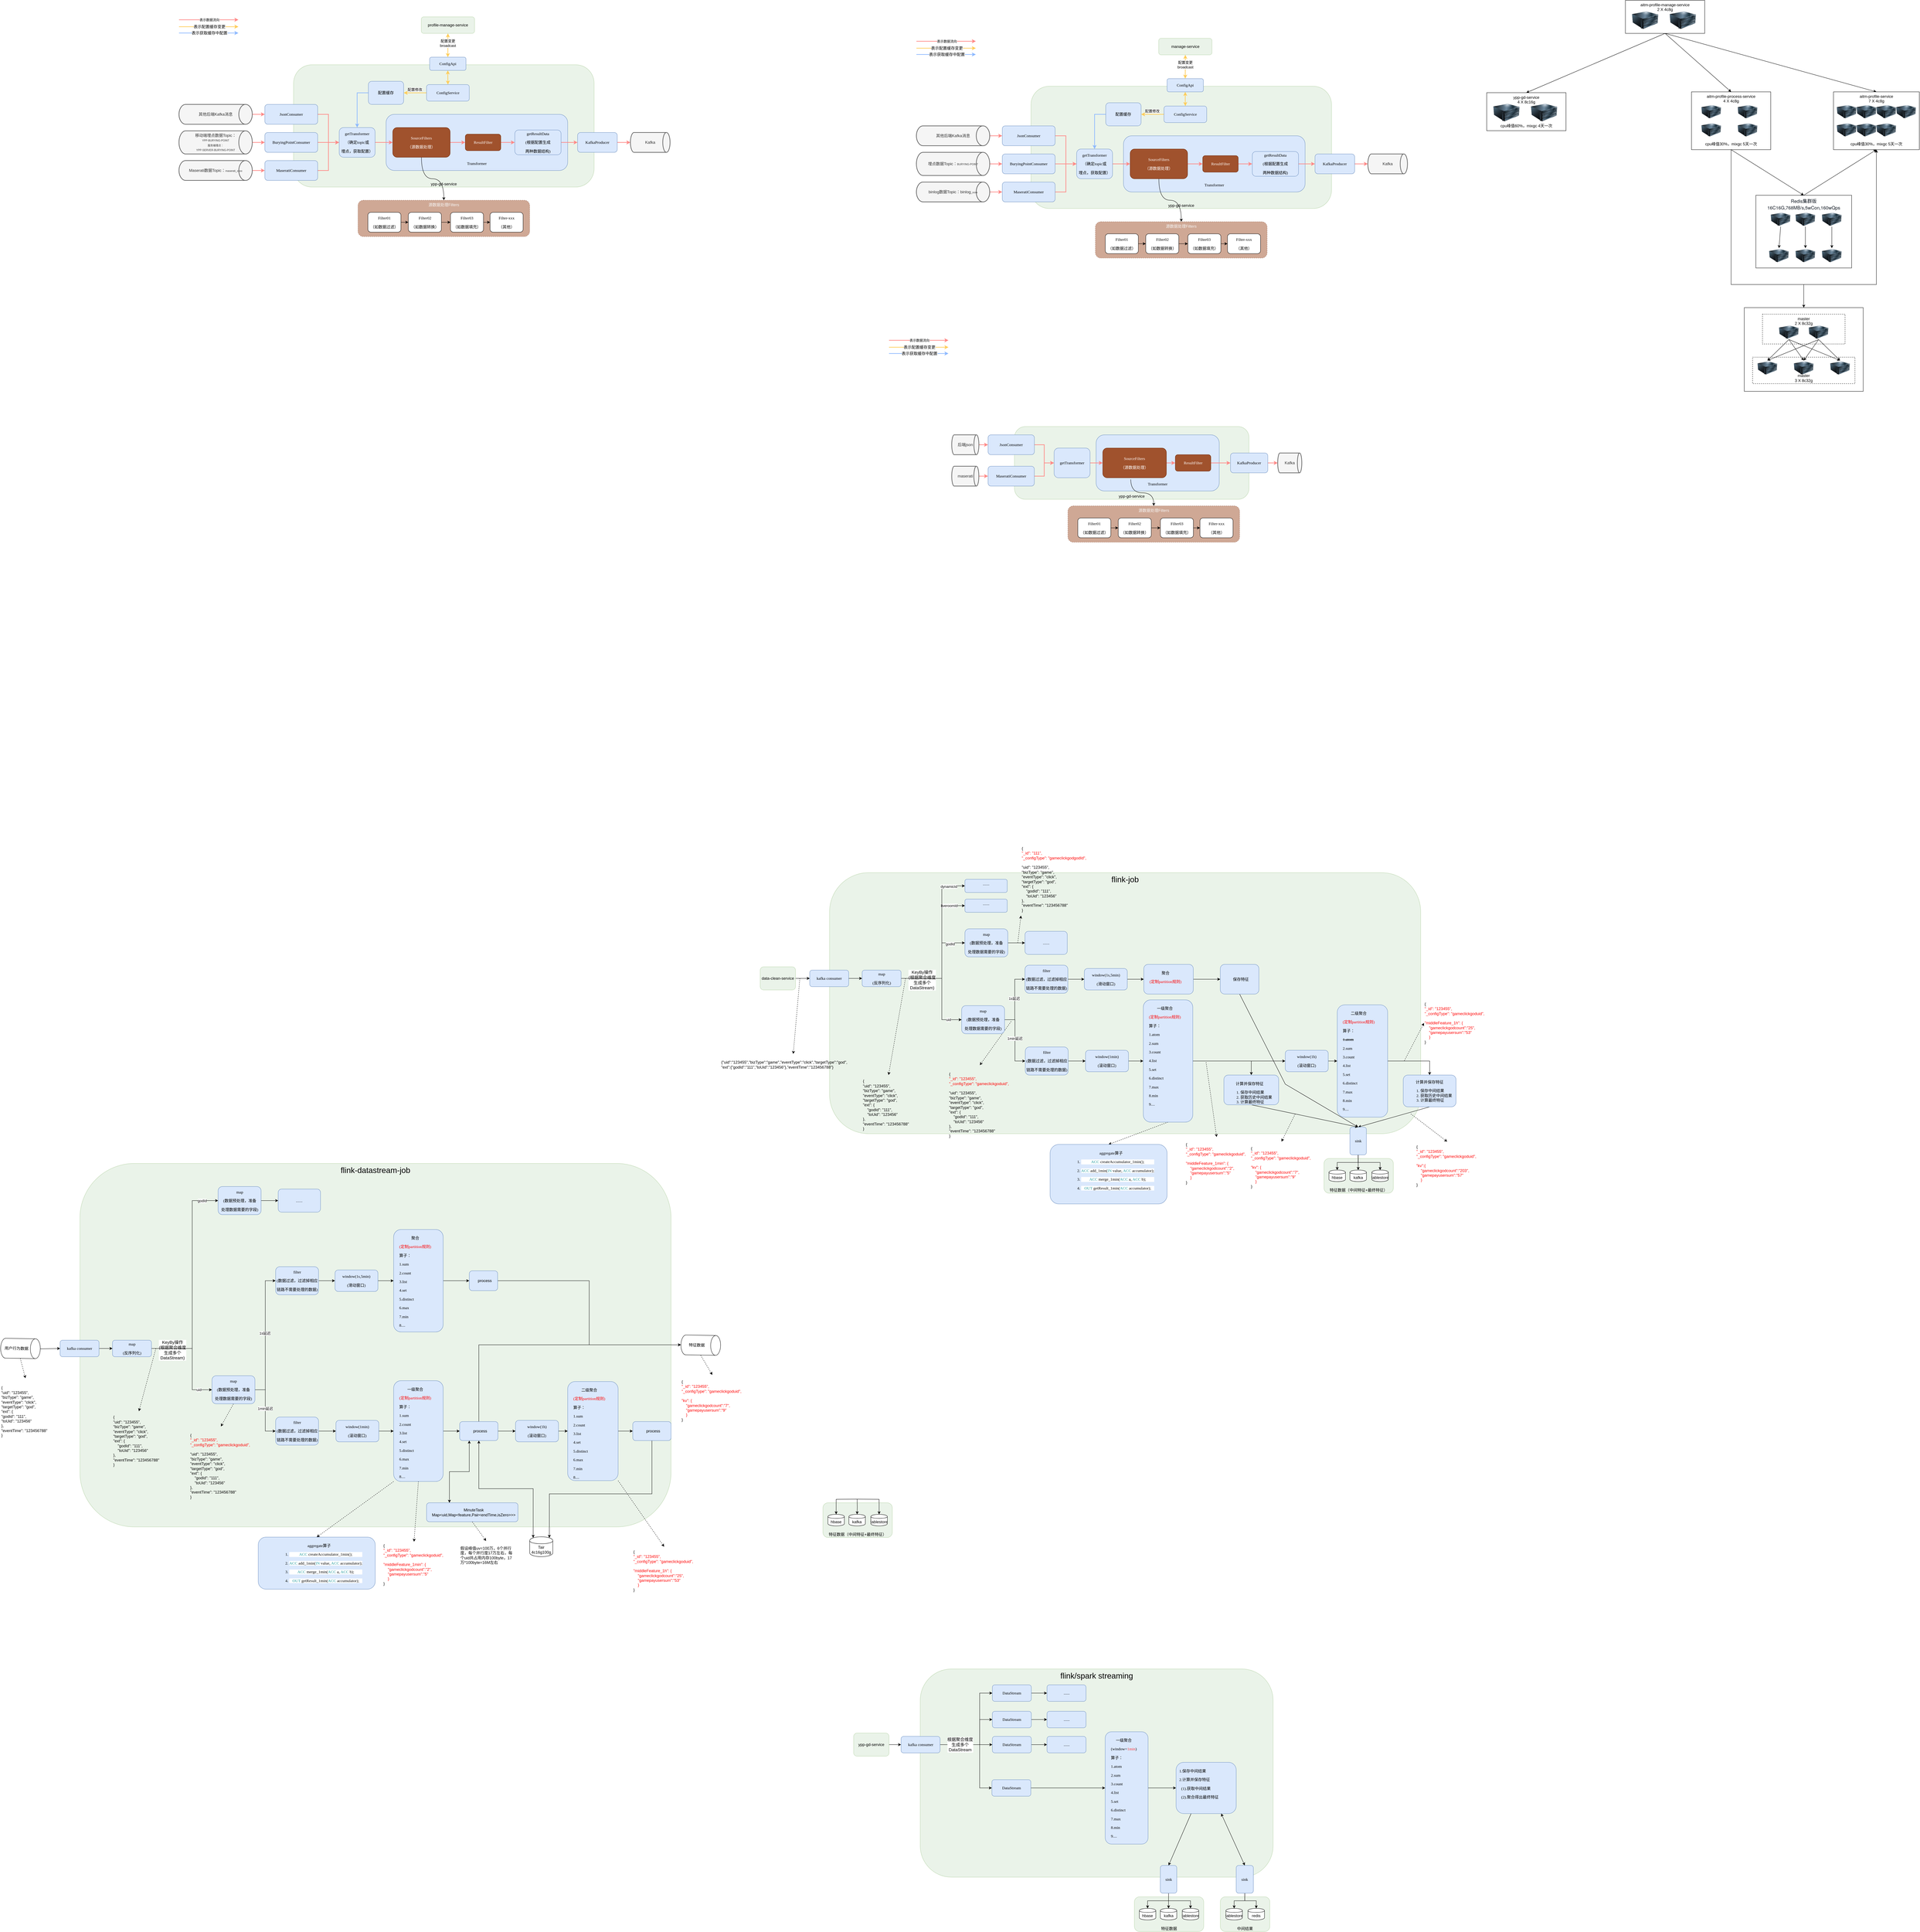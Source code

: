 <mxfile version="14.8.3" type="github">
  <diagram id="BkpU10VribQ9wAvCWP1K" name="Page-1">
    <mxGraphModel dx="4703" dy="2104" grid="1" gridSize="10" guides="1" tooltips="1" connect="1" arrows="1" fold="1" page="1" pageScale="1" pageWidth="827" pageHeight="1169" math="0" shadow="0">
      <root>
        <mxCell id="0" />
        <mxCell id="1" parent="0" />
        <mxCell id="TH7HCD843I6KF2Zqwz_r-58" style="edgeStyle=orthogonalEdgeStyle;rounded=0;orthogonalLoop=1;jettySize=auto;html=1;exitX=0.5;exitY=0;exitDx=0;exitDy=0;entryX=0.5;entryY=1;entryDx=0;entryDy=0;" parent="1" source="TH7HCD843I6KF2Zqwz_r-23" target="TH7HCD843I6KF2Zqwz_r-15" edge="1">
          <mxGeometry relative="1" as="geometry">
            <Array as="points">
              <mxPoint x="2220" y="300" />
              <mxPoint x="2440" y="300" />
            </Array>
          </mxGeometry>
        </mxCell>
        <mxCell id="TH7HCD843I6KF2Zqwz_r-23" value="" style="rounded=0;whiteSpace=wrap;html=1;verticalAlign=top;" parent="1" vertex="1">
          <mxGeometry x="2040" y="370" width="360" height="253.37" as="geometry" />
        </mxCell>
        <mxCell id="TH7HCD843I6KF2Zqwz_r-36" value="master&lt;br&gt;3 X 8c32g" style="rounded=0;whiteSpace=wrap;html=1;verticalAlign=bottom;dashed=1;" parent="1" vertex="1">
          <mxGeometry x="2065" y="520" width="310" height="80" as="geometry" />
        </mxCell>
        <mxCell id="TH7HCD843I6KF2Zqwz_r-35" value="master&lt;br&gt;2 X 8c32g" style="rounded=0;whiteSpace=wrap;html=1;verticalAlign=top;dashed=1;" parent="1" vertex="1">
          <mxGeometry x="2095" y="390" width="250" height="90" as="geometry" />
        </mxCell>
        <mxCell id="TH7HCD843I6KF2Zqwz_r-60" style="edgeStyle=none;rounded=0;orthogonalLoop=1;jettySize=auto;html=1;exitX=0.5;exitY=1;exitDx=0;exitDy=0;entryX=0.5;entryY=0;entryDx=0;entryDy=0;" parent="1" source="TH7HCD843I6KF2Zqwz_r-3" target="TH7HCD843I6KF2Zqwz_r-4" edge="1">
          <mxGeometry relative="1" as="geometry" />
        </mxCell>
        <mxCell id="TH7HCD843I6KF2Zqwz_r-61" style="edgeStyle=none;rounded=0;orthogonalLoop=1;jettySize=auto;html=1;exitX=0.5;exitY=1;exitDx=0;exitDy=0;entryX=0.5;entryY=0;entryDx=0;entryDy=0;" parent="1" source="TH7HCD843I6KF2Zqwz_r-3" target="TH7HCD843I6KF2Zqwz_r-7" edge="1">
          <mxGeometry relative="1" as="geometry" />
        </mxCell>
        <mxCell id="TH7HCD843I6KF2Zqwz_r-62" style="edgeStyle=none;rounded=0;orthogonalLoop=1;jettySize=auto;html=1;exitX=0.5;exitY=1;exitDx=0;exitDy=0;entryX=0.5;entryY=0;entryDx=0;entryDy=0;" parent="1" source="TH7HCD843I6KF2Zqwz_r-3" target="TH7HCD843I6KF2Zqwz_r-15" edge="1">
          <mxGeometry relative="1" as="geometry" />
        </mxCell>
        <mxCell id="TH7HCD843I6KF2Zqwz_r-3" value="aitm-profile-manage-service&lt;br&gt;2 X 4c8g" style="rounded=0;whiteSpace=wrap;html=1;verticalAlign=top;" parent="1" vertex="1">
          <mxGeometry x="1680" y="-560" width="240" height="100" as="geometry" />
        </mxCell>
        <mxCell id="Nu2YfgKLwGlVI7KmHfU8-3" value="&lt;div style=&quot;font-size: 24px&quot;&gt;flink-job&lt;/div&gt;" style="rounded=1;whiteSpace=wrap;html=1;align=center;fillColor=#d5e8d4;strokeColor=#82b366;opacity=50;verticalAlign=top;spacing=2;fontSize=24;" parent="1" vertex="1">
          <mxGeometry x="-730" y="2080" width="1790" height="790" as="geometry" />
        </mxCell>
        <mxCell id="VWkkA6IsscSOu0Eajcud-59" style="rounded=0;orthogonalLoop=1;jettySize=auto;html=1;exitX=0.5;exitY=1;exitDx=0;exitDy=0;entryX=0.5;entryY=0;entryDx=0;entryDy=0;elbow=vertical;" parent="1" source="VWkkA6IsscSOu0Eajcud-56" target="Nu2YfgKLwGlVI7KmHfU8-24" edge="1">
          <mxGeometry relative="1" as="geometry">
            <Array as="points">
              <mxPoint x="650" y="2720" />
            </Array>
          </mxGeometry>
        </mxCell>
        <mxCell id="Nu2YfgKLwGlVI7KmHfU8-127" value="&lt;div&gt;特征数据（中间特征+最终特征）&lt;/div&gt;" style="rounded=1;whiteSpace=wrap;html=1;align=center;fillColor=#d5e8d4;strokeColor=#82b366;opacity=50;verticalAlign=bottom;" parent="1" vertex="1">
          <mxGeometry x="767.2" y="2945" width="210" height="105" as="geometry" />
        </mxCell>
        <mxCell id="NTSCA3tsp65PEvh5jDiG-1" value="&lt;div&gt;ypp-gd-service&lt;/div&gt;" style="rounded=1;whiteSpace=wrap;html=1;align=center;fillColor=#d5e8d4;strokeColor=#82b366;opacity=50;verticalAlign=bottom;" parent="1" vertex="1">
          <mxGeometry x="-120" y="-300" width="910" height="370" as="geometry" />
        </mxCell>
        <mxCell id="0pntIdnISpwvTxZDp8SC-1" value="&lt;pre style=&quot;font-family: &amp;quot;menlo&amp;quot; ; font-size: 9pt&quot;&gt;&lt;pre style=&quot;font-family: &amp;quot;menlo&amp;quot; ; font-size: 9pt&quot;&gt;&lt;pre style=&quot;font-family: &amp;quot;menlo&amp;quot; ; font-size: 9pt&quot;&gt;&lt;pre style=&quot;font-size: 9pt ; font-family: &amp;quot;menlo&amp;quot;&quot;&gt;&lt;pre style=&quot;font-size: 9pt ; font-family: &amp;quot;menlo&amp;quot;&quot;&gt;Transformer&lt;/pre&gt;&lt;/pre&gt;&lt;/pre&gt;&lt;/pre&gt;&lt;/pre&gt;" style="rounded=1;whiteSpace=wrap;html=1;fillColor=#DAE8FC;strokeColor=#6C8EBF;verticalAlign=bottom;" parent="1" vertex="1">
          <mxGeometry x="160" y="-150" width="550" height="170" as="geometry" />
        </mxCell>
        <mxCell id="NTSCA3tsp65PEvh5jDiG-5" value="" style="edgeStyle=orthogonalEdgeStyle;rounded=0;orthogonalLoop=1;jettySize=auto;html=1;entryX=0;entryY=0.5;entryDx=0;entryDy=0;strokeColor=#FF8987;strokeWidth=2;" parent="1" source="NTSCA3tsp65PEvh5jDiG-6" target="NTSCA3tsp65PEvh5jDiG-8" edge="1">
          <mxGeometry relative="1" as="geometry">
            <mxPoint x="-187" y="-65" as="targetPoint" />
          </mxGeometry>
        </mxCell>
        <mxCell id="NTSCA3tsp65PEvh5jDiG-6" value="埋点数据Topic：&lt;font style=&quot;font-size: 8px&quot;&gt;BURYING-POINT&lt;br&gt;&lt;/font&gt;" style="strokeWidth=2;html=1;shape=mxgraph.flowchart.direct_data;whiteSpace=wrap;fillColor=#f5f5f5;strokeColor=#666666;fontColor=#333333;" parent="1" vertex="1">
          <mxGeometry x="-467" y="-100" width="222" height="70" as="geometry" />
        </mxCell>
        <mxCell id="mEc6UH-tQDYZab6a8l2p-1" style="edgeStyle=orthogonalEdgeStyle;rounded=0;orthogonalLoop=1;jettySize=auto;html=1;exitX=1;exitY=0.5;exitDx=0;exitDy=0;entryX=0;entryY=0.5;entryDx=0;entryDy=0;strokeColor=#FF8987;strokeWidth=2;" parent="1" source="NTSCA3tsp65PEvh5jDiG-8" target="NTSCA3tsp65PEvh5jDiG-145" edge="1">
          <mxGeometry relative="1" as="geometry" />
        </mxCell>
        <mxCell id="NTSCA3tsp65PEvh5jDiG-8" value="&lt;pre style=&quot;font-family: &amp;#34;menlo&amp;#34; ; font-size: 9pt&quot;&gt;&lt;pre style=&quot;font-family: &amp;#34;menlo&amp;#34; ; font-size: 9pt&quot;&gt;&lt;pre style=&quot;font-family: &amp;#34;menlo&amp;#34; ; font-size: 9pt&quot;&gt;&lt;pre style=&quot;font-size: 9pt ; font-family: &amp;#34;menlo&amp;#34;&quot;&gt;BuryingPointConsumer&lt;/pre&gt;&lt;/pre&gt;&lt;/pre&gt;&lt;/pre&gt;" style="rounded=1;whiteSpace=wrap;html=1;fillColor=#dae8fc;strokeColor=#6c8ebf;" parent="1" vertex="1">
          <mxGeometry x="-207" y="-95" width="160" height="60" as="geometry" />
        </mxCell>
        <mxCell id="NTSCA3tsp65PEvh5jDiG-90" value="" style="edgeStyle=orthogonalEdgeStyle;rounded=0;orthogonalLoop=1;jettySize=auto;html=1;entryX=0;entryY=0.5;entryDx=0;entryDy=0;strokeColor=#FF8987;strokeWidth=2;" parent="1" source="NTSCA3tsp65PEvh5jDiG-91" target="NTSCA3tsp65PEvh5jDiG-92" edge="1">
          <mxGeometry relative="1" as="geometry">
            <mxPoint x="-167" y="70" as="targetPoint" />
          </mxGeometry>
        </mxCell>
        <mxCell id="NTSCA3tsp65PEvh5jDiG-91" value="binlog数据Topic：binlog&lt;span style=&quot;font-size: 8px&quot;&gt;_xxxx&lt;/span&gt;" style="strokeWidth=2;html=1;shape=mxgraph.flowchart.direct_data;whiteSpace=wrap;fillColor=#f5f5f5;strokeColor=#666666;fontColor=#333333;" parent="1" vertex="1">
          <mxGeometry x="-467" y="-10" width="222" height="60" as="geometry" />
        </mxCell>
        <mxCell id="NTSCA3tsp65PEvh5jDiG-108" style="edgeStyle=orthogonalEdgeStyle;rounded=0;orthogonalLoop=1;jettySize=auto;html=1;exitX=1;exitY=0.5;exitDx=0;exitDy=0;entryX=0;entryY=0.5;entryDx=0;entryDy=0;startArrow=none;startFill=0;strokeColor=#FF8987;strokeWidth=2;" parent="1" source="NTSCA3tsp65PEvh5jDiG-92" target="NTSCA3tsp65PEvh5jDiG-145" edge="1">
          <mxGeometry relative="1" as="geometry">
            <mxPoint x="12.5" y="70" as="targetPoint" />
          </mxGeometry>
        </mxCell>
        <mxCell id="NTSCA3tsp65PEvh5jDiG-92" value="&lt;pre style=&quot;font-family: &amp;#34;menlo&amp;#34; ; font-size: 9pt&quot;&gt;&lt;pre style=&quot;font-family: &amp;#34;menlo&amp;#34; ; font-size: 9pt&quot;&gt;&lt;pre style=&quot;font-family: &amp;#34;menlo&amp;#34; ; font-size: 9pt&quot;&gt;&lt;pre style=&quot;font-size: 9pt ; font-family: &amp;#34;menlo&amp;#34;&quot;&gt;MaseratiConsumer&lt;/pre&gt;&lt;/pre&gt;&lt;/pre&gt;&lt;/pre&gt;" style="rounded=1;whiteSpace=wrap;html=1;fillColor=#dae8fc;strokeColor=#6c8ebf;" parent="1" vertex="1">
          <mxGeometry x="-207" y="-10" width="160" height="60" as="geometry" />
        </mxCell>
        <mxCell id="NTSCA3tsp65PEvh5jDiG-96" style="edgeStyle=orthogonalEdgeStyle;rounded=0;orthogonalLoop=1;jettySize=auto;html=1;exitX=0.5;exitY=1;exitDx=0;exitDy=0;entryX=0.5;entryY=0;entryDx=0;entryDy=0;startArrow=classic;startFill=1;strokeColor=#FFCD5A;strokeWidth=2;" parent="1" source="NTSCA3tsp65PEvh5jDiG-94" target="NTSCA3tsp65PEvh5jDiG-95" edge="1">
          <mxGeometry relative="1" as="geometry" />
        </mxCell>
        <mxCell id="NTSCA3tsp65PEvh5jDiG-97" value="配置变更&lt;br&gt;broadcast" style="edgeLabel;html=1;align=center;verticalAlign=middle;resizable=0;points=[];" parent="NTSCA3tsp65PEvh5jDiG-96" vertex="1" connectable="0">
          <mxGeometry x="0.156" y="-1" relative="1" as="geometry">
            <mxPoint x="1" y="-12" as="offset" />
          </mxGeometry>
        </mxCell>
        <mxCell id="NTSCA3tsp65PEvh5jDiG-94" value="&lt;div&gt;manage-service&lt;/div&gt;" style="rounded=1;whiteSpace=wrap;html=1;align=center;fillColor=#d5e8d4;strokeColor=#82b366;opacity=50;" parent="1" vertex="1">
          <mxGeometry x="266.72" y="-445" width="161.25" height="50" as="geometry" />
        </mxCell>
        <mxCell id="NTSCA3tsp65PEvh5jDiG-101" style="edgeStyle=orthogonalEdgeStyle;rounded=0;orthogonalLoop=1;jettySize=auto;html=1;exitX=0.5;exitY=1;exitDx=0;exitDy=0;startArrow=classic;startFill=1;strokeColor=#FFCD5A;strokeWidth=2;" parent="1" source="NTSCA3tsp65PEvh5jDiG-95" target="NTSCA3tsp65PEvh5jDiG-99" edge="1">
          <mxGeometry relative="1" as="geometry" />
        </mxCell>
        <mxCell id="NTSCA3tsp65PEvh5jDiG-95" value="&lt;pre style=&quot;font-family: &amp;#34;menlo&amp;#34; ; font-size: 9pt&quot;&gt;&lt;pre style=&quot;font-family: &amp;#34;menlo&amp;#34; ; font-size: 9pt&quot;&gt;&lt;pre style=&quot;font-family: &amp;#34;menlo&amp;#34; ; font-size: 9pt&quot;&gt;&lt;pre style=&quot;font-size: 9pt ; font-family: &amp;#34;menlo&amp;#34;&quot;&gt;ConfigApi&lt;/pre&gt;&lt;/pre&gt;&lt;/pre&gt;&lt;/pre&gt;" style="rounded=1;whiteSpace=wrap;html=1;fillColor=#dae8fc;strokeColor=#6c8ebf;" parent="1" vertex="1">
          <mxGeometry x="292.03" y="-323" width="110" height="40" as="geometry" />
        </mxCell>
        <mxCell id="NTSCA3tsp65PEvh5jDiG-161" style="edgeStyle=orthogonalEdgeStyle;rounded=0;orthogonalLoop=1;jettySize=auto;html=1;exitX=0;exitY=0.5;exitDx=0;exitDy=0;entryX=0.5;entryY=0;entryDx=0;entryDy=0;startArrow=none;startFill=0;fillColor=#1ba1e2;strokeWidth=2;strokeColor=#8DB9FF;" parent="1" source="NTSCA3tsp65PEvh5jDiG-98" target="NTSCA3tsp65PEvh5jDiG-145" edge="1">
          <mxGeometry relative="1" as="geometry">
            <Array as="points">
              <mxPoint x="73" y="-215" />
            </Array>
          </mxGeometry>
        </mxCell>
        <mxCell id="NTSCA3tsp65PEvh5jDiG-98" value="&lt;pre style=&quot;font-family: &amp;#34;menlo&amp;#34; ; font-size: 9pt&quot;&gt;&lt;pre style=&quot;font-family: &amp;#34;menlo&amp;#34; ; font-size: 9pt&quot;&gt;&lt;pre style=&quot;font-family: &amp;#34;menlo&amp;#34; ; font-size: 9pt&quot;&gt;&lt;pre style=&quot;font-size: 9pt ; font-family: &amp;#34;menlo&amp;#34;&quot;&gt;配置缓存&lt;/pre&gt;&lt;/pre&gt;&lt;/pre&gt;&lt;/pre&gt;" style="rounded=1;whiteSpace=wrap;html=1;fillColor=#dae8fc;strokeColor=#6c8ebf;" parent="1" vertex="1">
          <mxGeometry x="106.41" y="-250" width="106.88" height="70" as="geometry" />
        </mxCell>
        <mxCell id="NTSCA3tsp65PEvh5jDiG-157" style="edgeStyle=orthogonalEdgeStyle;rounded=0;orthogonalLoop=1;jettySize=auto;html=1;exitX=0;exitY=0.5;exitDx=0;exitDy=0;entryX=1;entryY=0.5;entryDx=0;entryDy=0;startArrow=none;startFill=0;strokeColor=#FFCD5A;strokeWidth=2;" parent="1" source="NTSCA3tsp65PEvh5jDiG-99" target="NTSCA3tsp65PEvh5jDiG-98" edge="1">
          <mxGeometry relative="1" as="geometry" />
        </mxCell>
        <mxCell id="NTSCA3tsp65PEvh5jDiG-160" value="配置修改" style="edgeLabel;html=1;align=center;verticalAlign=middle;resizable=0;points=[];" parent="NTSCA3tsp65PEvh5jDiG-157" vertex="1" connectable="0">
          <mxGeometry x="0.02" y="2" relative="1" as="geometry">
            <mxPoint y="-12" as="offset" />
          </mxGeometry>
        </mxCell>
        <mxCell id="NTSCA3tsp65PEvh5jDiG-99" value="&lt;pre style=&quot;font-family: &amp;#34;menlo&amp;#34; ; font-size: 9pt&quot;&gt;&lt;pre style=&quot;font-family: &amp;#34;menlo&amp;#34; ; font-size: 9pt&quot;&gt;&lt;pre style=&quot;font-family: &amp;#34;menlo&amp;#34; ; font-size: 9pt&quot;&gt;&lt;pre style=&quot;font-size: 9pt ; font-family: &amp;#34;menlo&amp;#34;&quot;&gt;ConfigService&lt;/pre&gt;&lt;/pre&gt;&lt;/pre&gt;&lt;/pre&gt;" style="rounded=1;whiteSpace=wrap;html=1;fillColor=#dae8fc;strokeColor=#6c8ebf;" parent="1" vertex="1">
          <mxGeometry x="282.66" y="-240" width="129.38" height="50" as="geometry" />
        </mxCell>
        <mxCell id="NTSCA3tsp65PEvh5jDiG-122" style="edgeStyle=orthogonalEdgeStyle;rounded=0;orthogonalLoop=1;jettySize=auto;html=1;exitX=1;exitY=0.5;exitDx=0;exitDy=0;entryX=0;entryY=0.5;entryDx=0;entryDy=0;startArrow=none;startFill=0;strokeColor=#FF8987;strokeWidth=2;" parent="1" source="NTSCA3tsp65PEvh5jDiG-118" target="NTSCA3tsp65PEvh5jDiG-119" edge="1">
          <mxGeometry relative="1" as="geometry" />
        </mxCell>
        <mxCell id="NTSCA3tsp65PEvh5jDiG-118" value="&lt;pre style=&quot;font-family: &amp;#34;menlo&amp;#34; ; font-size: 9pt&quot;&gt;&lt;pre style=&quot;font-family: &amp;#34;menlo&amp;#34; ; font-size: 9pt&quot;&gt;&lt;pre style=&quot;font-family: &amp;#34;menlo&amp;#34; ; font-size: 9pt&quot;&gt;&lt;pre style=&quot;font-size: 9pt ; font-family: &amp;#34;menlo&amp;#34;&quot;&gt;getResultData&lt;/pre&gt;&lt;pre style=&quot;font-size: 9pt ; font-family: &amp;#34;menlo&amp;#34;&quot;&gt;(根据配置生成&lt;/pre&gt;&lt;pre style=&quot;font-size: 9pt ; font-family: &amp;#34;menlo&amp;#34;&quot;&gt;两种数据结构)&lt;/pre&gt;&lt;/pre&gt;&lt;/pre&gt;&lt;/pre&gt;" style="rounded=1;whiteSpace=wrap;html=1;fillColor=#dae8fc;strokeColor=#6c8ebf;" parent="1" vertex="1">
          <mxGeometry x="550" y="-102.5" width="140" height="75" as="geometry" />
        </mxCell>
        <mxCell id="NTSCA3tsp65PEvh5jDiG-121" style="edgeStyle=orthogonalEdgeStyle;rounded=0;orthogonalLoop=1;jettySize=auto;html=1;exitX=1;exitY=0.5;exitDx=0;exitDy=0;entryX=0;entryY=0.5;entryDx=0;entryDy=0;entryPerimeter=0;startArrow=none;startFill=0;strokeColor=#FF8987;strokeWidth=2;" parent="1" source="NTSCA3tsp65PEvh5jDiG-119" target="NTSCA3tsp65PEvh5jDiG-120" edge="1">
          <mxGeometry relative="1" as="geometry" />
        </mxCell>
        <mxCell id="NTSCA3tsp65PEvh5jDiG-119" value="&lt;pre style=&quot;font-family: &amp;#34;menlo&amp;#34; ; font-size: 9pt&quot;&gt;&lt;pre style=&quot;font-family: &amp;#34;menlo&amp;#34; ; font-size: 9pt&quot;&gt;&lt;pre style=&quot;font-family: &amp;#34;menlo&amp;#34; ; font-size: 9pt&quot;&gt;&lt;pre style=&quot;font-size: 9pt ; font-family: &amp;#34;menlo&amp;#34;&quot;&gt;KafkaProducer&lt;/pre&gt;&lt;/pre&gt;&lt;/pre&gt;&lt;/pre&gt;" style="rounded=1;whiteSpace=wrap;html=1;fillColor=#dae8fc;strokeColor=#6c8ebf;" parent="1" vertex="1">
          <mxGeometry x="740" y="-95" width="120" height="60" as="geometry" />
        </mxCell>
        <mxCell id="NTSCA3tsp65PEvh5jDiG-120" value="Kafka" style="strokeWidth=2;html=1;shape=mxgraph.flowchart.direct_data;whiteSpace=wrap;fillColor=#f5f5f5;strokeColor=#666666;fontColor=#333333;" parent="1" vertex="1">
          <mxGeometry x="900" y="-95" width="120" height="60" as="geometry" />
        </mxCell>
        <mxCell id="NTSCA3tsp65PEvh5jDiG-124" value="&lt;span style=&quot;color: rgb(245 , 245 , 245)&quot;&gt;源数据处理Filters&lt;/span&gt;" style="rounded=1;whiteSpace=wrap;html=1;align=center;dashed=1;fillColor=#a0522d;strokeColor=#6D1F00;opacity=50;fontColor=#ffffff;horizontal=1;verticalAlign=top;" parent="1" vertex="1">
          <mxGeometry x="75" y="110" width="520" height="110" as="geometry" />
        </mxCell>
        <mxCell id="NTSCA3tsp65PEvh5jDiG-127" value="" style="edgeStyle=orthogonalEdgeStyle;curved=1;rounded=0;orthogonalLoop=1;jettySize=auto;html=1;fillColor=#FF6666;" parent="1" source="NTSCA3tsp65PEvh5jDiG-128" target="NTSCA3tsp65PEvh5jDiG-130" edge="1">
          <mxGeometry relative="1" as="geometry" />
        </mxCell>
        <mxCell id="NTSCA3tsp65PEvh5jDiG-128" value="&lt;pre style=&quot;font-family: &amp;#34;menlo&amp;#34; ; font-size: 9pt&quot;&gt;&lt;pre style=&quot;font-family: &amp;#34;menlo&amp;#34; ; font-size: 9pt&quot;&gt;&lt;pre style=&quot;font-family: &amp;#34;menlo&amp;#34; ; font-size: 9pt&quot;&gt;&lt;pre style=&quot;font-size: 9pt ; font-family: &amp;#34;menlo&amp;#34;&quot;&gt;Filter01&lt;/pre&gt;&lt;pre style=&quot;font-size: 9pt ; font-family: &amp;#34;menlo&amp;#34;&quot;&gt;（如数据过滤）&lt;/pre&gt;&lt;/pre&gt;&lt;/pre&gt;&lt;/pre&gt;" style="rounded=1;whiteSpace=wrap;html=1;" parent="1" vertex="1">
          <mxGeometry x="105" y="146.63" width="100" height="60" as="geometry" />
        </mxCell>
        <mxCell id="NTSCA3tsp65PEvh5jDiG-129" value="" style="edgeStyle=orthogonalEdgeStyle;curved=1;rounded=0;orthogonalLoop=1;jettySize=auto;html=1;fillColor=#FF6666;" parent="1" source="NTSCA3tsp65PEvh5jDiG-130" target="NTSCA3tsp65PEvh5jDiG-132" edge="1">
          <mxGeometry relative="1" as="geometry" />
        </mxCell>
        <mxCell id="NTSCA3tsp65PEvh5jDiG-130" value="&lt;pre style=&quot;font-family: &amp;#34;menlo&amp;#34; ; font-size: 9pt&quot;&gt;&lt;pre style=&quot;font-family: &amp;#34;menlo&amp;#34; ; font-size: 9pt&quot;&gt;&lt;pre style=&quot;font-family: &amp;#34;menlo&amp;#34; ; font-size: 9pt&quot;&gt;&lt;pre style=&quot;font-size: 9pt ; font-family: &amp;#34;menlo&amp;#34;&quot;&gt;Filter02&lt;/pre&gt;&lt;pre style=&quot;font-size: 9pt ; font-family: &amp;#34;menlo&amp;#34;&quot;&gt;（如数据转换）&lt;/pre&gt;&lt;/pre&gt;&lt;/pre&gt;&lt;/pre&gt;" style="rounded=1;whiteSpace=wrap;html=1;" parent="1" vertex="1">
          <mxGeometry x="227.5" y="146.63" width="100" height="60" as="geometry" />
        </mxCell>
        <mxCell id="NTSCA3tsp65PEvh5jDiG-131" value="" style="edgeStyle=orthogonalEdgeStyle;curved=1;rounded=0;orthogonalLoop=1;jettySize=auto;html=1;fillColor=#FF6666;" parent="1" source="NTSCA3tsp65PEvh5jDiG-132" target="NTSCA3tsp65PEvh5jDiG-133" edge="1">
          <mxGeometry relative="1" as="geometry" />
        </mxCell>
        <mxCell id="NTSCA3tsp65PEvh5jDiG-132" value="&lt;pre style=&quot;font-family: &amp;#34;menlo&amp;#34; ; font-size: 9pt&quot;&gt;&lt;pre style=&quot;font-family: &amp;#34;menlo&amp;#34; ; font-size: 9pt&quot;&gt;&lt;pre style=&quot;font-family: &amp;#34;menlo&amp;#34; ; font-size: 9pt&quot;&gt;&lt;pre style=&quot;font-size: 9pt ; font-family: &amp;#34;menlo&amp;#34;&quot;&gt;Filter03&lt;/pre&gt;&lt;pre style=&quot;font-size: 9pt ; font-family: &amp;#34;menlo&amp;#34;&quot;&gt;（如数据填充）&lt;/pre&gt;&lt;/pre&gt;&lt;/pre&gt;&lt;/pre&gt;" style="rounded=1;whiteSpace=wrap;html=1;" parent="1" vertex="1">
          <mxGeometry x="355" y="146.63" width="100" height="60" as="geometry" />
        </mxCell>
        <mxCell id="NTSCA3tsp65PEvh5jDiG-133" value="&lt;pre style=&quot;font-family: &amp;#34;menlo&amp;#34; ; font-size: 9pt&quot;&gt;&lt;pre style=&quot;font-family: &amp;#34;menlo&amp;#34; ; font-size: 9pt&quot;&gt;&lt;pre style=&quot;font-family: &amp;#34;menlo&amp;#34; ; font-size: 9pt&quot;&gt;&lt;pre style=&quot;font-size: 9pt ; font-family: &amp;#34;menlo&amp;#34;&quot;&gt;Filter-xxx&lt;/pre&gt;&lt;pre style=&quot;font-size: 9pt ; font-family: &amp;#34;menlo&amp;#34;&quot;&gt;（其他）&lt;/pre&gt;&lt;/pre&gt;&lt;/pre&gt;&lt;/pre&gt;" style="rounded=1;whiteSpace=wrap;html=1;" parent="1" vertex="1">
          <mxGeometry x="475" y="146.63" width="100" height="60" as="geometry" />
        </mxCell>
        <mxCell id="NTSCA3tsp65PEvh5jDiG-144" style="edgeStyle=orthogonalEdgeStyle;rounded=0;orthogonalLoop=1;jettySize=auto;html=1;exitX=1;exitY=0.5;exitDx=0;exitDy=0;exitPerimeter=0;entryX=0;entryY=0.5;entryDx=0;entryDy=0;startArrow=none;startFill=0;strokeColor=#FF8987;strokeWidth=2;" parent="1" source="NTSCA3tsp65PEvh5jDiG-142" target="NTSCA3tsp65PEvh5jDiG-143" edge="1">
          <mxGeometry relative="1" as="geometry" />
        </mxCell>
        <mxCell id="NTSCA3tsp65PEvh5jDiG-142" value="其他后端Kafka消息" style="strokeWidth=2;html=1;shape=mxgraph.flowchart.direct_data;whiteSpace=wrap;fillColor=#f5f5f5;strokeColor=#666666;fontColor=#333333;" parent="1" vertex="1">
          <mxGeometry x="-467" y="-180" width="222" height="60" as="geometry" />
        </mxCell>
        <mxCell id="NTSCA3tsp65PEvh5jDiG-146" style="edgeStyle=orthogonalEdgeStyle;rounded=0;orthogonalLoop=1;jettySize=auto;html=1;exitX=1;exitY=0.5;exitDx=0;exitDy=0;entryX=0;entryY=0.5;entryDx=0;entryDy=0;startArrow=none;startFill=0;strokeColor=#FF8987;strokeWidth=2;" parent="1" source="NTSCA3tsp65PEvh5jDiG-143" target="NTSCA3tsp65PEvh5jDiG-145" edge="1">
          <mxGeometry relative="1" as="geometry" />
        </mxCell>
        <mxCell id="NTSCA3tsp65PEvh5jDiG-143" value="&lt;pre style=&quot;font-family: &amp;#34;menlo&amp;#34; ; font-size: 9pt&quot;&gt;&lt;pre style=&quot;font-family: &amp;#34;menlo&amp;#34; ; font-size: 9pt&quot;&gt;&lt;pre style=&quot;font-family: &amp;#34;menlo&amp;#34; ; font-size: 9pt&quot;&gt;&lt;pre style=&quot;font-size: 9pt ; font-family: &amp;#34;menlo&amp;#34;&quot;&gt;JsonConsumer&lt;/pre&gt;&lt;/pre&gt;&lt;/pre&gt;&lt;/pre&gt;" style="rounded=1;whiteSpace=wrap;html=1;fillColor=#dae8fc;strokeColor=#6c8ebf;" parent="1" vertex="1">
          <mxGeometry x="-207" y="-180" width="160" height="60" as="geometry" />
        </mxCell>
        <mxCell id="NTSCA3tsp65PEvh5jDiG-149" style="edgeStyle=orthogonalEdgeStyle;rounded=0;orthogonalLoop=1;jettySize=auto;html=1;exitX=1;exitY=0.5;exitDx=0;exitDy=0;entryX=0;entryY=0.5;entryDx=0;entryDy=0;startArrow=none;startFill=0;strokeColor=#FF8987;strokeWidth=2;" parent="1" source="NTSCA3tsp65PEvh5jDiG-145" target="NTSCA3tsp65PEvh5jDiG-147" edge="1">
          <mxGeometry relative="1" as="geometry" />
        </mxCell>
        <mxCell id="NTSCA3tsp65PEvh5jDiG-145" value="&lt;pre style=&quot;font-family: &amp;#34;menlo&amp;#34; ; font-size: 9pt&quot;&gt;&lt;pre style=&quot;font-family: &amp;#34;menlo&amp;#34; ; font-size: 9pt&quot;&gt;&lt;pre style=&quot;font-family: &amp;#34;menlo&amp;#34; ; font-size: 9pt&quot;&gt;&lt;pre style=&quot;font-size: 9pt ; font-family: &amp;#34;menlo&amp;#34;&quot;&gt;getTransformer&lt;/pre&gt;&lt;pre style=&quot;font-size: 9pt ; font-family: &amp;#34;menlo&amp;#34;&quot;&gt;（确定topic或&lt;/pre&gt;&lt;pre style=&quot;font-size: 9pt ; font-family: &amp;#34;menlo&amp;#34;&quot;&gt;埋点，获取配置）&lt;/pre&gt;&lt;/pre&gt;&lt;/pre&gt;&lt;/pre&gt;" style="rounded=1;whiteSpace=wrap;html=1;fillColor=#DAE8FC;strokeColor=#6C8EBF;" parent="1" vertex="1">
          <mxGeometry x="18.13" y="-110" width="108.75" height="90" as="geometry" />
        </mxCell>
        <mxCell id="NTSCA3tsp65PEvh5jDiG-152" style="edgeStyle=orthogonalEdgeStyle;rounded=0;orthogonalLoop=1;jettySize=auto;html=1;exitX=1;exitY=0.5;exitDx=0;exitDy=0;entryX=0;entryY=0.5;entryDx=0;entryDy=0;startArrow=none;startFill=0;strokeColor=#FF8987;strokeWidth=2;" parent="1" source="NTSCA3tsp65PEvh5jDiG-147" target="NTSCA3tsp65PEvh5jDiG-175" edge="1">
          <mxGeometry relative="1" as="geometry" />
        </mxCell>
        <mxCell id="0pntIdnISpwvTxZDp8SC-2" style="edgeStyle=orthogonalEdgeStyle;rounded=0;orthogonalLoop=1;jettySize=auto;html=1;exitX=0.5;exitY=1;exitDx=0;exitDy=0;entryX=0.5;entryY=0;entryDx=0;entryDy=0;fontColor=#000000;curved=1;" parent="1" source="NTSCA3tsp65PEvh5jDiG-147" target="NTSCA3tsp65PEvh5jDiG-124" edge="1">
          <mxGeometry relative="1" as="geometry" />
        </mxCell>
        <mxCell id="NTSCA3tsp65PEvh5jDiG-147" value="&lt;pre style=&quot;font-family: &amp;#34;menlo&amp;#34; ; font-size: 9pt&quot;&gt;&lt;pre style=&quot;font-family: &amp;#34;menlo&amp;#34; ; font-size: 9pt&quot;&gt;&lt;pre style=&quot;font-family: &amp;#34;menlo&amp;#34; ; font-size: 9pt&quot;&gt;&lt;pre style=&quot;font-size: 9pt ; font-family: &amp;#34;menlo&amp;#34;&quot;&gt;&lt;pre style=&quot;font-size: 9pt ; font-family: &amp;#34;menlo&amp;#34;&quot;&gt;SourceFilters&lt;/pre&gt;&lt;/pre&gt;&lt;pre style=&quot;font-size: 9pt ; font-family: &amp;#34;menlo&amp;#34;&quot;&gt;&lt;pre style=&quot;font-size: 9pt ; font-family: &amp;#34;menlo&amp;#34;&quot;&gt;（源数据处理）&lt;/pre&gt;&lt;/pre&gt;&lt;/pre&gt;&lt;/pre&gt;&lt;/pre&gt;" style="rounded=1;whiteSpace=wrap;html=1;fillColor=#a0522d;strokeColor=#6D1F00;fontColor=#ffffff;" parent="1" vertex="1">
          <mxGeometry x="180.31" y="-110" width="173.75" height="90" as="geometry" />
        </mxCell>
        <mxCell id="NTSCA3tsp65PEvh5jDiG-174" style="edgeStyle=orthogonalEdgeStyle;rounded=0;orthogonalLoop=1;jettySize=auto;html=1;exitX=1;exitY=0.5;exitDx=0;exitDy=0;entryX=0;entryY=0.5;entryDx=0;entryDy=0;startArrow=none;startFill=0;strokeColor=#FF8987;strokeWidth=2;" parent="1" source="NTSCA3tsp65PEvh5jDiG-175" target="NTSCA3tsp65PEvh5jDiG-118" edge="1">
          <mxGeometry relative="1" as="geometry">
            <mxPoint x="1194.12" y="275" as="targetPoint" />
          </mxGeometry>
        </mxCell>
        <mxCell id="NTSCA3tsp65PEvh5jDiG-175" value="&lt;pre style=&quot;font-family: &amp;#34;menlo&amp;#34; ; font-size: 9pt&quot;&gt;&lt;pre style=&quot;font-family: &amp;#34;menlo&amp;#34; ; font-size: 9pt&quot;&gt;&lt;pre style=&quot;font-family: &amp;#34;menlo&amp;#34; ; font-size: 9pt&quot;&gt;&lt;pre style=&quot;font-size: 9pt ; font-family: &amp;#34;menlo&amp;#34;&quot;&gt;&lt;pre style=&quot;font-size: 9pt ; font-family: &amp;#34;menlo&amp;#34;&quot;&gt;&lt;pre style=&quot;font-size: 9pt ; font-family: &amp;#34;menlo&amp;#34;&quot;&gt;ResultFilter&lt;/pre&gt;&lt;/pre&gt;&lt;/pre&gt;&lt;/pre&gt;&lt;/pre&gt;&lt;/pre&gt;" style="rounded=1;whiteSpace=wrap;html=1;fillColor=#a0522d;strokeColor=#6D1F00;fontColor=#ffffff;" parent="1" vertex="1">
          <mxGeometry x="400" y="-90" width="107.5" height="50" as="geometry" />
        </mxCell>
        <mxCell id="mEc6UH-tQDYZab6a8l2p-10" value="" style="endArrow=classic;html=1;fillColor=#ff8987;strokeColor=#ff8987;strokeWidth=2;" parent="1" edge="1">
          <mxGeometry width="50" height="50" relative="1" as="geometry">
            <mxPoint x="-467" y="-436.18" as="sourcePoint" />
            <mxPoint x="-287" y="-436.18" as="targetPoint" />
          </mxGeometry>
        </mxCell>
        <mxCell id="mEc6UH-tQDYZab6a8l2p-11" value="&lt;font style=&quot;font-size: 10px&quot;&gt;表示数据流向&lt;/font&gt;" style="text;html=1;align=center;verticalAlign=middle;resizable=0;points=[];labelBackgroundColor=#ffffff;childText;" parent="mEc6UH-tQDYZab6a8l2p-10" vertex="1" connectable="0">
          <mxGeometry x="0.071" y="-1" relative="1" as="geometry">
            <mxPoint x="-5" y="-1" as="offset" />
          </mxGeometry>
        </mxCell>
        <mxCell id="mEc6UH-tQDYZab6a8l2p-12" value="" style="endArrow=classic;html=1;fillColor=#8db9ff;strokeColor=#8db9ff;strokeWidth=2;" parent="1" edge="1">
          <mxGeometry width="50" height="50" relative="1" as="geometry">
            <mxPoint x="-467" y="-396.18" as="sourcePoint" />
            <mxPoint x="-287" y="-396.18" as="targetPoint" />
          </mxGeometry>
        </mxCell>
        <mxCell id="mEc6UH-tQDYZab6a8l2p-13" value="表示获取缓存中配置" style="text;html=1;align=center;verticalAlign=middle;resizable=0;points=[];labelBackgroundColor=#ffffff;childText;" parent="mEc6UH-tQDYZab6a8l2p-12" vertex="1" connectable="0">
          <mxGeometry x="0.071" y="-1" relative="1" as="geometry">
            <mxPoint x="-5" y="-1" as="offset" />
          </mxGeometry>
        </mxCell>
        <mxCell id="mEc6UH-tQDYZab6a8l2p-14" value="" style="endArrow=classic;html=1;fillColor=#ffcd5a;strokeColor=#ffcd5a;strokeWidth=2;" parent="1" edge="1">
          <mxGeometry width="50" height="50" relative="1" as="geometry">
            <mxPoint x="-467" y="-415.18" as="sourcePoint" />
            <mxPoint x="-287" y="-415.18" as="targetPoint" />
          </mxGeometry>
        </mxCell>
        <mxCell id="mEc6UH-tQDYZab6a8l2p-15" value="表示配置缓存变更" style="text;html=1;align=center;verticalAlign=middle;resizable=0;points=[];labelBackgroundColor=#ffffff;childText;" parent="mEc6UH-tQDYZab6a8l2p-14" vertex="1" connectable="0">
          <mxGeometry x="0.071" y="-1" relative="1" as="geometry">
            <mxPoint x="-5" y="-1" as="offset" />
          </mxGeometry>
        </mxCell>
        <mxCell id="Nu2YfgKLwGlVI7KmHfU8-1" style="edgeStyle=none;rounded=0;orthogonalLoop=1;jettySize=auto;html=1;exitX=1;exitY=0.5;exitDx=0;exitDy=0;entryX=0;entryY=0.5;entryDx=0;entryDy=0;fontSize=16;fontColor=#000000;" parent="1" source="Nu2YfgKLwGlVI7KmHfU8-2" target="Nu2YfgKLwGlVI7KmHfU8-5" edge="1">
          <mxGeometry relative="1" as="geometry" />
        </mxCell>
        <mxCell id="VWkkA6IsscSOu0Eajcud-2" style="rounded=0;orthogonalLoop=1;jettySize=auto;html=1;entryX=0.5;entryY=0;entryDx=0;entryDy=0;dashed=1;" parent="1" target="VWkkA6IsscSOu0Eajcud-1" edge="1">
          <mxGeometry relative="1" as="geometry">
            <mxPoint x="-820" y="2400" as="sourcePoint" />
            <mxPoint x="-1160" y="2611" as="targetPoint" />
          </mxGeometry>
        </mxCell>
        <mxCell id="Nu2YfgKLwGlVI7KmHfU8-2" value="&lt;div&gt;data-clean-service&lt;/div&gt;" style="rounded=1;whiteSpace=wrap;html=1;align=center;fillColor=#d5e8d4;strokeColor=#82b366;opacity=50;verticalAlign=middle;" parent="1" vertex="1">
          <mxGeometry x="-940" y="2365" width="107.02" height="70" as="geometry" />
        </mxCell>
        <mxCell id="Nu2YfgKLwGlVI7KmHfU8-116" style="edgeStyle=orthogonalEdgeStyle;rounded=0;orthogonalLoop=1;jettySize=auto;html=1;exitX=1;exitY=0.5;exitDx=0;exitDy=0;entryX=0;entryY=0.5;entryDx=0;entryDy=0;fontSize=13;" parent="1" source="VWkkA6IsscSOu0Eajcud-4" target="VWkkA6IsscSOu0Eajcud-8" edge="1">
          <mxGeometry relative="1" as="geometry">
            <Array as="points">
              <mxPoint x="-390" y="2400" />
              <mxPoint x="-390" y="2525" />
            </Array>
            <mxPoint x="-490" y="2650" as="targetPoint" />
          </mxGeometry>
        </mxCell>
        <mxCell id="Nu2YfgKLwGlVI7KmHfU8-125" value="KeyBy操作&lt;br&gt;(根据聚合维度&lt;br&gt;生成多个&lt;br&gt;DataStream)" style="edgeLabel;html=1;align=center;verticalAlign=middle;resizable=0;points=[];fontSize=13;" parent="Nu2YfgKLwGlVI7KmHfU8-116" vertex="1" connectable="0">
          <mxGeometry x="-0.73" y="-2" relative="1" as="geometry">
            <mxPoint x="21.41" y="3" as="offset" />
          </mxGeometry>
        </mxCell>
        <mxCell id="VWkkA6IsscSOu0Eajcud-7" value="uid" style="edgeLabel;html=1;align=center;verticalAlign=middle;resizable=0;points=[];" parent="Nu2YfgKLwGlVI7KmHfU8-116" vertex="1" connectable="0">
          <mxGeometry x="0.329" y="-1" relative="1" as="geometry">
            <mxPoint x="21" y="43.41" as="offset" />
          </mxGeometry>
        </mxCell>
        <mxCell id="VWkkA6IsscSOu0Eajcud-5" style="edgeStyle=none;rounded=0;orthogonalLoop=1;jettySize=auto;html=1;exitX=1;exitY=0.5;exitDx=0;exitDy=0;entryX=0;entryY=0.5;entryDx=0;entryDy=0;" parent="1" source="Nu2YfgKLwGlVI7KmHfU8-5" target="VWkkA6IsscSOu0Eajcud-4" edge="1">
          <mxGeometry relative="1" as="geometry" />
        </mxCell>
        <mxCell id="Nu2YfgKLwGlVI7KmHfU8-5" value="&lt;pre style=&quot;font-family: &amp;#34;menlo&amp;#34; ; font-size: 9pt&quot;&gt;&lt;pre style=&quot;font-family: &amp;#34;menlo&amp;#34; ; font-size: 9pt&quot;&gt;&lt;pre style=&quot;font-family: &amp;#34;menlo&amp;#34; ; font-size: 9pt&quot;&gt;&lt;pre style=&quot;font-size: 9pt ; font-family: &amp;#34;menlo&amp;#34;&quot;&gt;kafka consumer&lt;/pre&gt;&lt;/pre&gt;&lt;/pre&gt;&lt;/pre&gt;" style="rounded=1;whiteSpace=wrap;html=1;fillColor=#dae8fc;strokeColor=#6c8ebf;" parent="1" vertex="1">
          <mxGeometry x="-790.0" y="2375" width="117.98" height="50" as="geometry" />
        </mxCell>
        <mxCell id="VWkkA6IsscSOu0Eajcud-20" style="edgeStyle=none;rounded=0;orthogonalLoop=1;jettySize=auto;html=1;exitX=0.5;exitY=1;exitDx=0;exitDy=0;entryX=0.5;entryY=0;entryDx=0;entryDy=0;dashed=1;" parent="1" source="Nu2YfgKLwGlVI7KmHfU8-7" target="VWkkA6IsscSOu0Eajcud-14" edge="1">
          <mxGeometry relative="1" as="geometry" />
        </mxCell>
        <mxCell id="VWkkA6IsscSOu0Eajcud-22" style="edgeStyle=none;rounded=0;orthogonalLoop=1;jettySize=auto;html=1;entryX=0.5;entryY=0;entryDx=0;entryDy=0;dashed=1;" parent="1" target="VWkkA6IsscSOu0Eajcud-21" edge="1">
          <mxGeometry relative="1" as="geometry">
            <mxPoint x="410.15" y="2654" as="sourcePoint" />
            <mxPoint x="727.155" y="2944" as="targetPoint" />
          </mxGeometry>
        </mxCell>
        <mxCell id="VWkkA6IsscSOu0Eajcud-23" style="edgeStyle=orthogonalEdgeStyle;rounded=0;orthogonalLoop=1;jettySize=auto;html=1;exitX=1;exitY=0.5;exitDx=0;exitDy=0;entryX=0;entryY=0.5;entryDx=0;entryDy=0;" parent="1" source="Nu2YfgKLwGlVI7KmHfU8-7" target="VWkkA6IsscSOu0Eajcud-46" edge="1">
          <mxGeometry relative="1" as="geometry" />
        </mxCell>
        <mxCell id="VWkkA6IsscSOu0Eajcud-24" style="edgeStyle=orthogonalEdgeStyle;rounded=0;orthogonalLoop=1;jettySize=auto;html=1;exitX=1;exitY=0.5;exitDx=0;exitDy=0;entryX=0.5;entryY=0;entryDx=0;entryDy=0;" parent="1" source="Nu2YfgKLwGlVI7KmHfU8-7" target="VWkkA6IsscSOu0Eajcud-15" edge="1">
          <mxGeometry relative="1" as="geometry" />
        </mxCell>
        <mxCell id="Nu2YfgKLwGlVI7KmHfU8-7" value="&lt;pre style=&quot;font-family: &amp;#34;menlo&amp;#34; ; font-size: 9pt&quot;&gt;&lt;pre style=&quot;font-family: &amp;#34;menlo&amp;#34; ; font-size: 9pt&quot;&gt;&lt;pre style=&quot;font-family: &amp;#34;menlo&amp;#34; ; font-size: 9pt&quot;&gt;&lt;pre style=&quot;text-align: center ; font-size: 9pt ; font-family: &amp;#34;menlo&amp;#34;&quot;&gt;一级聚合&lt;/pre&gt;&lt;pre style=&quot;text-align: center ; font-size: 9pt ; font-family: &amp;#34;menlo&amp;#34;&quot;&gt;&lt;font color=&quot;#ff0000&quot;&gt;(定制partition规则)&lt;/font&gt;&lt;/pre&gt;&lt;pre style=&quot;font-size: 9pt ; font-family: &amp;#34;menlo&amp;#34;&quot;&gt;算子：&lt;/pre&gt;&lt;pre style=&quot;font-size: 9pt ; font-family: &amp;#34;menlo&amp;#34;&quot;&gt;1.atom&lt;/pre&gt;&lt;pre style=&quot;font-size: 9pt ; font-family: &amp;#34;menlo&amp;#34;&quot;&gt;2.sum&lt;/pre&gt;&lt;pre style=&quot;font-size: 9pt ; font-family: &amp;#34;menlo&amp;#34;&quot;&gt;3.count&lt;/pre&gt;&lt;pre style=&quot;font-size: 9pt ; font-family: &amp;#34;menlo&amp;#34;&quot;&gt;4.list&lt;/pre&gt;&lt;pre style=&quot;font-size: 9pt ; font-family: &amp;#34;menlo&amp;#34;&quot;&gt;5.set&lt;/pre&gt;&lt;pre style=&quot;font-size: 9pt ; font-family: &amp;#34;menlo&amp;#34;&quot;&gt;6.distinct&lt;/pre&gt;&lt;pre style=&quot;font-size: 9pt ; font-family: &amp;#34;menlo&amp;#34;&quot;&gt;7.max&lt;/pre&gt;&lt;pre style=&quot;font-size: 9pt ; font-family: &amp;#34;menlo&amp;#34;&quot;&gt;8.min&lt;/pre&gt;&lt;pre style=&quot;font-size: 9pt ; font-family: &amp;#34;menlo&amp;#34;&quot;&gt;9....&lt;/pre&gt;&lt;/pre&gt;&lt;/pre&gt;&lt;/pre&gt;" style="rounded=1;whiteSpace=wrap;html=1;fillColor=#dae8fc;strokeColor=#6c8ebf;verticalAlign=top;align=left;spacingTop=0;spacing=2;spacingLeft=15;" parent="1" vertex="1">
          <mxGeometry x="220" y="2465.01" width="149.93" height="370" as="geometry" />
        </mxCell>
        <mxCell id="VWkkA6IsscSOu0Eajcud-18" style="edgeStyle=none;rounded=0;orthogonalLoop=1;jettySize=auto;html=1;exitX=0.5;exitY=1;exitDx=0;exitDy=0;entryX=0.5;entryY=0;entryDx=0;entryDy=0;" parent="1" source="Nu2YfgKLwGlVI7KmHfU8-17" target="Nu2YfgKLwGlVI7KmHfU8-24" edge="1">
          <mxGeometry relative="1" as="geometry" />
        </mxCell>
        <mxCell id="VWkkA6IsscSOu0Eajcud-28" style="edgeStyle=none;rounded=0;orthogonalLoop=1;jettySize=auto;html=1;entryX=0;entryY=0.5;entryDx=0;entryDy=0;dashed=1;" parent="1" target="VWkkA6IsscSOu0Eajcud-27" edge="1">
          <mxGeometry relative="1" as="geometry">
            <mxPoint x="1010.15" y="2650" as="sourcePoint" />
          </mxGeometry>
        </mxCell>
        <mxCell id="Nu2YfgKLwGlVI7KmHfU8-37" value="tablestore" style="shape=cylinder;whiteSpace=wrap;html=1;boundedLbl=1;backgroundOutline=1;" parent="1" vertex="1">
          <mxGeometry x="912.2" y="2980" width="50" height="35" as="geometry" />
        </mxCell>
        <mxCell id="Nu2YfgKLwGlVI7KmHfU8-38" value="hbase" style="shape=cylinder;whiteSpace=wrap;html=1;boundedLbl=1;backgroundOutline=1;" parent="1" vertex="1">
          <mxGeometry x="782.2" y="2980" width="50" height="35" as="geometry" />
        </mxCell>
        <mxCell id="Nu2YfgKLwGlVI7KmHfU8-42" value="kafka" style="shape=cylinder;whiteSpace=wrap;html=1;boundedLbl=1;backgroundOutline=1;" parent="1" vertex="1">
          <mxGeometry x="845.69" y="2980" width="50" height="35" as="geometry" />
        </mxCell>
        <mxCell id="Nu2YfgKLwGlVI7KmHfU8-43" style="edgeStyle=orthogonalEdgeStyle;rounded=0;orthogonalLoop=1;jettySize=auto;html=1;exitX=0.5;exitY=1;exitDx=0;exitDy=0;fontSize=16;fontColor=#000000;" parent="1" source="Nu2YfgKLwGlVI7KmHfU8-38" target="Nu2YfgKLwGlVI7KmHfU8-38" edge="1">
          <mxGeometry relative="1" as="geometry" />
        </mxCell>
        <mxCell id="Nu2YfgKLwGlVI7KmHfU8-54" style="edgeStyle=orthogonalEdgeStyle;rounded=0;orthogonalLoop=1;jettySize=auto;html=1;exitX=0.5;exitY=1;exitDx=0;exitDy=0;entryX=0.5;entryY=0;entryDx=0;entryDy=0;" parent="1" source="Nu2YfgKLwGlVI7KmHfU8-24" target="Nu2YfgKLwGlVI7KmHfU8-38" edge="1">
          <mxGeometry relative="1" as="geometry" />
        </mxCell>
        <mxCell id="Nu2YfgKLwGlVI7KmHfU8-55" style="edgeStyle=orthogonalEdgeStyle;rounded=0;orthogonalLoop=1;jettySize=auto;html=1;exitX=0.5;exitY=1;exitDx=0;exitDy=0;entryX=0.5;entryY=0;entryDx=0;entryDy=0;" parent="1" source="Nu2YfgKLwGlVI7KmHfU8-24" target="Nu2YfgKLwGlVI7KmHfU8-42" edge="1">
          <mxGeometry relative="1" as="geometry" />
        </mxCell>
        <mxCell id="Nu2YfgKLwGlVI7KmHfU8-56" style="edgeStyle=orthogonalEdgeStyle;rounded=0;orthogonalLoop=1;jettySize=auto;html=1;exitX=0.5;exitY=1;exitDx=0;exitDy=0;" parent="1" source="Nu2YfgKLwGlVI7KmHfU8-24" target="Nu2YfgKLwGlVI7KmHfU8-37" edge="1">
          <mxGeometry relative="1" as="geometry" />
        </mxCell>
        <mxCell id="Nu2YfgKLwGlVI7KmHfU8-24" value="&lt;pre style=&quot;font-family: &amp;#34;menlo&amp;#34; ; font-size: 9pt&quot;&gt;&lt;pre style=&quot;font-family: &amp;#34;menlo&amp;#34; ; font-size: 9pt&quot;&gt;&lt;pre style=&quot;font-family: &amp;#34;menlo&amp;#34; ; font-size: 9pt&quot;&gt;&lt;pre style=&quot;font-size: 9pt ; font-family: &amp;#34;menlo&amp;#34;&quot;&gt;sink&lt;/pre&gt;&lt;/pre&gt;&lt;/pre&gt;&lt;/pre&gt;" style="rounded=1;whiteSpace=wrap;html=1;fillColor=#dae8fc;strokeColor=#6c8ebf;" parent="1" vertex="1">
          <mxGeometry x="845.76" y="2850" width="49.85" height="84" as="geometry" />
        </mxCell>
        <mxCell id="Nu2YfgKLwGlVI7KmHfU8-47" style="edgeStyle=orthogonalEdgeStyle;rounded=0;orthogonalLoop=1;jettySize=auto;html=1;exitX=1;exitY=0.5;exitDx=0;exitDy=0;entryX=0;entryY=0.5;entryDx=0;entryDy=0;" parent="1" source="VWkkA6IsscSOu0Eajcud-11" target="VWkkA6IsscSOu0Eajcud-44" edge="1">
          <mxGeometry relative="1" as="geometry" />
        </mxCell>
        <mxCell id="Nu2YfgKLwGlVI7KmHfU8-46" value="......" style="rounded=1;whiteSpace=wrap;html=1;fillColor=#dae8fc;strokeColor=#6c8ebf;verticalAlign=middle;" parent="1" vertex="1">
          <mxGeometry x="-138.27" y="2257.5" width="128.13" height="70" as="geometry" />
        </mxCell>
        <mxCell id="Nu2YfgKLwGlVI7KmHfU8-59" style="edgeStyle=orthogonalEdgeStyle;rounded=0;orthogonalLoop=1;jettySize=auto;html=1;exitX=1;exitY=0.5;exitDx=0;exitDy=0;entryX=0.5;entryY=0;entryDx=0;entryDy=0;" parent="1" source="Nu2YfgKLwGlVI7KmHfU8-49" target="Nu2YfgKLwGlVI7KmHfU8-17" edge="1">
          <mxGeometry relative="1" as="geometry" />
        </mxCell>
        <mxCell id="Nu2YfgKLwGlVI7KmHfU8-49" value="&lt;pre style=&quot;font-family: &amp;#34;menlo&amp;#34; ; font-size: 9pt&quot;&gt;&lt;pre style=&quot;font-family: &amp;#34;menlo&amp;#34; ; font-size: 9pt&quot;&gt;&lt;pre style=&quot;font-family: &amp;#34;menlo&amp;#34; ; font-size: 9pt&quot;&gt;&lt;pre style=&quot;text-align: center ; font-size: 9pt ; font-family: &amp;#34;menlo&amp;#34;&quot;&gt;二级聚合&lt;/pre&gt;&lt;pre style=&quot;text-align: center ; font-size: 9pt ; font-family: &amp;#34;menlo&amp;#34;&quot;&gt;&lt;pre style=&quot;font-size: 9pt ; text-align: left ; font-family: &amp;#34;menlo&amp;#34;&quot;&gt;&lt;pre style=&quot;text-align: center ; font-size: 9pt ; font-family: &amp;#34;menlo&amp;#34;&quot;&gt;&lt;font color=&quot;#ff0000&quot;&gt;(定制partition规则)&lt;/font&gt;&lt;/pre&gt;&lt;/pre&gt;&lt;/pre&gt;&lt;pre style=&quot;font-size: 9pt ; font-family: &amp;#34;menlo&amp;#34;&quot;&gt;&lt;span style=&quot;font-size: 9pt ; white-space: normal&quot;&gt;算子：&lt;/span&gt;&lt;br&gt;&lt;/pre&gt;&lt;pre style=&quot;font-size: 9pt ; font-family: &amp;#34;menlo&amp;#34;&quot;&gt;&lt;strike&gt;1.atom&lt;/strike&gt;&lt;/pre&gt;&lt;pre style=&quot;font-size: 9pt ; font-family: &amp;#34;menlo&amp;#34;&quot;&gt;2.sum&lt;/pre&gt;&lt;pre style=&quot;font-size: 9pt ; font-family: &amp;#34;menlo&amp;#34;&quot;&gt;3.count&lt;/pre&gt;&lt;pre style=&quot;font-size: 9pt ; font-family: &amp;#34;menlo&amp;#34;&quot;&gt;4.list&lt;/pre&gt;&lt;pre style=&quot;font-size: 9pt ; font-family: &amp;#34;menlo&amp;#34;&quot;&gt;5.set&lt;/pre&gt;&lt;pre style=&quot;font-size: 9pt ; font-family: &amp;#34;menlo&amp;#34;&quot;&gt;6.distinct&lt;/pre&gt;&lt;pre style=&quot;font-size: 9pt ; font-family: &amp;#34;menlo&amp;#34;&quot;&gt;7.max&lt;/pre&gt;&lt;pre style=&quot;font-size: 9pt ; font-family: &amp;#34;menlo&amp;#34;&quot;&gt;8.min&lt;/pre&gt;&lt;pre style=&quot;font-size: 9pt ; font-family: &amp;#34;menlo&amp;#34;&quot;&gt;9....&lt;/pre&gt;&lt;/pre&gt;&lt;/pre&gt;&lt;/pre&gt;" style="rounded=1;whiteSpace=wrap;html=1;fillColor=#dae8fc;strokeColor=#6c8ebf;verticalAlign=top;align=left;spacingTop=0;spacing=2;spacingLeft=15;" parent="1" vertex="1">
          <mxGeometry x="807.3" y="2480" width="152.7" height="340" as="geometry" />
        </mxCell>
        <mxCell id="Nu2YfgKLwGlVI7KmHfU8-237" value="中间结果" style="rounded=1;whiteSpace=wrap;html=1;align=center;fillColor=#d5e8d4;strokeColor=#82b366;opacity=50;verticalAlign=bottom;" parent="1" vertex="1">
          <mxGeometry x="453.18" y="5179.5" width="150" height="105" as="geometry" />
        </mxCell>
        <mxCell id="Nu2YfgKLwGlVI7KmHfU8-238" value="&lt;div&gt;特征数据&lt;/div&gt;" style="rounded=1;whiteSpace=wrap;html=1;align=center;fillColor=#d5e8d4;strokeColor=#82b366;opacity=50;verticalAlign=bottom;" parent="1" vertex="1">
          <mxGeometry x="193.03" y="5179.5" width="210" height="105" as="geometry" />
        </mxCell>
        <mxCell id="Nu2YfgKLwGlVI7KmHfU8-239" style="edgeStyle=none;rounded=0;orthogonalLoop=1;jettySize=auto;html=1;exitX=1;exitY=0.5;exitDx=0;exitDy=0;entryX=0;entryY=0.5;entryDx=0;entryDy=0;fontSize=16;fontColor=#000000;" parent="1" source="Nu2YfgKLwGlVI7KmHfU8-240" target="Nu2YfgKLwGlVI7KmHfU8-247" edge="1">
          <mxGeometry relative="1" as="geometry" />
        </mxCell>
        <mxCell id="Nu2YfgKLwGlVI7KmHfU8-240" value="&lt;div&gt;ypp-gd-service&lt;/div&gt;" style="rounded=1;whiteSpace=wrap;html=1;align=center;fillColor=#d5e8d4;strokeColor=#82b366;opacity=50;verticalAlign=middle;" parent="1" vertex="1">
          <mxGeometry x="-656.97" y="4684" width="107.02" height="70" as="geometry" />
        </mxCell>
        <mxCell id="Nu2YfgKLwGlVI7KmHfU8-241" value="&lt;div style=&quot;font-size: 24px&quot;&gt;flink/spark streaming&lt;/div&gt;" style="rounded=1;whiteSpace=wrap;html=1;align=center;fillColor=#d5e8d4;strokeColor=#82b366;opacity=50;verticalAlign=top;spacing=2;fontSize=24;" parent="1" vertex="1">
          <mxGeometry x="-455.43" y="4490" width="1068.46" height="630" as="geometry" />
        </mxCell>
        <mxCell id="Nu2YfgKLwGlVI7KmHfU8-242" style="edgeStyle=orthogonalEdgeStyle;rounded=0;orthogonalLoop=1;jettySize=auto;html=1;exitX=1;exitY=0.5;exitDx=0;exitDy=0;fontSize=16;fontColor=#000000;entryX=0;entryY=0.5;entryDx=0;entryDy=0;" parent="1" source="Nu2YfgKLwGlVI7KmHfU8-247" target="Nu2YfgKLwGlVI7KmHfU8-283" edge="1">
          <mxGeometry relative="1" as="geometry">
            <mxPoint x="-292.02" y="4673" as="targetPoint" />
            <Array as="points">
              <mxPoint x="-275.43" y="4719" />
              <mxPoint x="-275.43" y="4563" />
            </Array>
          </mxGeometry>
        </mxCell>
        <mxCell id="Nu2YfgKLwGlVI7KmHfU8-243" style="edgeStyle=orthogonalEdgeStyle;rounded=0;orthogonalLoop=1;jettySize=auto;html=1;exitX=1;exitY=0.5;exitDx=0;exitDy=0;entryX=0;entryY=0.5;entryDx=0;entryDy=0;fontSize=13;" parent="1" source="Nu2YfgKLwGlVI7KmHfU8-247" target="Nu2YfgKLwGlVI7KmHfU8-285" edge="1">
          <mxGeometry relative="1" as="geometry">
            <Array as="points">
              <mxPoint x="-275.43" y="4719" />
              <mxPoint x="-275.43" y="4643" />
            </Array>
          </mxGeometry>
        </mxCell>
        <mxCell id="Nu2YfgKLwGlVI7KmHfU8-244" style="edgeStyle=orthogonalEdgeStyle;rounded=0;orthogonalLoop=1;jettySize=auto;html=1;exitX=1;exitY=0.5;exitDx=0;exitDy=0;entryX=0;entryY=0.5;entryDx=0;entryDy=0;fontSize=13;" parent="1" source="Nu2YfgKLwGlVI7KmHfU8-247" target="Nu2YfgKLwGlVI7KmHfU8-287" edge="1">
          <mxGeometry relative="1" as="geometry" />
        </mxCell>
        <mxCell id="Nu2YfgKLwGlVI7KmHfU8-245" style="edgeStyle=orthogonalEdgeStyle;rounded=0;orthogonalLoop=1;jettySize=auto;html=1;exitX=1;exitY=0.5;exitDx=0;exitDy=0;entryX=0;entryY=0.5;entryDx=0;entryDy=0;fontSize=13;" parent="1" source="Nu2YfgKLwGlVI7KmHfU8-247" target="Nu2YfgKLwGlVI7KmHfU8-281" edge="1">
          <mxGeometry relative="1" as="geometry">
            <Array as="points">
              <mxPoint x="-275.43" y="4719" />
              <mxPoint x="-275.43" y="4850" />
            </Array>
          </mxGeometry>
        </mxCell>
        <mxCell id="Nu2YfgKLwGlVI7KmHfU8-246" value="根据聚合维度&lt;br&gt;生成多个&lt;br&gt;DataStream" style="edgeLabel;html=1;align=center;verticalAlign=middle;resizable=0;points=[];fontSize=13;" parent="Nu2YfgKLwGlVI7KmHfU8-245" vertex="1" connectable="0">
          <mxGeometry x="-0.73" y="-2" relative="1" as="geometry">
            <mxPoint x="21.18" y="-2.02" as="offset" />
          </mxGeometry>
        </mxCell>
        <mxCell id="Nu2YfgKLwGlVI7KmHfU8-247" value="&lt;pre style=&quot;font-family: &amp;#34;menlo&amp;#34; ; font-size: 9pt&quot;&gt;&lt;pre style=&quot;font-family: &amp;#34;menlo&amp;#34; ; font-size: 9pt&quot;&gt;&lt;pre style=&quot;font-family: &amp;#34;menlo&amp;#34; ; font-size: 9pt&quot;&gt;&lt;pre style=&quot;font-size: 9pt ; font-family: &amp;#34;menlo&amp;#34;&quot;&gt;kafka consumer&lt;/pre&gt;&lt;/pre&gt;&lt;/pre&gt;&lt;/pre&gt;" style="rounded=1;whiteSpace=wrap;html=1;fillColor=#dae8fc;strokeColor=#6c8ebf;" parent="1" vertex="1">
          <mxGeometry x="-513.41" y="4694" width="117.98" height="50" as="geometry" />
        </mxCell>
        <mxCell id="Nu2YfgKLwGlVI7KmHfU8-248" style="edgeStyle=orthogonalEdgeStyle;rounded=0;orthogonalLoop=1;jettySize=auto;html=1;exitX=1;exitY=0.5;exitDx=0;exitDy=0;entryX=0;entryY=0.5;entryDx=0;entryDy=0;" parent="1" source="Nu2YfgKLwGlVI7KmHfU8-249" target="Nu2YfgKLwGlVI7KmHfU8-273" edge="1">
          <mxGeometry relative="1" as="geometry">
            <mxPoint x="294.47" y="4854.5" as="sourcePoint" />
          </mxGeometry>
        </mxCell>
        <mxCell id="Nu2YfgKLwGlVI7KmHfU8-249" value="&lt;pre style=&quot;font-family: &amp;#34;menlo&amp;#34; ; font-size: 9pt&quot;&gt;&lt;pre style=&quot;font-family: &amp;#34;menlo&amp;#34; ; font-size: 9pt&quot;&gt;&lt;pre style=&quot;font-family: &amp;#34;menlo&amp;#34; ; font-size: 9pt&quot;&gt;&lt;pre style=&quot;text-align: center ; font-size: 9pt ; font-family: &amp;#34;menlo&amp;#34;&quot;&gt;一级聚合&lt;/pre&gt;&lt;pre style=&quot;text-align: center ; font-size: 9pt ; font-family: &amp;#34;menlo&amp;#34;&quot;&gt;(window=&lt;font color=&quot;#ff3333&quot;&gt;1min&lt;/font&gt;)&lt;/pre&gt;&lt;pre style=&quot;font-size: 9pt ; font-family: &amp;#34;menlo&amp;#34;&quot;&gt;算子：&lt;/pre&gt;&lt;pre style=&quot;font-size: 9pt ; font-family: &amp;#34;menlo&amp;#34;&quot;&gt;1.atom&lt;/pre&gt;&lt;pre style=&quot;font-size: 9pt ; font-family: &amp;#34;menlo&amp;#34;&quot;&gt;2.sum&lt;/pre&gt;&lt;pre style=&quot;font-size: 9pt ; font-family: &amp;#34;menlo&amp;#34;&quot;&gt;3.count&lt;/pre&gt;&lt;pre style=&quot;font-size: 9pt ; font-family: &amp;#34;menlo&amp;#34;&quot;&gt;4.list&lt;/pre&gt;&lt;pre style=&quot;font-size: 9pt ; font-family: &amp;#34;menlo&amp;#34;&quot;&gt;5.set&lt;/pre&gt;&lt;pre style=&quot;font-size: 9pt ; font-family: &amp;#34;menlo&amp;#34;&quot;&gt;6.distinct&lt;/pre&gt;&lt;pre style=&quot;font-size: 9pt ; font-family: &amp;#34;menlo&amp;#34;&quot;&gt;7.max&lt;/pre&gt;&lt;pre style=&quot;font-size: 9pt ; font-family: &amp;#34;menlo&amp;#34;&quot;&gt;8.min&lt;/pre&gt;&lt;pre style=&quot;font-size: 9pt ; font-family: &amp;#34;menlo&amp;#34;&quot;&gt;9....&lt;/pre&gt;&lt;/pre&gt;&lt;/pre&gt;&lt;/pre&gt;" style="rounded=1;whiteSpace=wrap;html=1;fillColor=#dae8fc;strokeColor=#6c8ebf;verticalAlign=top;align=left;spacingTop=0;spacing=2;spacingLeft=15;" parent="1" vertex="1">
          <mxGeometry x="104.67" y="4680" width="129.8" height="340" as="geometry" />
        </mxCell>
        <mxCell id="Nu2YfgKLwGlVI7KmHfU8-254" value="tablestore" style="shape=cylinder;whiteSpace=wrap;html=1;boundedLbl=1;backgroundOutline=1;" parent="1" vertex="1">
          <mxGeometry x="470.18" y="5214.5" width="50" height="35" as="geometry" />
        </mxCell>
        <mxCell id="Nu2YfgKLwGlVI7KmHfU8-255" value="redis" style="shape=cylinder;whiteSpace=wrap;html=1;boundedLbl=1;backgroundOutline=1;" parent="1" vertex="1">
          <mxGeometry x="537.05" y="5214.5" width="50" height="35" as="geometry" />
        </mxCell>
        <mxCell id="Nu2YfgKLwGlVI7KmHfU8-256" style="rounded=0;orthogonalLoop=1;jettySize=auto;html=1;exitX=0.5;exitY=1;exitDx=0;exitDy=0;entryX=0.5;entryY=0;entryDx=0;entryDy=0;fontSize=16;fontColor=#000000;edgeStyle=orthogonalEdgeStyle;" parent="1" source="Nu2YfgKLwGlVI7KmHfU8-259" target="Nu2YfgKLwGlVI7KmHfU8-255" edge="1">
          <mxGeometry relative="1" as="geometry" />
        </mxCell>
        <mxCell id="Nu2YfgKLwGlVI7KmHfU8-257" style="edgeStyle=orthogonalEdgeStyle;rounded=0;orthogonalLoop=1;jettySize=auto;html=1;exitX=0.5;exitY=1;exitDx=0;exitDy=0;entryX=0.5;entryY=0;entryDx=0;entryDy=0;fontSize=24;" parent="1" source="Nu2YfgKLwGlVI7KmHfU8-259" target="Nu2YfgKLwGlVI7KmHfU8-254" edge="1">
          <mxGeometry relative="1" as="geometry" />
        </mxCell>
        <mxCell id="Nu2YfgKLwGlVI7KmHfU8-259" value="&lt;pre style=&quot;font-family: &amp;#34;menlo&amp;#34; ; font-size: 9pt&quot;&gt;&lt;pre style=&quot;font-family: &amp;#34;menlo&amp;#34; ; font-size: 9pt&quot;&gt;&lt;pre style=&quot;font-family: &amp;#34;menlo&amp;#34; ; font-size: 9pt&quot;&gt;&lt;pre style=&quot;font-size: 9pt ; font-family: &amp;#34;menlo&amp;#34;&quot;&gt;sink&lt;/pre&gt;&lt;/pre&gt;&lt;/pre&gt;&lt;/pre&gt;" style="rounded=1;whiteSpace=wrap;html=1;fillColor=#dae8fc;strokeColor=#6c8ebf;" parent="1" vertex="1">
          <mxGeometry x="501.35" y="5084.5" width="52.03" height="84" as="geometry" />
        </mxCell>
        <mxCell id="Nu2YfgKLwGlVI7KmHfU8-260" value="tablestore" style="shape=cylinder;whiteSpace=wrap;html=1;boundedLbl=1;backgroundOutline=1;" parent="1" vertex="1">
          <mxGeometry x="338.03" y="5214.5" width="50" height="35" as="geometry" />
        </mxCell>
        <mxCell id="Nu2YfgKLwGlVI7KmHfU8-261" value="hbase" style="shape=cylinder;whiteSpace=wrap;html=1;boundedLbl=1;backgroundOutline=1;" parent="1" vertex="1">
          <mxGeometry x="208.03" y="5214.5" width="50" height="35" as="geometry" />
        </mxCell>
        <mxCell id="Nu2YfgKLwGlVI7KmHfU8-262" value="kafka" style="shape=cylinder;whiteSpace=wrap;html=1;boundedLbl=1;backgroundOutline=1;" parent="1" vertex="1">
          <mxGeometry x="271.52" y="5214.5" width="50" height="35" as="geometry" />
        </mxCell>
        <mxCell id="Nu2YfgKLwGlVI7KmHfU8-263" style="edgeStyle=orthogonalEdgeStyle;rounded=0;orthogonalLoop=1;jettySize=auto;html=1;exitX=0.5;exitY=1;exitDx=0;exitDy=0;fontSize=16;fontColor=#000000;" parent="1" source="Nu2YfgKLwGlVI7KmHfU8-261" target="Nu2YfgKLwGlVI7KmHfU8-261" edge="1">
          <mxGeometry relative="1" as="geometry" />
        </mxCell>
        <mxCell id="Nu2YfgKLwGlVI7KmHfU8-264" style="edgeStyle=orthogonalEdgeStyle;rounded=0;orthogonalLoop=1;jettySize=auto;html=1;exitX=0.5;exitY=1;exitDx=0;exitDy=0;entryX=0.5;entryY=0;entryDx=0;entryDy=0;" parent="1" source="Nu2YfgKLwGlVI7KmHfU8-267" target="Nu2YfgKLwGlVI7KmHfU8-261" edge="1">
          <mxGeometry relative="1" as="geometry" />
        </mxCell>
        <mxCell id="Nu2YfgKLwGlVI7KmHfU8-265" style="edgeStyle=orthogonalEdgeStyle;rounded=0;orthogonalLoop=1;jettySize=auto;html=1;exitX=0.5;exitY=1;exitDx=0;exitDy=0;entryX=0.5;entryY=0;entryDx=0;entryDy=0;" parent="1" source="Nu2YfgKLwGlVI7KmHfU8-267" target="Nu2YfgKLwGlVI7KmHfU8-262" edge="1">
          <mxGeometry relative="1" as="geometry" />
        </mxCell>
        <mxCell id="Nu2YfgKLwGlVI7KmHfU8-266" style="edgeStyle=orthogonalEdgeStyle;rounded=0;orthogonalLoop=1;jettySize=auto;html=1;exitX=0.5;exitY=1;exitDx=0;exitDy=0;" parent="1" source="Nu2YfgKLwGlVI7KmHfU8-267" target="Nu2YfgKLwGlVI7KmHfU8-260" edge="1">
          <mxGeometry relative="1" as="geometry" />
        </mxCell>
        <mxCell id="Nu2YfgKLwGlVI7KmHfU8-267" value="&lt;pre style=&quot;font-family: &amp;#34;menlo&amp;#34; ; font-size: 9pt&quot;&gt;&lt;pre style=&quot;font-family: &amp;#34;menlo&amp;#34; ; font-size: 9pt&quot;&gt;&lt;pre style=&quot;font-family: &amp;#34;menlo&amp;#34; ; font-size: 9pt&quot;&gt;&lt;pre style=&quot;font-size: 9pt ; font-family: &amp;#34;menlo&amp;#34;&quot;&gt;sink&lt;/pre&gt;&lt;/pre&gt;&lt;/pre&gt;&lt;/pre&gt;" style="rounded=1;whiteSpace=wrap;html=1;fillColor=#dae8fc;strokeColor=#6c8ebf;" parent="1" vertex="1">
          <mxGeometry x="271.59" y="5084.5" width="49.85" height="84" as="geometry" />
        </mxCell>
        <mxCell id="Nu2YfgKLwGlVI7KmHfU8-271" style="edgeStyle=none;rounded=0;orthogonalLoop=1;jettySize=auto;html=1;exitX=0.25;exitY=1;exitDx=0;exitDy=0;entryX=0.5;entryY=0;entryDx=0;entryDy=0;" parent="1" source="Nu2YfgKLwGlVI7KmHfU8-273" target="Nu2YfgKLwGlVI7KmHfU8-267" edge="1">
          <mxGeometry relative="1" as="geometry">
            <Array as="points" />
          </mxGeometry>
        </mxCell>
        <mxCell id="Nu2YfgKLwGlVI7KmHfU8-291" style="edgeStyle=none;rounded=0;orthogonalLoop=1;jettySize=auto;html=1;exitX=0.75;exitY=1;exitDx=0;exitDy=0;entryX=0.5;entryY=0;entryDx=0;entryDy=0;fontSize=13;startArrow=classic;startFill=1;" parent="1" source="Nu2YfgKLwGlVI7KmHfU8-273" target="Nu2YfgKLwGlVI7KmHfU8-259" edge="1">
          <mxGeometry relative="1" as="geometry" />
        </mxCell>
        <mxCell id="Nu2YfgKLwGlVI7KmHfU8-273" value="&lt;pre style=&quot;font-family: &amp;#34;menlo&amp;#34; ; font-size: 9pt&quot;&gt;&lt;pre style=&quot;font-family: &amp;#34;menlo&amp;#34; ; font-size: 9pt&quot;&gt;&lt;pre style=&quot;font-family: &amp;#34;menlo&amp;#34; ; font-size: 9pt&quot;&gt;&lt;pre style=&quot;font-size: 9pt ; font-family: &amp;#34;menlo&amp;#34;&quot;&gt;1.保存中间结果&lt;/pre&gt;&lt;pre style=&quot;font-size: 9pt ; font-family: &amp;#34;menlo&amp;#34;&quot;&gt;&lt;span style=&quot;font-size: 9pt ; white-space: normal&quot;&gt;2.计算并保存特征&lt;/span&gt;&lt;br&gt;&lt;/pre&gt;&lt;pre style=&quot;font-size: 9pt ; font-family: &amp;#34;menlo&amp;#34;&quot;&gt;  (1).获取中间结果&lt;/pre&gt;&lt;pre style=&quot;font-size: 9pt ; font-family: &amp;#34;menlo&amp;#34;&quot;&gt;  (2).聚合得出最终特征&lt;/pre&gt;&lt;/pre&gt;&lt;/pre&gt;&lt;/pre&gt;" style="rounded=1;whiteSpace=wrap;html=1;fillColor=#dae8fc;strokeColor=#6c8ebf;verticalAlign=top;align=left;spacingLeft=8;" parent="1" vertex="1">
          <mxGeometry x="319.32" y="4772.5" width="182.03" height="155" as="geometry" />
        </mxCell>
        <mxCell id="Nu2YfgKLwGlVI7KmHfU8-280" style="edgeStyle=none;rounded=0;orthogonalLoop=1;jettySize=auto;html=1;exitX=1;exitY=0.5;exitDx=0;exitDy=0;entryX=0;entryY=0.5;entryDx=0;entryDy=0;fontSize=13;" parent="1" source="Nu2YfgKLwGlVI7KmHfU8-281" target="Nu2YfgKLwGlVI7KmHfU8-249" edge="1">
          <mxGeometry relative="1" as="geometry">
            <mxPoint x="-71.46" y="4850" as="targetPoint" />
          </mxGeometry>
        </mxCell>
        <mxCell id="Nu2YfgKLwGlVI7KmHfU8-281" value="&lt;pre style=&quot;font-family: &amp;#34;menlo&amp;#34; ; font-size: 9pt&quot;&gt;&lt;pre style=&quot;font-family: &amp;#34;menlo&amp;#34; ; font-size: 9pt&quot;&gt;&lt;pre style=&quot;font-family: &amp;#34;menlo&amp;#34; ; font-size: 9pt&quot;&gt;&lt;pre style=&quot;font-size: 9pt ; font-family: &amp;#34;menlo&amp;#34;&quot;&gt;DataStream&lt;/pre&gt;&lt;/pre&gt;&lt;/pre&gt;&lt;/pre&gt;" style="rounded=1;whiteSpace=wrap;html=1;fillColor=#dae8fc;strokeColor=#6c8ebf;" parent="1" vertex="1">
          <mxGeometry x="-238.41" y="4825" width="117.98" height="50" as="geometry" />
        </mxCell>
        <mxCell id="Nu2YfgKLwGlVI7KmHfU8-282" style="edgeStyle=none;rounded=0;orthogonalLoop=1;jettySize=auto;html=1;exitX=1;exitY=0.5;exitDx=0;exitDy=0;entryX=0;entryY=0.5;entryDx=0;entryDy=0;fontSize=13;" parent="1" source="Nu2YfgKLwGlVI7KmHfU8-283" target="Nu2YfgKLwGlVI7KmHfU8-288" edge="1">
          <mxGeometry relative="1" as="geometry" />
        </mxCell>
        <mxCell id="Nu2YfgKLwGlVI7KmHfU8-283" value="&lt;pre style=&quot;font-family: &amp;#34;menlo&amp;#34; ; font-size: 9pt&quot;&gt;&lt;pre style=&quot;font-family: &amp;#34;menlo&amp;#34; ; font-size: 9pt&quot;&gt;&lt;pre style=&quot;font-family: &amp;#34;menlo&amp;#34; ; font-size: 9pt&quot;&gt;&lt;pre style=&quot;font-size: 9pt ; font-family: &amp;#34;menlo&amp;#34;&quot;&gt;DataStream&lt;/pre&gt;&lt;/pre&gt;&lt;/pre&gt;&lt;/pre&gt;" style="rounded=1;whiteSpace=wrap;html=1;fillColor=#dae8fc;strokeColor=#6c8ebf;" parent="1" vertex="1">
          <mxGeometry x="-237.02" y="4538" width="117.98" height="50" as="geometry" />
        </mxCell>
        <mxCell id="Nu2YfgKLwGlVI7KmHfU8-284" style="edgeStyle=none;rounded=0;orthogonalLoop=1;jettySize=auto;html=1;exitX=1;exitY=0.5;exitDx=0;exitDy=0;entryX=0;entryY=0.5;entryDx=0;entryDy=0;fontSize=13;" parent="1" source="Nu2YfgKLwGlVI7KmHfU8-285" target="Nu2YfgKLwGlVI7KmHfU8-289" edge="1">
          <mxGeometry relative="1" as="geometry" />
        </mxCell>
        <mxCell id="Nu2YfgKLwGlVI7KmHfU8-285" value="&lt;pre style=&quot;font-family: &amp;#34;menlo&amp;#34; ; font-size: 9pt&quot;&gt;&lt;pre style=&quot;font-family: &amp;#34;menlo&amp;#34; ; font-size: 9pt&quot;&gt;&lt;pre style=&quot;font-family: &amp;#34;menlo&amp;#34; ; font-size: 9pt&quot;&gt;&lt;pre style=&quot;font-size: 9pt ; font-family: &amp;#34;menlo&amp;#34;&quot;&gt;DataStream&lt;/pre&gt;&lt;/pre&gt;&lt;/pre&gt;&lt;/pre&gt;" style="rounded=1;whiteSpace=wrap;html=1;fillColor=#dae8fc;strokeColor=#6c8ebf;" parent="1" vertex="1">
          <mxGeometry x="-237.02" y="4618" width="117.98" height="50" as="geometry" />
        </mxCell>
        <mxCell id="Nu2YfgKLwGlVI7KmHfU8-286" style="edgeStyle=none;rounded=0;orthogonalLoop=1;jettySize=auto;html=1;exitX=1;exitY=0.5;exitDx=0;exitDy=0;entryX=0;entryY=0.5;entryDx=0;entryDy=0;fontSize=13;" parent="1" source="Nu2YfgKLwGlVI7KmHfU8-287" target="Nu2YfgKLwGlVI7KmHfU8-290" edge="1">
          <mxGeometry relative="1" as="geometry" />
        </mxCell>
        <mxCell id="Nu2YfgKLwGlVI7KmHfU8-287" value="&lt;pre style=&quot;font-family: &amp;#34;menlo&amp;#34; ; font-size: 9pt&quot;&gt;&lt;pre style=&quot;font-family: &amp;#34;menlo&amp;#34; ; font-size: 9pt&quot;&gt;&lt;pre style=&quot;font-family: &amp;#34;menlo&amp;#34; ; font-size: 9pt&quot;&gt;&lt;pre style=&quot;font-size: 9pt ; font-family: &amp;#34;menlo&amp;#34;&quot;&gt;DataStream&lt;/pre&gt;&lt;/pre&gt;&lt;/pre&gt;&lt;/pre&gt;" style="rounded=1;whiteSpace=wrap;html=1;fillColor=#dae8fc;strokeColor=#6c8ebf;" parent="1" vertex="1">
          <mxGeometry x="-237.02" y="4694" width="117.98" height="50" as="geometry" />
        </mxCell>
        <mxCell id="Nu2YfgKLwGlVI7KmHfU8-288" value="&lt;pre style=&quot;font-family: &amp;#34;menlo&amp;#34; ; font-size: 9pt&quot;&gt;&lt;pre style=&quot;font-family: &amp;#34;menlo&amp;#34; ; font-size: 9pt&quot;&gt;&lt;pre style=&quot;font-family: &amp;#34;menlo&amp;#34; ; font-size: 9pt&quot;&gt;&lt;pre style=&quot;font-size: 9pt ; font-family: &amp;#34;menlo&amp;#34;&quot;&gt;......&lt;/pre&gt;&lt;/pre&gt;&lt;/pre&gt;&lt;/pre&gt;" style="rounded=1;whiteSpace=wrap;html=1;fillColor=#dae8fc;strokeColor=#6c8ebf;" parent="1" vertex="1">
          <mxGeometry x="-71.46" y="4538" width="117.98" height="50" as="geometry" />
        </mxCell>
        <mxCell id="Nu2YfgKLwGlVI7KmHfU8-289" value="&lt;pre style=&quot;font-family: &amp;#34;menlo&amp;#34; ; font-size: 9pt&quot;&gt;&lt;pre style=&quot;font-family: &amp;#34;menlo&amp;#34; ; font-size: 9pt&quot;&gt;&lt;pre style=&quot;font-family: &amp;#34;menlo&amp;#34; ; font-size: 9pt&quot;&gt;&lt;pre style=&quot;font-size: 9pt ; font-family: &amp;#34;menlo&amp;#34;&quot;&gt;&lt;pre style=&quot;font-size: 9pt ; font-family: &amp;#34;menlo&amp;#34;&quot;&gt;......&lt;/pre&gt;&lt;/pre&gt;&lt;/pre&gt;&lt;/pre&gt;&lt;/pre&gt;" style="rounded=1;whiteSpace=wrap;html=1;fillColor=#dae8fc;strokeColor=#6c8ebf;" parent="1" vertex="1">
          <mxGeometry x="-71.46" y="4618" width="117.98" height="50" as="geometry" />
        </mxCell>
        <mxCell id="Nu2YfgKLwGlVI7KmHfU8-290" value="&lt;pre style=&quot;font-family: &amp;#34;menlo&amp;#34; ; font-size: 9pt&quot;&gt;&lt;pre style=&quot;font-family: &amp;#34;menlo&amp;#34; ; font-size: 9pt&quot;&gt;&lt;pre style=&quot;font-family: &amp;#34;menlo&amp;#34; ; font-size: 9pt&quot;&gt;&lt;pre style=&quot;font-size: 9pt ; font-family: &amp;#34;menlo&amp;#34;&quot;&gt;&lt;pre style=&quot;font-size: 9pt ; font-family: &amp;#34;menlo&amp;#34;&quot;&gt;......&lt;/pre&gt;&lt;/pre&gt;&lt;/pre&gt;&lt;/pre&gt;&lt;/pre&gt;" style="rounded=1;whiteSpace=wrap;html=1;fillColor=#dae8fc;strokeColor=#6c8ebf;" parent="1" vertex="1">
          <mxGeometry x="-71.46" y="4694" width="117.98" height="50" as="geometry" />
        </mxCell>
        <mxCell id="VWkkA6IsscSOu0Eajcud-1" value="&lt;div class=&quot;code-line__2r40 &quot;&gt;{&quot;uid&quot;:&quot;123455&quot;,&quot;bizType&quot;:&quot;game&quot;,&quot;eventType&quot;:&quot;click&quot;,&lt;span&gt;&quot;targetType&quot;:&quot;god&quot;,&lt;/span&gt;&lt;/div&gt;&lt;div class=&quot;code-line__2r40 &quot;&gt;&lt;span&gt;&quot;ext&quot;:{&quot;godId&quot;:&quot;111&quot;,&quot;toUid&quot;:&quot;123456&quot;},&lt;/span&gt;&lt;span&gt;&quot;eventTime&quot;:&quot;123456788&quot;}&lt;/span&gt;&lt;/div&gt;" style="text;html=1;strokeColor=none;fillColor=none;align=left;verticalAlign=middle;whiteSpace=wrap;rounded=0;" parent="1" vertex="1">
          <mxGeometry x="-1060" y="2628.51" width="440" height="64" as="geometry" />
        </mxCell>
        <mxCell id="VWkkA6IsscSOu0Eajcud-3" value="&lt;div class=&quot;code-line__2r40 &quot;&gt;&lt;div class=&quot;code-line__2r40 &quot;&gt;{&lt;/div&gt;&lt;div class=&quot;code-line__2r40 &quot;&gt;&lt;span&gt; &lt;/span&gt;&quot;uid&quot;: &quot;123455&quot;,&lt;/div&gt;&lt;div class=&quot;code-line__2r40 &quot;&gt;&lt;span&gt; &lt;/span&gt;&quot;bizType&quot;: &quot;game&quot;,&lt;/div&gt;&lt;div class=&quot;code-line__2r40 &quot;&gt;&lt;span&gt; &lt;/span&gt;&quot;eventType&quot;: &quot;click&quot;,&lt;/div&gt;&lt;div class=&quot;code-line__2r40 &quot;&gt;&lt;span&gt; &lt;/span&gt;&quot;targetType&quot;: &quot;god&quot;,&lt;/div&gt;&lt;div class=&quot;code-line__2r40 &quot;&gt;&lt;span&gt; &lt;/span&gt;&quot;ext&quot;: {&lt;/div&gt;&lt;div class=&quot;code-line__2r40 &quot;&gt;&lt;span&gt;&lt;/span&gt;&amp;nbsp; &amp;nbsp; &quot;godId&quot;: &quot;111&quot;,&lt;/div&gt;&lt;div class=&quot;code-line__2r40 &quot;&gt;&lt;span&gt;&lt;/span&gt;&amp;nbsp; &amp;nbsp; &quot;toUid&quot;: &quot;123456&quot;&lt;/div&gt;&lt;div class=&quot;code-line__2r40 &quot;&gt;&lt;span&gt; &lt;/span&gt;},&lt;/div&gt;&lt;div class=&quot;code-line__2r40 &quot;&gt;&lt;span&gt; &lt;/span&gt;&quot;eventTime&quot;: &quot;123456788&quot;&lt;/div&gt;&lt;div class=&quot;code-line__2r40 &quot;&gt;}&lt;/div&gt;&lt;/div&gt;" style="text;html=1;strokeColor=none;fillColor=none;align=left;verticalAlign=middle;whiteSpace=wrap;rounded=0;" parent="1" vertex="1">
          <mxGeometry x="-631.39" y="2692.51" width="160" height="180" as="geometry" />
        </mxCell>
        <mxCell id="VWkkA6IsscSOu0Eajcud-6" style="edgeStyle=none;rounded=0;orthogonalLoop=1;jettySize=auto;html=1;entryX=0.5;entryY=0;entryDx=0;entryDy=0;dashed=1;" parent="1" target="VWkkA6IsscSOu0Eajcud-3" edge="1">
          <mxGeometry relative="1" as="geometry">
            <mxPoint x="-500" y="2400" as="sourcePoint" />
          </mxGeometry>
        </mxCell>
        <mxCell id="VWkkA6IsscSOu0Eajcud-41" value="liveroomId" style="edgeStyle=orthogonalEdgeStyle;rounded=0;orthogonalLoop=1;jettySize=auto;html=1;exitX=1;exitY=0.5;exitDx=0;exitDy=0;entryX=0;entryY=0.5;entryDx=0;entryDy=0;" parent="1" source="VWkkA6IsscSOu0Eajcud-4" target="VWkkA6IsscSOu0Eajcud-39" edge="1">
          <mxGeometry x="0.767" relative="1" as="geometry">
            <Array as="points">
              <mxPoint x="-390" y="2400" />
              <mxPoint x="-390" y="2180" />
            </Array>
            <mxPoint as="offset" />
          </mxGeometry>
        </mxCell>
        <mxCell id="VWkkA6IsscSOu0Eajcud-42" style="edgeStyle=orthogonalEdgeStyle;rounded=0;orthogonalLoop=1;jettySize=auto;html=1;exitX=1;exitY=0.5;exitDx=0;exitDy=0;entryX=0;entryY=0.5;entryDx=0;entryDy=0;" parent="1" source="VWkkA6IsscSOu0Eajcud-4" target="VWkkA6IsscSOu0Eajcud-40" edge="1">
          <mxGeometry relative="1" as="geometry">
            <Array as="points">
              <mxPoint x="-390" y="2400" />
              <mxPoint x="-390" y="2120" />
            </Array>
          </mxGeometry>
        </mxCell>
        <mxCell id="VWkkA6IsscSOu0Eajcud-43" value="dynamicId" style="edgeLabel;html=1;align=center;verticalAlign=middle;resizable=0;points=[];" parent="VWkkA6IsscSOu0Eajcud-42" vertex="1" connectable="0">
          <mxGeometry x="0.873" y="-2" relative="1" as="geometry">
            <mxPoint x="-18.59" as="offset" />
          </mxGeometry>
        </mxCell>
        <mxCell id="VWkkA6IsscSOu0Eajcud-60" style="edgeStyle=orthogonalEdgeStyle;rounded=0;orthogonalLoop=1;jettySize=auto;html=1;exitX=1;exitY=0.5;exitDx=0;exitDy=0;entryX=0;entryY=0.5;entryDx=0;entryDy=0;" parent="1" source="VWkkA6IsscSOu0Eajcud-4" target="VWkkA6IsscSOu0Eajcud-32" edge="1">
          <mxGeometry relative="1" as="geometry">
            <Array as="points">
              <mxPoint x="-390" y="2400" />
              <mxPoint x="-390" y="2293" />
            </Array>
          </mxGeometry>
        </mxCell>
        <mxCell id="VWkkA6IsscSOu0Eajcud-61" value="godId" style="edgeLabel;html=1;align=center;verticalAlign=middle;resizable=0;points=[];" parent="VWkkA6IsscSOu0Eajcud-60" vertex="1" connectable="0">
          <mxGeometry x="0.7" y="-3" relative="1" as="geometry">
            <mxPoint as="offset" />
          </mxGeometry>
        </mxCell>
        <mxCell id="VWkkA6IsscSOu0Eajcud-4" value="&lt;pre style=&quot;font-family: &amp;#34;menlo&amp;#34; ; font-size: 9pt&quot;&gt;&lt;pre style=&quot;font-family: &amp;#34;menlo&amp;#34; ; font-size: 9pt&quot;&gt;&lt;pre style=&quot;font-family: &amp;#34;menlo&amp;#34; ; font-size: 9pt&quot;&gt;&lt;pre style=&quot;font-size: 9pt ; font-family: &amp;#34;menlo&amp;#34;&quot;&gt;map&lt;/pre&gt;&lt;pre style=&quot;font-size: 9pt ; font-family: &amp;#34;menlo&amp;#34;&quot;&gt;(反序列化)&lt;/pre&gt;&lt;/pre&gt;&lt;/pre&gt;&lt;/pre&gt;" style="rounded=1;whiteSpace=wrap;html=1;fillColor=#dae8fc;strokeColor=#6c8ebf;" parent="1" vertex="1">
          <mxGeometry x="-631.39" y="2375" width="117.98" height="50" as="geometry" />
        </mxCell>
        <mxCell id="VWkkA6IsscSOu0Eajcud-10" style="edgeStyle=none;rounded=0;orthogonalLoop=1;jettySize=auto;html=1;entryX=0.5;entryY=0;entryDx=0;entryDy=0;dashed=1;" parent="1" target="VWkkA6IsscSOu0Eajcud-9" edge="1">
          <mxGeometry relative="1" as="geometry">
            <mxPoint x="-180" y="2530" as="sourcePoint" />
            <Array as="points" />
          </mxGeometry>
        </mxCell>
        <mxCell id="VWkkA6IsscSOu0Eajcud-13" style="edgeStyle=orthogonalEdgeStyle;rounded=0;orthogonalLoop=1;jettySize=auto;html=1;exitX=1;exitY=0.5;exitDx=0;exitDy=0;entryX=0;entryY=0.5;entryDx=0;entryDy=0;" parent="1" source="VWkkA6IsscSOu0Eajcud-8" target="VWkkA6IsscSOu0Eajcud-11" edge="1">
          <mxGeometry relative="1" as="geometry" />
        </mxCell>
        <mxCell id="VWkkA6IsscSOu0Eajcud-53" value="1min延迟" style="edgeLabel;html=1;align=center;verticalAlign=middle;resizable=0;points=[];" parent="VWkkA6IsscSOu0Eajcud-13" vertex="1" connectable="0">
          <mxGeometry x="-0.056" y="-1" relative="1" as="geometry">
            <mxPoint as="offset" />
          </mxGeometry>
        </mxCell>
        <mxCell id="VWkkA6IsscSOu0Eajcud-51" style="edgeStyle=orthogonalEdgeStyle;rounded=0;orthogonalLoop=1;jettySize=auto;html=1;exitX=1;exitY=0.5;exitDx=0;exitDy=0;entryX=0;entryY=0.5;entryDx=0;entryDy=0;" parent="1" source="VWkkA6IsscSOu0Eajcud-8" target="VWkkA6IsscSOu0Eajcud-48" edge="1">
          <mxGeometry relative="1" as="geometry" />
        </mxCell>
        <mxCell id="VWkkA6IsscSOu0Eajcud-52" value="1s延迟" style="edgeLabel;html=1;align=center;verticalAlign=middle;resizable=0;points=[];" parent="VWkkA6IsscSOu0Eajcud-51" vertex="1" connectable="0">
          <mxGeometry x="0.034" y="2" relative="1" as="geometry">
            <mxPoint as="offset" />
          </mxGeometry>
        </mxCell>
        <mxCell id="VWkkA6IsscSOu0Eajcud-8" value="&lt;pre style=&quot;font-family: &amp;#34;menlo&amp;#34; ; font-size: 9pt&quot;&gt;&lt;pre style=&quot;font-family: &amp;#34;menlo&amp;#34; ; font-size: 9pt&quot;&gt;&lt;pre style=&quot;font-family: &amp;#34;menlo&amp;#34; ; font-size: 9pt&quot;&gt;&lt;pre style=&quot;font-size: 9pt ; font-family: &amp;#34;menlo&amp;#34;&quot;&gt;map&lt;/pre&gt;&lt;pre style=&quot;font-size: 9pt ; font-family: &amp;#34;menlo&amp;#34;&quot;&gt;(数据预处理，准备&lt;/pre&gt;&lt;pre style=&quot;font-size: 9pt ; font-family: &amp;#34;menlo&amp;#34;&quot;&gt;处理数据需要的字段)&lt;/pre&gt;&lt;/pre&gt;&lt;/pre&gt;&lt;/pre&gt;" style="rounded=1;whiteSpace=wrap;html=1;fillColor=#dae8fc;strokeColor=#6c8ebf;" parent="1" vertex="1">
          <mxGeometry x="-330" y="2482.5" width="130" height="85" as="geometry" />
        </mxCell>
        <mxCell id="VWkkA6IsscSOu0Eajcud-9" value="&lt;div class=&quot;code-line__2r40 &quot;&gt;&lt;div class=&quot;code-line__2r40 &quot;&gt;{&lt;/div&gt;&lt;div class=&quot;code-line__2r40 &quot;&gt;&lt;font color=&quot;#ff0000&quot;&gt;&quot;_id&quot;: &quot;123455&quot;,&lt;/font&gt;&lt;/div&gt;&lt;div class=&quot;code-line__2r40 &quot;&gt;&lt;span style=&quot;color: rgb(255 , 0 , 0)&quot;&gt;&quot;_configType&quot;: &quot;gameclickgoduid&quot;,&lt;/span&gt;&lt;br&gt;&lt;/div&gt;&lt;div class=&quot;code-line__2r40 &quot;&gt;&lt;br&gt;&lt;/div&gt;&lt;div class=&quot;code-line__2r40 &quot;&gt;&lt;span&gt; &lt;/span&gt;&quot;uid&quot;: &quot;123455&quot;,&lt;/div&gt;&lt;div class=&quot;code-line__2r40 &quot;&gt;&lt;span&gt; &lt;/span&gt;&quot;bizType&quot;: &quot;game&quot;,&lt;/div&gt;&lt;div class=&quot;code-line__2r40 &quot;&gt;&lt;span&gt; &lt;/span&gt;&quot;eventType&quot;: &quot;click&quot;,&lt;/div&gt;&lt;div class=&quot;code-line__2r40 &quot;&gt;&lt;span&gt; &lt;/span&gt;&quot;targetType&quot;: &quot;god&quot;,&lt;/div&gt;&lt;div class=&quot;code-line__2r40 &quot;&gt;&lt;span&gt; &lt;/span&gt;&quot;ext&quot;: {&lt;/div&gt;&lt;div class=&quot;code-line__2r40 &quot;&gt;&lt;span&gt;&lt;/span&gt;&amp;nbsp; &amp;nbsp; &quot;godId&quot;: &quot;111&quot;,&lt;/div&gt;&lt;div class=&quot;code-line__2r40 &quot;&gt;&lt;span&gt;&lt;/span&gt;&amp;nbsp; &amp;nbsp; &quot;toUid&quot;: &quot;123456&quot;&lt;/div&gt;&lt;div class=&quot;code-line__2r40 &quot;&gt;&lt;span&gt; &lt;/span&gt;},&lt;/div&gt;&lt;div class=&quot;code-line__2r40 &quot;&gt;&lt;span&gt; &lt;/span&gt;&quot;eventTime&quot;: &quot;123456788&quot;&lt;/div&gt;&lt;div class=&quot;code-line__2r40 &quot;&gt;}&lt;/div&gt;&lt;/div&gt;" style="text;html=1;strokeColor=none;fillColor=none;align=left;verticalAlign=middle;whiteSpace=wrap;rounded=0;" parent="1" vertex="1">
          <mxGeometry x="-369.8" y="2662.51" width="189.95" height="240" as="geometry" />
        </mxCell>
        <mxCell id="VWkkA6IsscSOu0Eajcud-11" value="&lt;pre style=&quot;font-family: &amp;#34;menlo&amp;#34; ; font-size: 9pt&quot;&gt;&lt;pre style=&quot;font-family: &amp;#34;menlo&amp;#34; ; font-size: 9pt&quot;&gt;&lt;pre style=&quot;font-family: &amp;#34;menlo&amp;#34; ; font-size: 9pt&quot;&gt;&lt;pre style=&quot;font-size: 9pt ; font-family: &amp;#34;menlo&amp;#34;&quot;&gt;filter&lt;/pre&gt;&lt;pre style=&quot;font-size: 9pt ; font-family: &amp;#34;menlo&amp;#34;&quot;&gt;(数据过滤，过滤掉相应&lt;/pre&gt;&lt;pre style=&quot;font-size: 9pt ; font-family: &amp;#34;menlo&amp;#34;&quot;&gt;链路不需要处理的数据)&lt;/pre&gt;&lt;/pre&gt;&lt;/pre&gt;&lt;/pre&gt;" style="rounded=1;whiteSpace=wrap;html=1;fillColor=#dae8fc;strokeColor=#6c8ebf;" parent="1" vertex="1">
          <mxGeometry x="-137.35" y="2607.51" width="130" height="85" as="geometry" />
        </mxCell>
        <mxCell id="VWkkA6IsscSOu0Eajcud-14" value="&lt;pre style=&quot;font-family: &amp;#34;menlo&amp;#34; ; font-size: 9pt&quot;&gt;&lt;pre style=&quot;font-family: &amp;#34;menlo&amp;#34; ; font-size: 9pt&quot;&gt;&lt;pre style=&quot;font-family: &amp;#34;menlo&amp;#34; ; font-size: 9pt&quot;&gt;&lt;pre style=&quot;font-size: 9pt ; font-family: &amp;#34;menlo&amp;#34;&quot;&gt;aggregate算子&lt;/pre&gt;&lt;pre style=&quot;font-size: 9pt ; font-family: &amp;#34;menlo&amp;#34;&quot;&gt;&lt;ol&gt;&lt;li&gt;&lt;pre style=&quot;background-color: rgb(255 , 255 , 255) ; font-family: &amp;#34;menlo&amp;#34; ; font-size: 9pt&quot;&gt;&lt;span style=&quot;color: #20999d&quot;&gt;ACC &lt;/span&gt;createAccumulator_1min();&lt;/pre&gt;&lt;/li&gt;&lt;li&gt;&lt;pre style=&quot;background-color: rgb(255 , 255 , 255) ; font-family: &amp;#34;menlo&amp;#34; ; font-size: 9pt&quot;&gt;&lt;pre style=&quot;font-family: &amp;#34;menlo&amp;#34; ; font-size: 9pt&quot;&gt;&lt;span style=&quot;color: #20999d&quot;&gt;ACC &lt;/span&gt;add_1min(&lt;span style=&quot;color: #20999d&quot;&gt;IN &lt;/span&gt;value, &lt;span style=&quot;color: #20999d&quot;&gt;ACC &lt;/span&gt;accumulator);&lt;/pre&gt;&lt;/pre&gt;&lt;/li&gt;&lt;li&gt;&lt;pre style=&quot;font-family: &amp;#34;menlo&amp;#34; ; font-size: 9pt&quot;&gt;&lt;pre style=&quot;background-color: rgb(255 , 255 , 255) ; font-family: &amp;#34;menlo&amp;#34; ; font-size: 9pt&quot;&gt;&lt;span style=&quot;color: #20999d&quot;&gt;ACC &lt;/span&gt;merge_1min(&lt;span style=&quot;color: #20999d&quot;&gt;ACC &lt;/span&gt;a, &lt;span style=&quot;color: #20999d&quot;&gt;ACC &lt;/span&gt;b);&lt;/pre&gt;&lt;/pre&gt;&lt;/li&gt;&lt;li&gt;&lt;pre style=&quot;background-color: rgb(255 , 255 , 255) ; font-family: &amp;#34;menlo&amp;#34; ; font-size: 9pt&quot;&gt;&lt;pre style=&quot;font-family: &amp;#34;menlo&amp;#34; ; font-size: 9pt&quot;&gt;&lt;span style=&quot;color: #20999d&quot;&gt;OUT &lt;/span&gt;getResult_1min(&lt;span style=&quot;color: #20999d&quot;&gt;ACC &lt;/span&gt;accumulator);&lt;/pre&gt;&lt;/pre&gt;&lt;/li&gt;&lt;/ol&gt;&lt;/pre&gt;&lt;/pre&gt;&lt;/pre&gt;&lt;/pre&gt;" style="rounded=1;whiteSpace=wrap;html=1;fillColor=#dae8fc;strokeColor=#6c8ebf;verticalAlign=top;align=center;spacingTop=0;spacing=2;spacingLeft=15;" parent="1" vertex="1">
          <mxGeometry x="-62.22" y="2902.51" width="354.25" height="180" as="geometry" />
        </mxCell>
        <mxCell id="VWkkA6IsscSOu0Eajcud-17" style="edgeStyle=none;rounded=0;orthogonalLoop=1;jettySize=auto;html=1;exitX=0.5;exitY=1;exitDx=0;exitDy=0;entryX=0.5;entryY=0;entryDx=0;entryDy=0;" parent="1" source="VWkkA6IsscSOu0Eajcud-15" target="Nu2YfgKLwGlVI7KmHfU8-24" edge="1">
          <mxGeometry relative="1" as="geometry" />
        </mxCell>
        <mxCell id="VWkkA6IsscSOu0Eajcud-26" style="rounded=0;orthogonalLoop=1;jettySize=auto;html=1;entryX=0.5;entryY=0;entryDx=0;entryDy=0;dashed=1;" parent="1" target="VWkkA6IsscSOu0Eajcud-25" edge="1">
          <mxGeometry relative="1" as="geometry">
            <mxPoint x="680.15" y="2810" as="sourcePoint" />
          </mxGeometry>
        </mxCell>
        <mxCell id="VWkkA6IsscSOu0Eajcud-15" value="&lt;pre style=&quot;font-family: &amp;#34;menlo&amp;#34; ; font-size: 9pt&quot;&gt;&lt;pre style=&quot;font-family: &amp;#34;menlo&amp;#34; ; font-size: 9pt&quot;&gt;&lt;pre style=&quot;font-family: &amp;#34;menlo&amp;#34; ; font-size: 9pt&quot;&gt;&lt;pre style=&quot;text-align: center ; font-size: 9pt ; font-family: &amp;#34;menlo&amp;#34;&quot;&gt;&lt;span style=&quot;font-size: 9pt ; white-space: normal&quot;&gt;计算并保存特征&lt;/span&gt;&lt;br&gt;&lt;/pre&gt;&lt;pre style=&quot;font-size: 9pt ; font-family: &amp;#34;menlo&amp;#34;&quot;&gt;&lt;ol&gt;&lt;li&gt;&lt;span style=&quot;white-space: normal&quot;&gt;保存中间结果&lt;/span&gt;&lt;/li&gt;&lt;li&gt;&lt;span style=&quot;white-space: normal&quot;&gt;获取历史中间结果&lt;/span&gt;&lt;/li&gt;&lt;li&gt;&lt;span style=&quot;white-space: normal&quot;&gt;计算最终特征&lt;br&gt;&lt;/span&gt;&lt;/li&gt;&lt;/ol&gt;&lt;/pre&gt;&lt;/pre&gt;&lt;/pre&gt;&lt;/pre&gt;" style="rounded=1;whiteSpace=wrap;html=1;fillColor=#dae8fc;strokeColor=#6c8ebf;verticalAlign=top;align=left;spacingLeft=8;" parent="1" vertex="1">
          <mxGeometry x="464.15" y="2692.5" width="165.85" height="90" as="geometry" />
        </mxCell>
        <mxCell id="VWkkA6IsscSOu0Eajcud-21" value="&lt;div class=&quot;code-line__2r40 &quot;&gt;&lt;div class=&quot;code-line__2r40 &quot;&gt;{&lt;/div&gt;&lt;div class=&quot;code-line__2r40 &quot;&gt;&lt;font color=&quot;#ff0000&quot;&gt;&quot;_id&quot;: &quot;123455&quot;,&lt;/font&gt;&lt;/div&gt;&lt;div class=&quot;code-line__2r40 &quot;&gt;&lt;span style=&quot;color: rgb(255 , 0 , 0)&quot;&gt;&quot;_configType&quot;: &quot;gameclickgoduid&quot;,&lt;/span&gt;&lt;br&gt;&lt;/div&gt;&lt;div class=&quot;code-line__2r40 &quot;&gt;&lt;br&gt;&lt;/div&gt;&lt;div class=&quot;code-line__2r40 &quot;&gt;&lt;font color=&quot;#ff0000&quot;&gt;&quot;middleFeature_1min&quot;: {&lt;/font&gt;&lt;/div&gt;&lt;div class=&quot;code-line__2r40 &quot;&gt;&lt;font color=&quot;#ff0000&quot;&gt;&amp;nbsp; &amp;nbsp; &quot;gameclickgodcount&quot;:&quot;2&quot;,&lt;/font&gt;&lt;/div&gt;&lt;div class=&quot;code-line__2r40 &quot;&gt;&lt;font color=&quot;#ff0000&quot;&gt;&amp;nbsp; &amp;nbsp; &quot;gamepayusersum&quot;:&quot;5&quot;&lt;/font&gt;&lt;/div&gt;&lt;div class=&quot;code-line__2r40 &quot;&gt;&lt;font color=&quot;#ff0000&quot;&gt;&amp;nbsp; &amp;nbsp; }&lt;/font&gt;&lt;/div&gt;&lt;div class=&quot;code-line__2r40 &quot;&gt;}&lt;/div&gt;&lt;/div&gt;" style="text;html=1;strokeColor=none;fillColor=none;align=left;verticalAlign=middle;whiteSpace=wrap;rounded=0;" parent="1" vertex="1">
          <mxGeometry x="347.1" y="2880" width="189.95" height="160" as="geometry" />
        </mxCell>
        <mxCell id="VWkkA6IsscSOu0Eajcud-25" value="&lt;div class=&quot;code-line__2r40 &quot;&gt;&lt;div class=&quot;code-line__2r40 &quot;&gt;{&lt;/div&gt;&lt;div class=&quot;code-line__2r40 &quot;&gt;&lt;font color=&quot;#ff0000&quot;&gt;&quot;_id&quot;: &quot;123455&quot;,&lt;/font&gt;&lt;/div&gt;&lt;div class=&quot;code-line__2r40 &quot;&gt;&lt;span style=&quot;color: rgb(255 , 0 , 0)&quot;&gt;&quot;_configType&quot;: &quot;gameclickgoduid&quot;,&lt;/span&gt;&lt;br&gt;&lt;/div&gt;&lt;div class=&quot;code-line__2r40 &quot;&gt;&lt;br&gt;&lt;/div&gt;&lt;div class=&quot;code-line__2r40 &quot;&gt;&lt;font color=&quot;#ff0000&quot;&gt;&quot;kv&quot;: {&lt;/font&gt;&lt;/div&gt;&lt;div class=&quot;code-line__2r40 &quot;&gt;&lt;font color=&quot;#ff0000&quot;&gt;&amp;nbsp; &amp;nbsp; &quot;gameclickgodcount&quot;:&quot;7&quot;,&lt;/font&gt;&lt;/div&gt;&lt;div class=&quot;code-line__2r40 &quot;&gt;&lt;font color=&quot;#ff0000&quot;&gt;&amp;nbsp; &amp;nbsp; &quot;gamepayusersum&quot;:&quot;9&quot;&lt;/font&gt;&lt;/div&gt;&lt;div class=&quot;code-line__2r40 &quot;&gt;&lt;font color=&quot;#ff0000&quot;&gt;&amp;nbsp; &amp;nbsp; }&lt;/font&gt;&lt;/div&gt;&lt;div class=&quot;code-line__2r40 &quot;&gt;&lt;span&gt;}&lt;/span&gt;&lt;br&gt;&lt;/div&gt;&lt;/div&gt;" style="text;html=1;strokeColor=none;fillColor=none;align=left;verticalAlign=middle;whiteSpace=wrap;rounded=0;" parent="1" vertex="1">
          <mxGeometry x="543.58" y="2894" width="189.95" height="156" as="geometry" />
        </mxCell>
        <mxCell id="VWkkA6IsscSOu0Eajcud-27" value="&lt;div class=&quot;code-line__2r40 &quot;&gt;&lt;div class=&quot;code-line__2r40 &quot;&gt;{&lt;/div&gt;&lt;div class=&quot;code-line__2r40 &quot;&gt;&lt;font color=&quot;#ff0000&quot;&gt;&quot;_id&quot;: &quot;123455&quot;,&lt;/font&gt;&lt;/div&gt;&lt;div class=&quot;code-line__2r40 &quot;&gt;&lt;span style=&quot;color: rgb(255 , 0 , 0)&quot;&gt;&quot;_configType&quot;: &quot;gameclickgoduid&quot;,&lt;/span&gt;&lt;br&gt;&lt;/div&gt;&lt;div class=&quot;code-line__2r40 &quot;&gt;&lt;br&gt;&lt;/div&gt;&lt;div class=&quot;code-line__2r40 &quot;&gt;&lt;div class=&quot;code-line__2r40 &quot;&gt;&lt;font color=&quot;#ff0000&quot;&gt;&quot;middleFeature_1h&quot;: {&lt;/font&gt;&lt;/div&gt;&lt;div class=&quot;code-line__2r40 &quot;&gt;&lt;font color=&quot;#ff0000&quot;&gt;&amp;nbsp; &amp;nbsp; &quot;gameclickgodcount&quot;:&quot;25&quot;,&lt;/font&gt;&lt;/div&gt;&lt;div class=&quot;code-line__2r40 &quot;&gt;&lt;font color=&quot;#ff0000&quot;&gt;&amp;nbsp; &amp;nbsp; &quot;gamepayusersum&quot;:&quot;53&quot;&lt;/font&gt;&lt;/div&gt;&lt;div class=&quot;code-line__2r40 &quot;&gt;&lt;font color=&quot;#ff0000&quot;&gt;&amp;nbsp; &amp;nbsp; }&lt;/font&gt;&lt;/div&gt;&lt;/div&gt;&lt;div class=&quot;code-line__2r40 &quot;&gt;&lt;span&gt;}&lt;/span&gt;&lt;br&gt;&lt;/div&gt;&lt;/div&gt;" style="text;html=1;strokeColor=none;fillColor=none;align=left;verticalAlign=middle;whiteSpace=wrap;rounded=0;" parent="1" vertex="1">
          <mxGeometry x="1070" y="2462.51" width="189.95" height="145" as="geometry" />
        </mxCell>
        <mxCell id="VWkkA6IsscSOu0Eajcud-31" style="edgeStyle=none;rounded=0;orthogonalLoop=1;jettySize=auto;html=1;entryX=0.5;entryY=0;entryDx=0;entryDy=0;dashed=1;" parent="1" target="VWkkA6IsscSOu0Eajcud-30" edge="1">
          <mxGeometry relative="1" as="geometry">
            <mxPoint x="1030.15" y="2810" as="sourcePoint" />
          </mxGeometry>
        </mxCell>
        <mxCell id="Nu2YfgKLwGlVI7KmHfU8-17" value="&lt;pre style=&quot;font-family: &amp;#34;menlo&amp;#34; ; font-size: 9pt&quot;&gt;&lt;pre style=&quot;font-family: &amp;#34;menlo&amp;#34; ; font-size: 9pt&quot;&gt;&lt;pre style=&quot;font-family: &amp;#34;menlo&amp;#34; ; font-size: 9pt&quot;&gt;&lt;pre style=&quot;font-size: 9pt ; font-family: &amp;#34;menlo&amp;#34;&quot;&gt;&lt;pre style=&quot;font-size: 9pt ; font-family: &amp;#34;menlo&amp;#34;&quot;&gt;&lt;pre style=&quot;font-size: 9pt ; font-family: &amp;#34;menlo&amp;#34;&quot;&gt;&lt;pre style=&quot;font-size: 9pt ; font-family: &amp;#34;menlo&amp;#34;&quot;&gt;&lt;pre style=&quot;font-size: 9pt ; font-family: &amp;#34;menlo&amp;#34;&quot;&gt;&lt;pre style=&quot;font-size: 9pt ; font-family: &amp;#34;menlo&amp;#34;&quot;&gt;&lt;pre style=&quot;font-size: 9pt ; font-family: &amp;#34;menlo&amp;#34;&quot;&gt;&lt;pre style=&quot;font-size: 9pt ; font-family: &amp;#34;menlo&amp;#34;&quot;&gt;&lt;pre style=&quot;font-size: 9pt ; font-family: &amp;#34;menlo&amp;#34;&quot;&gt;&lt;pre style=&quot;font-size: 9pt ; font-family: &amp;#34;menlo&amp;#34;&quot;&gt;&lt;pre style=&quot;text-align: center ; font-size: 9pt ; font-family: &amp;#34;menlo&amp;#34;&quot;&gt;&lt;span style=&quot;font-size: 9pt&quot;&gt;计算并保存特征&lt;/span&gt;&lt;br&gt;&lt;/pre&gt;&lt;pre style=&quot;font-size: 9pt ; font-family: &amp;#34;menlo&amp;#34;&quot;&gt;&lt;ol&gt;&lt;li style=&quot;text-align: left&quot;&gt;&lt;span&gt;保存中间结果&lt;/span&gt;&lt;/li&gt;&lt;li style=&quot;text-align: left&quot;&gt;&lt;span&gt;获取历史中间结果&lt;/span&gt;&lt;/li&gt;&lt;li style=&quot;text-align: left&quot;&gt;&lt;span&gt;计算最终特征&lt;/span&gt;&lt;/li&gt;&lt;/ol&gt;&lt;/pre&gt;&lt;/pre&gt;&lt;/pre&gt;&lt;/pre&gt;&lt;/pre&gt;&lt;/pre&gt;&lt;/pre&gt;&lt;/pre&gt;&lt;/pre&gt;&lt;/pre&gt;&lt;/pre&gt;&lt;/pre&gt;&lt;/pre&gt;&lt;/pre&gt;" style="rounded=1;whiteSpace=wrap;html=1;fillColor=#dae8fc;strokeColor=#6c8ebf;" parent="1" vertex="1">
          <mxGeometry x="1007.15" y="2692.5" width="159.93" height="96.25" as="geometry" />
        </mxCell>
        <mxCell id="VWkkA6IsscSOu0Eajcud-30" value="&lt;div class=&quot;code-line__2r40 &quot;&gt;&lt;div class=&quot;code-line__2r40 &quot;&gt;{&lt;/div&gt;&lt;div class=&quot;code-line__2r40 &quot;&gt;&lt;font color=&quot;#ff0000&quot;&gt;&quot;_id&quot;: &quot;123455&quot;,&lt;/font&gt;&lt;/div&gt;&lt;div class=&quot;code-line__2r40 &quot;&gt;&lt;span style=&quot;color: rgb(255 , 0 , 0)&quot;&gt;&quot;_configType&quot;: &quot;gameclickgoduid&quot;,&lt;/span&gt;&lt;br&gt;&lt;/div&gt;&lt;div class=&quot;code-line__2r40 &quot;&gt;&lt;br&gt;&lt;/div&gt;&lt;div class=&quot;code-line__2r40 &quot;&gt;&lt;div class=&quot;code-line__2r40 &quot;&gt;&lt;font color=&quot;#ff0000&quot;&gt;&quot;kv&quot;:{&lt;/font&gt;&lt;/div&gt;&lt;div class=&quot;code-line__2r40 &quot;&gt;&lt;font color=&quot;#ff0000&quot;&gt;&amp;nbsp; &amp;nbsp; &quot;gameclickgodcount&quot;:&quot;203&quot;,&lt;/font&gt;&lt;/div&gt;&lt;div class=&quot;code-line__2r40 &quot;&gt;&lt;font color=&quot;#ff0000&quot;&gt;&amp;nbsp; &amp;nbsp; &quot;gamepayusersum&quot;:&quot;57&quot;&lt;/font&gt;&lt;/div&gt;&lt;div class=&quot;code-line__2r40 &quot;&gt;&lt;font color=&quot;#ff0000&quot;&gt;&amp;nbsp; &amp;nbsp; }&lt;/font&gt;&lt;/div&gt;&lt;/div&gt;&lt;div class=&quot;code-line__2r40 &quot;&gt;&lt;span&gt;}&lt;/span&gt;&lt;br&gt;&lt;/div&gt;&lt;/div&gt;" style="text;html=1;strokeColor=none;fillColor=none;align=left;verticalAlign=middle;whiteSpace=wrap;rounded=0;" parent="1" vertex="1">
          <mxGeometry x="1045.18" y="2894" width="189.95" height="146" as="geometry" />
        </mxCell>
        <mxCell id="VWkkA6IsscSOu0Eajcud-36" style="edgeStyle=none;rounded=0;orthogonalLoop=1;jettySize=auto;html=1;exitX=1;exitY=0.5;exitDx=0;exitDy=0;entryX=0;entryY=0.5;entryDx=0;entryDy=0;" parent="1" source="VWkkA6IsscSOu0Eajcud-32" target="Nu2YfgKLwGlVI7KmHfU8-46" edge="1">
          <mxGeometry relative="1" as="geometry">
            <mxPoint x="-140.14" y="2292.5" as="targetPoint" />
          </mxGeometry>
        </mxCell>
        <mxCell id="VWkkA6IsscSOu0Eajcud-38" style="edgeStyle=none;rounded=0;orthogonalLoop=1;jettySize=auto;html=1;entryX=0;entryY=1;entryDx=0;entryDy=0;dashed=1;" parent="1" target="VWkkA6IsscSOu0Eajcud-33" edge="1">
          <mxGeometry relative="1" as="geometry">
            <mxPoint x="-160.14" y="2293" as="sourcePoint" />
            <mxPoint x="-98.667" y="2060" as="targetPoint" />
          </mxGeometry>
        </mxCell>
        <mxCell id="VWkkA6IsscSOu0Eajcud-32" value="&lt;pre style=&quot;font-family: &amp;#34;menlo&amp;#34; ; font-size: 9pt&quot;&gt;&lt;pre style=&quot;font-family: &amp;#34;menlo&amp;#34; ; font-size: 9pt&quot;&gt;&lt;pre style=&quot;font-family: &amp;#34;menlo&amp;#34; ; font-size: 9pt&quot;&gt;&lt;pre style=&quot;font-size: 9pt ; font-family: &amp;#34;menlo&amp;#34;&quot;&gt;map&lt;/pre&gt;&lt;pre style=&quot;font-size: 9pt ; font-family: &amp;#34;menlo&amp;#34;&quot;&gt;(数据预处理，准备&lt;/pre&gt;&lt;pre style=&quot;font-size: 9pt ; font-family: &amp;#34;menlo&amp;#34;&quot;&gt;处理数据需要的字段)&lt;/pre&gt;&lt;/pre&gt;&lt;/pre&gt;&lt;/pre&gt;" style="rounded=1;whiteSpace=wrap;html=1;fillColor=#dae8fc;strokeColor=#6c8ebf;" parent="1" vertex="1">
          <mxGeometry x="-320.14" y="2250" width="130" height="85" as="geometry" />
        </mxCell>
        <mxCell id="VWkkA6IsscSOu0Eajcud-33" value="&lt;div class=&quot;code-line__2r40 &quot;&gt;&lt;div class=&quot;code-line__2r40 &quot;&gt;{&lt;/div&gt;&lt;div class=&quot;code-line__2r40 &quot;&gt;&lt;font color=&quot;#ff0000&quot;&gt;&quot;_id&quot;: &quot;111&quot;,&lt;/font&gt;&lt;/div&gt;&lt;div class=&quot;code-line__2r40 &quot;&gt;&lt;span style=&quot;color: rgb(255 , 0 , 0)&quot;&gt;&quot;_configType&quot;: &quot;gameclickgodgodId&quot;,&lt;/span&gt;&lt;br&gt;&lt;/div&gt;&lt;div class=&quot;code-line__2r40 &quot;&gt;&lt;br&gt;&lt;/div&gt;&lt;div class=&quot;code-line__2r40 &quot;&gt;&lt;span&gt; &lt;/span&gt;&quot;uid&quot;: &quot;123455&quot;,&lt;/div&gt;&lt;div class=&quot;code-line__2r40 &quot;&gt;&lt;span&gt; &lt;/span&gt;&quot;bizType&quot;: &quot;game&quot;,&lt;/div&gt;&lt;div class=&quot;code-line__2r40 &quot;&gt;&lt;span&gt; &lt;/span&gt;&quot;eventType&quot;: &quot;click&quot;,&lt;/div&gt;&lt;div class=&quot;code-line__2r40 &quot;&gt;&lt;span&gt; &lt;/span&gt;&quot;targetType&quot;: &quot;god&quot;,&lt;/div&gt;&lt;div class=&quot;code-line__2r40 &quot;&gt;&lt;span&gt;&quot;ext&quot;: {&lt;/span&gt;&lt;br&gt;&lt;/div&gt;&lt;div class=&quot;code-line__2r40 &quot;&gt;&lt;span&gt;&lt;/span&gt;&amp;nbsp; &amp;nbsp; &quot;godId&quot;: &quot;111&quot;,&lt;/div&gt;&lt;div class=&quot;code-line__2r40 &quot;&gt;&lt;span&gt;&lt;/span&gt;&amp;nbsp; &amp;nbsp; &quot;toUid&quot;: &quot;123456&quot;&lt;/div&gt;&lt;div class=&quot;code-line__2r40 &quot;&gt;&lt;span&gt; &lt;/span&gt;},&lt;/div&gt;&lt;div class=&quot;code-line__2r40 &quot;&gt;&lt;span&gt; &lt;/span&gt;&quot;eventTime&quot;: &quot;123456788&quot;&lt;/div&gt;&lt;div class=&quot;code-line__2r40 &quot;&gt;}&lt;/div&gt;&lt;/div&gt;" style="text;html=1;strokeColor=none;fillColor=none;align=left;verticalAlign=middle;whiteSpace=wrap;rounded=0;" parent="1" vertex="1">
          <mxGeometry x="-150.41" y="1990" width="218.41" height="220" as="geometry" />
        </mxCell>
        <mxCell id="VWkkA6IsscSOu0Eajcud-39" value="......" style="rounded=1;whiteSpace=wrap;html=1;fillColor=#dae8fc;strokeColor=#6c8ebf;verticalAlign=top;" parent="1" vertex="1">
          <mxGeometry x="-320.14" y="2160" width="128.13" height="40" as="geometry" />
        </mxCell>
        <mxCell id="VWkkA6IsscSOu0Eajcud-40" value="......" style="rounded=1;whiteSpace=wrap;html=1;fillColor=#dae8fc;strokeColor=#6c8ebf;verticalAlign=top;" parent="1" vertex="1">
          <mxGeometry x="-320.14" y="2100" width="128.13" height="40" as="geometry" />
        </mxCell>
        <mxCell id="VWkkA6IsscSOu0Eajcud-45" style="edgeStyle=orthogonalEdgeStyle;rounded=0;orthogonalLoop=1;jettySize=auto;html=1;exitX=1;exitY=0.5;exitDx=0;exitDy=0;entryX=0;entryY=0.5;entryDx=0;entryDy=0;" parent="1" source="VWkkA6IsscSOu0Eajcud-44" target="Nu2YfgKLwGlVI7KmHfU8-7" edge="1">
          <mxGeometry relative="1" as="geometry" />
        </mxCell>
        <mxCell id="VWkkA6IsscSOu0Eajcud-44" value="&lt;pre style=&quot;font-family: &amp;#34;menlo&amp;#34; ; font-size: 9pt&quot;&gt;&lt;pre style=&quot;font-family: &amp;#34;menlo&amp;#34; ; font-size: 9pt&quot;&gt;&lt;pre style=&quot;font-family: &amp;#34;menlo&amp;#34; ; font-size: 9pt&quot;&gt;&lt;pre style=&quot;font-size: 9pt ; font-family: &amp;#34;menlo&amp;#34;&quot;&gt;window(1min)&lt;/pre&gt;&lt;pre style=&quot;font-size: 9pt ; font-family: &amp;#34;menlo&amp;#34;&quot;&gt;(滚动窗口)&lt;/pre&gt;&lt;/pre&gt;&lt;/pre&gt;&lt;/pre&gt;" style="rounded=1;whiteSpace=wrap;html=1;fillColor=#dae8fc;strokeColor=#6c8ebf;" parent="1" vertex="1">
          <mxGeometry x="45.15" y="2617.51" width="130" height="65" as="geometry" />
        </mxCell>
        <mxCell id="VWkkA6IsscSOu0Eajcud-47" style="edgeStyle=orthogonalEdgeStyle;rounded=0;orthogonalLoop=1;jettySize=auto;html=1;exitX=1;exitY=0.5;exitDx=0;exitDy=0;entryX=0;entryY=0.5;entryDx=0;entryDy=0;" parent="1" source="VWkkA6IsscSOu0Eajcud-46" target="Nu2YfgKLwGlVI7KmHfU8-49" edge="1">
          <mxGeometry relative="1" as="geometry" />
        </mxCell>
        <mxCell id="VWkkA6IsscSOu0Eajcud-46" value="&lt;pre style=&quot;font-family: &amp;#34;menlo&amp;#34; ; font-size: 9pt&quot;&gt;&lt;pre style=&quot;font-family: &amp;#34;menlo&amp;#34; ; font-size: 9pt&quot;&gt;&lt;pre style=&quot;font-family: &amp;#34;menlo&amp;#34; ; font-size: 9pt&quot;&gt;&lt;pre style=&quot;font-size: 9pt ; font-family: &amp;#34;menlo&amp;#34;&quot;&gt;window(1h)&lt;/pre&gt;&lt;pre style=&quot;font-size: 9pt ; font-family: &amp;#34;menlo&amp;#34;&quot;&gt;(滚动窗口)&lt;/pre&gt;&lt;/pre&gt;&lt;/pre&gt;&lt;/pre&gt;" style="rounded=1;whiteSpace=wrap;html=1;fillColor=#dae8fc;strokeColor=#6c8ebf;" parent="1" vertex="1">
          <mxGeometry x="650" y="2617.51" width="130" height="65" as="geometry" />
        </mxCell>
        <mxCell id="VWkkA6IsscSOu0Eajcud-50" style="edgeStyle=orthogonalEdgeStyle;rounded=0;orthogonalLoop=1;jettySize=auto;html=1;exitX=1;exitY=0.5;exitDx=0;exitDy=0;entryX=0;entryY=0.5;entryDx=0;entryDy=0;" parent="1" source="VWkkA6IsscSOu0Eajcud-48" target="VWkkA6IsscSOu0Eajcud-49" edge="1">
          <mxGeometry relative="1" as="geometry" />
        </mxCell>
        <mxCell id="VWkkA6IsscSOu0Eajcud-48" value="&lt;pre style=&quot;font-family: &amp;#34;menlo&amp;#34; ; font-size: 9pt&quot;&gt;&lt;pre style=&quot;font-family: &amp;#34;menlo&amp;#34; ; font-size: 9pt&quot;&gt;&lt;pre style=&quot;font-family: &amp;#34;menlo&amp;#34; ; font-size: 9pt&quot;&gt;&lt;pre style=&quot;font-size: 9pt ; font-family: &amp;#34;menlo&amp;#34;&quot;&gt;filter&lt;/pre&gt;&lt;pre style=&quot;font-size: 9pt ; font-family: &amp;#34;menlo&amp;#34;&quot;&gt;(数据过滤，过滤掉相应&lt;/pre&gt;&lt;pre style=&quot;font-size: 9pt ; font-family: &amp;#34;menlo&amp;#34;&quot;&gt;链路不需要处理的数据)&lt;/pre&gt;&lt;/pre&gt;&lt;/pre&gt;&lt;/pre&gt;" style="rounded=1;whiteSpace=wrap;html=1;fillColor=#dae8fc;strokeColor=#6c8ebf;" parent="1" vertex="1">
          <mxGeometry x="-138.27" y="2360" width="130" height="85" as="geometry" />
        </mxCell>
        <mxCell id="VWkkA6IsscSOu0Eajcud-55" style="edgeStyle=orthogonalEdgeStyle;rounded=0;orthogonalLoop=1;jettySize=auto;html=1;exitX=1;exitY=0.5;exitDx=0;exitDy=0;entryX=0;entryY=0.5;entryDx=0;entryDy=0;" parent="1" source="VWkkA6IsscSOu0Eajcud-49" target="VWkkA6IsscSOu0Eajcud-54" edge="1">
          <mxGeometry relative="1" as="geometry" />
        </mxCell>
        <mxCell id="VWkkA6IsscSOu0Eajcud-49" value="&lt;pre style=&quot;font-family: &amp;#34;menlo&amp;#34; ; font-size: 9pt&quot;&gt;&lt;pre style=&quot;font-family: &amp;#34;menlo&amp;#34; ; font-size: 9pt&quot;&gt;&lt;pre style=&quot;font-family: &amp;#34;menlo&amp;#34; ; font-size: 9pt&quot;&gt;&lt;pre style=&quot;font-size: 9pt ; font-family: &amp;#34;menlo&amp;#34;&quot;&gt;window(1s,5min)&lt;/pre&gt;&lt;pre style=&quot;font-size: 9pt ; font-family: &amp;#34;menlo&amp;#34;&quot;&gt;(滑动窗口)&lt;/pre&gt;&lt;/pre&gt;&lt;/pre&gt;&lt;/pre&gt;" style="rounded=1;whiteSpace=wrap;html=1;fillColor=#dae8fc;strokeColor=#6c8ebf;" parent="1" vertex="1">
          <mxGeometry x="41.53" y="2370" width="130" height="65" as="geometry" />
        </mxCell>
        <mxCell id="VWkkA6IsscSOu0Eajcud-57" style="edgeStyle=orthogonalEdgeStyle;rounded=0;orthogonalLoop=1;jettySize=auto;html=1;exitX=1;exitY=0.5;exitDx=0;exitDy=0;entryX=0;entryY=0.5;entryDx=0;entryDy=0;" parent="1" source="VWkkA6IsscSOu0Eajcud-54" target="VWkkA6IsscSOu0Eajcud-56" edge="1">
          <mxGeometry relative="1" as="geometry" />
        </mxCell>
        <mxCell id="VWkkA6IsscSOu0Eajcud-54" value="&lt;pre style=&quot;font-family: &amp;#34;menlo&amp;#34; ; font-size: 9pt&quot;&gt;&lt;pre style=&quot;font-family: &amp;#34;menlo&amp;#34; ; font-size: 9pt&quot;&gt;&lt;pre style=&quot;font-family: &amp;#34;menlo&amp;#34; ; font-size: 9pt&quot;&gt;&lt;pre style=&quot;text-align: center ; font-size: 9pt ; font-family: &amp;#34;menlo&amp;#34;&quot;&gt;聚合&lt;/pre&gt;&lt;pre style=&quot;text-align: center ; font-size: 9pt ; font-family: &amp;#34;menlo&amp;#34;&quot;&gt;&lt;font color=&quot;#ff0000&quot;&gt;(定制partition规则)&lt;/font&gt;&lt;/pre&gt;&lt;/pre&gt;&lt;/pre&gt;&lt;/pre&gt;" style="rounded=1;whiteSpace=wrap;html=1;fillColor=#dae8fc;strokeColor=#6c8ebf;verticalAlign=top;align=left;spacingTop=0;spacing=2;spacingLeft=15;" parent="1" vertex="1">
          <mxGeometry x="221.55" y="2357.5" width="149.93" height="90" as="geometry" />
        </mxCell>
        <mxCell id="VWkkA6IsscSOu0Eajcud-56" value="&lt;pre style=&quot;font-family: &amp;quot;menlo&amp;quot; ; font-size: 9pt&quot;&gt;&lt;pre style=&quot;font-family: &amp;quot;menlo&amp;quot; ; font-size: 9pt&quot;&gt;&lt;pre style=&quot;font-family: &amp;quot;menlo&amp;quot; ; font-size: 9pt&quot;&gt;&lt;pre style=&quot;font-size: 9pt; font-family: menlo;&quot;&gt;&lt;span style=&quot;font-size: 9pt ; white-space: normal&quot;&gt;保存特征&lt;/span&gt;&lt;/pre&gt;&lt;/pre&gt;&lt;/pre&gt;&lt;/pre&gt;" style="rounded=1;whiteSpace=wrap;html=1;fillColor=#dae8fc;strokeColor=#6c8ebf;verticalAlign=middle;align=center;spacingLeft=8;" parent="1" vertex="1">
          <mxGeometry x="453.18" y="2357.5" width="117.05" height="90" as="geometry" />
        </mxCell>
        <mxCell id="TH7HCD843I6KF2Zqwz_r-1" value="" style="image;html=1;image=img/lib/clip_art/computers/Server_128x128.png" parent="1" vertex="1">
          <mxGeometry x="1700" y="-540" width="80" height="80" as="geometry" />
        </mxCell>
        <mxCell id="TH7HCD843I6KF2Zqwz_r-2" value="" style="image;html=1;image=img/lib/clip_art/computers/Server_128x128.png" parent="1" vertex="1">
          <mxGeometry x="1814" y="-540" width="80" height="80" as="geometry" />
        </mxCell>
        <mxCell id="TH7HCD843I6KF2Zqwz_r-4" value="ypp-gd-service&lt;br&gt;4 X 8c16g&lt;br&gt;&lt;br&gt;&lt;br&gt;&lt;br&gt;&lt;br&gt;cpu峰值60%，mixgc 4天一次" style="rounded=0;whiteSpace=wrap;html=1;verticalAlign=top;" parent="1" vertex="1">
          <mxGeometry x="1259.95" y="-280.5" width="240" height="115" as="geometry" />
        </mxCell>
        <mxCell id="TH7HCD843I6KF2Zqwz_r-5" value="" style="image;html=1;image=img/lib/clip_art/computers/Server_128x128.png" parent="1" vertex="1">
          <mxGeometry x="1279.95" y="-260.5" width="80" height="80" as="geometry" />
        </mxCell>
        <mxCell id="TH7HCD843I6KF2Zqwz_r-6" value="" style="image;html=1;image=img/lib/clip_art/computers/Server_128x128.png" parent="1" vertex="1">
          <mxGeometry x="1393.95" y="-260.5" width="80" height="80" as="geometry" />
        </mxCell>
        <mxCell id="TH7HCD843I6KF2Zqwz_r-55" style="edgeStyle=none;rounded=0;orthogonalLoop=1;jettySize=auto;html=1;exitX=0.5;exitY=1;exitDx=0;exitDy=0;entryX=0.5;entryY=0;entryDx=0;entryDy=0;" parent="1" source="TH7HCD843I6KF2Zqwz_r-7" target="TH7HCD843I6KF2Zqwz_r-37" edge="1">
          <mxGeometry relative="1" as="geometry" />
        </mxCell>
        <mxCell id="TH7HCD843I6KF2Zqwz_r-56" style="edgeStyle=orthogonalEdgeStyle;rounded=0;orthogonalLoop=1;jettySize=auto;html=1;exitX=0.5;exitY=1;exitDx=0;exitDy=0;entryX=0.5;entryY=0;entryDx=0;entryDy=0;" parent="1" source="TH7HCD843I6KF2Zqwz_r-7" target="TH7HCD843I6KF2Zqwz_r-23" edge="1">
          <mxGeometry relative="1" as="geometry">
            <Array as="points">
              <mxPoint x="2000" y="300" />
              <mxPoint x="2220" y="300" />
            </Array>
          </mxGeometry>
        </mxCell>
        <mxCell id="TH7HCD843I6KF2Zqwz_r-7" value="aitm-profile-process-service&lt;br&gt;4 X 4c8g&lt;br&gt;&lt;br&gt;&lt;br&gt;&lt;br&gt;&lt;br&gt;&lt;br&gt;&lt;br&gt;&lt;br&gt;&lt;br&gt;cpu峰值30%，mixgc 5天一次" style="rounded=0;whiteSpace=wrap;html=1;verticalAlign=top;" parent="1" vertex="1">
          <mxGeometry x="1880" y="-283" width="240" height="175" as="geometry" />
        </mxCell>
        <mxCell id="TH7HCD843I6KF2Zqwz_r-8" value="" style="image;html=1;image=img/lib/clip_art/computers/Server_128x128.png" parent="1" vertex="1">
          <mxGeometry x="1910" y="-245.5" width="60" height="45" as="geometry" />
        </mxCell>
        <mxCell id="TH7HCD843I6KF2Zqwz_r-10" value="" style="image;html=1;image=img/lib/clip_art/computers/Server_128x128.png" parent="1" vertex="1">
          <mxGeometry x="2020" y="-245.5" width="60" height="45" as="geometry" />
        </mxCell>
        <mxCell id="TH7HCD843I6KF2Zqwz_r-13" value="" style="image;html=1;image=img/lib/clip_art/computers/Server_128x128.png" parent="1" vertex="1">
          <mxGeometry x="1910" y="-190.5" width="60" height="45" as="geometry" />
        </mxCell>
        <mxCell id="TH7HCD843I6KF2Zqwz_r-14" value="" style="image;html=1;image=img/lib/clip_art/computers/Server_128x128.png" parent="1" vertex="1">
          <mxGeometry x="2020" y="-190.5" width="60" height="45" as="geometry" />
        </mxCell>
        <mxCell id="TH7HCD843I6KF2Zqwz_r-15" value="aitm-profile-service&lt;br&gt;7 X 4c8g&lt;br&gt;&lt;br&gt;&lt;br&gt;&lt;br&gt;&lt;br&gt;&lt;br&gt;&lt;br&gt;&lt;br&gt;&lt;br&gt;cpu峰值30%，mixgc 5天一次" style="rounded=0;whiteSpace=wrap;html=1;verticalAlign=top;" parent="1" vertex="1">
          <mxGeometry x="2310" y="-283" width="260" height="175" as="geometry" />
        </mxCell>
        <mxCell id="TH7HCD843I6KF2Zqwz_r-16" value="" style="image;html=1;image=img/lib/clip_art/computers/Server_128x128.png" parent="1" vertex="1">
          <mxGeometry x="2320" y="-245.5" width="60" height="45" as="geometry" />
        </mxCell>
        <mxCell id="TH7HCD843I6KF2Zqwz_r-17" value="" style="image;html=1;image=img/lib/clip_art/computers/Server_128x128.png" parent="1" vertex="1">
          <mxGeometry x="2440" y="-245.5" width="60" height="45" as="geometry" />
        </mxCell>
        <mxCell id="TH7HCD843I6KF2Zqwz_r-18" value="" style="image;html=1;image=img/lib/clip_art/computers/Server_128x128.png" parent="1" vertex="1">
          <mxGeometry x="2320" y="-190.5" width="60" height="45" as="geometry" />
        </mxCell>
        <mxCell id="TH7HCD843I6KF2Zqwz_r-19" value="" style="image;html=1;image=img/lib/clip_art/computers/Server_128x128.png" parent="1" vertex="1">
          <mxGeometry x="2440" y="-190.5" width="60" height="45" as="geometry" />
        </mxCell>
        <mxCell id="TH7HCD843I6KF2Zqwz_r-20" value="" style="image;html=1;image=img/lib/clip_art/computers/Server_128x128.png" parent="1" vertex="1">
          <mxGeometry x="2380" y="-245.5" width="60" height="45" as="geometry" />
        </mxCell>
        <mxCell id="TH7HCD843I6KF2Zqwz_r-21" value="" style="image;html=1;image=img/lib/clip_art/computers/Server_128x128.png" parent="1" vertex="1">
          <mxGeometry x="2500" y="-245.5" width="60" height="45" as="geometry" />
        </mxCell>
        <mxCell id="TH7HCD843I6KF2Zqwz_r-22" value="" style="image;html=1;image=img/lib/clip_art/computers/Server_128x128.png" parent="1" vertex="1">
          <mxGeometry x="2380" y="-190.5" width="60" height="45" as="geometry" />
        </mxCell>
        <mxCell id="TH7HCD843I6KF2Zqwz_r-29" style="rounded=0;orthogonalLoop=1;jettySize=auto;html=1;exitX=0.5;exitY=1;exitDx=0;exitDy=0;entryX=0.5;entryY=0;entryDx=0;entryDy=0;" parent="1" source="TH7HCD843I6KF2Zqwz_r-24" target="TH7HCD843I6KF2Zqwz_r-26" edge="1">
          <mxGeometry relative="1" as="geometry" />
        </mxCell>
        <mxCell id="TH7HCD843I6KF2Zqwz_r-30" style="edgeStyle=none;rounded=0;orthogonalLoop=1;jettySize=auto;html=1;exitX=0.5;exitY=1;exitDx=0;exitDy=0;entryX=0.5;entryY=0;entryDx=0;entryDy=0;" parent="1" source="TH7HCD843I6KF2Zqwz_r-24" target="TH7HCD843I6KF2Zqwz_r-28" edge="1">
          <mxGeometry relative="1" as="geometry" />
        </mxCell>
        <mxCell id="TH7HCD843I6KF2Zqwz_r-31" style="edgeStyle=none;rounded=0;orthogonalLoop=1;jettySize=auto;html=1;exitX=0.5;exitY=1;exitDx=0;exitDy=0;entryX=0.5;entryY=0;entryDx=0;entryDy=0;" parent="1" source="TH7HCD843I6KF2Zqwz_r-24" target="TH7HCD843I6KF2Zqwz_r-27" edge="1">
          <mxGeometry relative="1" as="geometry" />
        </mxCell>
        <mxCell id="TH7HCD843I6KF2Zqwz_r-24" value="" style="image;html=1;image=img/lib/clip_art/computers/Server_128x128.png" parent="1" vertex="1">
          <mxGeometry x="2145" y="421.63" width="60" height="45" as="geometry" />
        </mxCell>
        <mxCell id="TH7HCD843I6KF2Zqwz_r-32" style="edgeStyle=none;rounded=0;orthogonalLoop=1;jettySize=auto;html=1;exitX=0.5;exitY=1;exitDx=0;exitDy=0;entryX=0.5;entryY=0;entryDx=0;entryDy=0;" parent="1" source="TH7HCD843I6KF2Zqwz_r-25" target="TH7HCD843I6KF2Zqwz_r-27" edge="1">
          <mxGeometry relative="1" as="geometry" />
        </mxCell>
        <mxCell id="TH7HCD843I6KF2Zqwz_r-33" style="edgeStyle=none;rounded=0;orthogonalLoop=1;jettySize=auto;html=1;exitX=0.5;exitY=1;exitDx=0;exitDy=0;entryX=0.5;entryY=0;entryDx=0;entryDy=0;" parent="1" source="TH7HCD843I6KF2Zqwz_r-25" target="TH7HCD843I6KF2Zqwz_r-28" edge="1">
          <mxGeometry relative="1" as="geometry" />
        </mxCell>
        <mxCell id="TH7HCD843I6KF2Zqwz_r-34" style="edgeStyle=none;rounded=0;orthogonalLoop=1;jettySize=auto;html=1;exitX=0.5;exitY=1;exitDx=0;exitDy=0;entryX=0.5;entryY=0;entryDx=0;entryDy=0;" parent="1" source="TH7HCD843I6KF2Zqwz_r-25" target="TH7HCD843I6KF2Zqwz_r-26" edge="1">
          <mxGeometry relative="1" as="geometry" />
        </mxCell>
        <mxCell id="TH7HCD843I6KF2Zqwz_r-25" value="" style="image;html=1;image=img/lib/clip_art/computers/Server_128x128.png" parent="1" vertex="1">
          <mxGeometry x="2235" y="421.63" width="60" height="45" as="geometry" />
        </mxCell>
        <mxCell id="TH7HCD843I6KF2Zqwz_r-26" value="" style="image;html=1;image=img/lib/clip_art/computers/Server_128x128.png" parent="1" vertex="1">
          <mxGeometry x="2080" y="530" width="60" height="45" as="geometry" />
        </mxCell>
        <mxCell id="TH7HCD843I6KF2Zqwz_r-27" value="" style="image;html=1;image=img/lib/clip_art/computers/Server_128x128.png" parent="1" vertex="1">
          <mxGeometry x="2300" y="530" width="60" height="45" as="geometry" />
        </mxCell>
        <mxCell id="TH7HCD843I6KF2Zqwz_r-28" value="" style="image;html=1;image=img/lib/clip_art/computers/Server_128x128.png" parent="1" vertex="1">
          <mxGeometry x="2190" y="530" width="60" height="45" as="geometry" />
        </mxCell>
        <mxCell id="TH7HCD843I6KF2Zqwz_r-59" style="rounded=0;orthogonalLoop=1;jettySize=auto;html=1;exitX=0.5;exitY=0;exitDx=0;exitDy=0;entryX=0.5;entryY=1;entryDx=0;entryDy=0;" parent="1" source="TH7HCD843I6KF2Zqwz_r-37" target="TH7HCD843I6KF2Zqwz_r-15" edge="1">
          <mxGeometry relative="1" as="geometry" />
        </mxCell>
        <mxCell id="TH7HCD843I6KF2Zqwz_r-37" value="&lt;p class=&quot;p1&quot; style=&quot;margin: 0px ; font-stretch: normal ; font-size: 14px ; line-height: normal ; font-family: &amp;#34;helvetica neue&amp;#34; ; color: rgb(15 , 23 , 33)&quot;&gt;Redis集群版&lt;/p&gt;&lt;p class=&quot;p1&quot; style=&quot;margin: 0px ; font-stretch: normal ; font-size: 14px ; line-height: normal ; font-family: &amp;#34;helvetica neue&amp;#34; ; color: rgb(15 , 23 , 33)&quot;&gt;16C16G&lt;span class=&quot;s1&quot; style=&quot;font-stretch: normal ; line-height: normal ; font-family: &amp;#34;.pingfang sc&amp;#34;&quot;&gt;,&lt;/span&gt;768MB/s&lt;span class=&quot;s1&quot; style=&quot;font-stretch: normal ; line-height: normal ; font-family: &amp;#34;.pingfang sc&amp;#34;&quot;&gt;,&lt;/span&gt;5wCon&lt;span class=&quot;s1&quot; style=&quot;font-stretch: normal ; line-height: normal ; font-family: &amp;#34;.pingfang sc&amp;#34;&quot;&gt;,&lt;/span&gt;160wQps&lt;/p&gt;" style="rounded=0;whiteSpace=wrap;html=1;verticalAlign=top;" parent="1" vertex="1">
          <mxGeometry x="2075" y="30" width="290" height="220" as="geometry" />
        </mxCell>
        <mxCell id="TH7HCD843I6KF2Zqwz_r-52" style="edgeStyle=none;rounded=0;orthogonalLoop=1;jettySize=auto;html=1;exitX=0.5;exitY=1;exitDx=0;exitDy=0;entryX=0.5;entryY=0;entryDx=0;entryDy=0;" parent="1" source="TH7HCD843I6KF2Zqwz_r-43" target="TH7HCD843I6KF2Zqwz_r-48" edge="1">
          <mxGeometry relative="1" as="geometry" />
        </mxCell>
        <mxCell id="TH7HCD843I6KF2Zqwz_r-43" value="" style="image;html=1;image=img/lib/clip_art/computers/Server_128x128.png" parent="1" vertex="1">
          <mxGeometry x="2120" y="80" width="60" height="45" as="geometry" />
        </mxCell>
        <mxCell id="TH7HCD843I6KF2Zqwz_r-53" style="edgeStyle=none;rounded=0;orthogonalLoop=1;jettySize=auto;html=1;exitX=0.5;exitY=1;exitDx=0;exitDy=0;entryX=0.5;entryY=0;entryDx=0;entryDy=0;" parent="1" source="TH7HCD843I6KF2Zqwz_r-47" target="TH7HCD843I6KF2Zqwz_r-50" edge="1">
          <mxGeometry relative="1" as="geometry" />
        </mxCell>
        <mxCell id="TH7HCD843I6KF2Zqwz_r-47" value="" style="image;html=1;image=img/lib/clip_art/computers/Server_128x128.png" parent="1" vertex="1">
          <mxGeometry x="2195" y="80" width="60" height="45" as="geometry" />
        </mxCell>
        <mxCell id="TH7HCD843I6KF2Zqwz_r-48" value="" style="image;html=1;image=img/lib/clip_art/computers/Server_128x128.png" parent="1" vertex="1">
          <mxGeometry x="2115" y="190" width="60" height="45" as="geometry" />
        </mxCell>
        <mxCell id="TH7HCD843I6KF2Zqwz_r-49" value="" style="image;html=1;image=img/lib/clip_art/computers/Server_128x128.png" parent="1" vertex="1">
          <mxGeometry x="2275" y="190" width="60" height="45" as="geometry" />
        </mxCell>
        <mxCell id="TH7HCD843I6KF2Zqwz_r-50" value="" style="image;html=1;image=img/lib/clip_art/computers/Server_128x128.png" parent="1" vertex="1">
          <mxGeometry x="2195" y="190" width="60" height="45" as="geometry" />
        </mxCell>
        <mxCell id="TH7HCD843I6KF2Zqwz_r-54" style="edgeStyle=none;rounded=0;orthogonalLoop=1;jettySize=auto;html=1;exitX=0.5;exitY=1;exitDx=0;exitDy=0;entryX=0.5;entryY=0;entryDx=0;entryDy=0;" parent="1" source="TH7HCD843I6KF2Zqwz_r-51" target="TH7HCD843I6KF2Zqwz_r-49" edge="1">
          <mxGeometry relative="1" as="geometry" />
        </mxCell>
        <mxCell id="TH7HCD843I6KF2Zqwz_r-51" value="" style="image;html=1;image=img/lib/clip_art/computers/Server_128x128.png" parent="1" vertex="1">
          <mxGeometry x="2275" y="80" width="60" height="45" as="geometry" />
        </mxCell>
        <mxCell id="vrA-NCsh3fGJIOxje__4-1" value="&lt;div&gt;ypp-gd-service&lt;/div&gt;" style="rounded=1;whiteSpace=wrap;html=1;align=center;fillColor=#d5e8d4;strokeColor=#82b366;opacity=50;verticalAlign=bottom;" parent="1" vertex="1">
          <mxGeometry x="-170" y="730" width="710" height="220" as="geometry" />
        </mxCell>
        <mxCell id="vrA-NCsh3fGJIOxje__4-2" value="&lt;pre style=&quot;font-family: &amp;quot;menlo&amp;quot; ; font-size: 9pt&quot;&gt;&lt;pre style=&quot;font-family: &amp;quot;menlo&amp;quot; ; font-size: 9pt&quot;&gt;&lt;pre style=&quot;font-family: &amp;quot;menlo&amp;quot; ; font-size: 9pt&quot;&gt;&lt;pre style=&quot;font-size: 9pt ; font-family: &amp;quot;menlo&amp;quot;&quot;&gt;&lt;pre style=&quot;font-size: 9pt ; font-family: &amp;quot;menlo&amp;quot;&quot;&gt;Transformer&lt;/pre&gt;&lt;/pre&gt;&lt;/pre&gt;&lt;/pre&gt;&lt;/pre&gt;" style="rounded=1;whiteSpace=wrap;html=1;fillColor=#DAE8FC;strokeColor=#6C8EBF;verticalAlign=bottom;" parent="1" vertex="1">
          <mxGeometry x="77.05" y="755" width="372.95" height="170" as="geometry" />
        </mxCell>
        <mxCell id="vrA-NCsh3fGJIOxje__4-7" value="" style="edgeStyle=orthogonalEdgeStyle;rounded=0;orthogonalLoop=1;jettySize=auto;html=1;entryX=0;entryY=0.5;entryDx=0;entryDy=0;strokeColor=#FF8987;strokeWidth=2;" parent="1" source="vrA-NCsh3fGJIOxje__4-8" target="vrA-NCsh3fGJIOxje__4-10" edge="1">
          <mxGeometry relative="1" as="geometry">
            <mxPoint x="-229.95" y="930" as="targetPoint" />
          </mxGeometry>
        </mxCell>
        <mxCell id="vrA-NCsh3fGJIOxje__4-8" value="maserati" style="strokeWidth=2;html=1;shape=mxgraph.flowchart.direct_data;whiteSpace=wrap;fillColor=#f5f5f5;strokeColor=#666666;fontColor=#333333;" parent="1" vertex="1">
          <mxGeometry x="-360" y="850" width="82.05" height="60" as="geometry" />
        </mxCell>
        <mxCell id="vrA-NCsh3fGJIOxje__4-9" style="edgeStyle=orthogonalEdgeStyle;rounded=0;orthogonalLoop=1;jettySize=auto;html=1;exitX=1;exitY=0.5;exitDx=0;exitDy=0;entryX=0;entryY=0.5;entryDx=0;entryDy=0;startArrow=none;startFill=0;strokeColor=#FF8987;strokeWidth=2;" parent="1" source="vrA-NCsh3fGJIOxje__4-10" target="vrA-NCsh3fGJIOxje__4-39" edge="1">
          <mxGeometry relative="1" as="geometry">
            <mxPoint x="-70.45" y="975" as="targetPoint" />
          </mxGeometry>
        </mxCell>
        <mxCell id="vrA-NCsh3fGJIOxje__4-10" value="&lt;pre style=&quot;font-family: &amp;#34;menlo&amp;#34; ; font-size: 9pt&quot;&gt;&lt;pre style=&quot;font-family: &amp;#34;menlo&amp;#34; ; font-size: 9pt&quot;&gt;&lt;pre style=&quot;font-family: &amp;#34;menlo&amp;#34; ; font-size: 9pt&quot;&gt;&lt;pre style=&quot;font-size: 9pt ; font-family: &amp;#34;menlo&amp;#34;&quot;&gt;MaseratiConsumer&lt;/pre&gt;&lt;/pre&gt;&lt;/pre&gt;&lt;/pre&gt;" style="rounded=1;whiteSpace=wrap;html=1;fillColor=#dae8fc;strokeColor=#6c8ebf;" parent="1" vertex="1">
          <mxGeometry x="-250" y="850" width="140.05" height="60" as="geometry" />
        </mxCell>
        <mxCell id="vrA-NCsh3fGJIOxje__4-23" style="edgeStyle=orthogonalEdgeStyle;rounded=0;orthogonalLoop=1;jettySize=auto;html=1;exitX=1;exitY=0.5;exitDx=0;exitDy=0;entryX=0;entryY=0.5;entryDx=0;entryDy=0;entryPerimeter=0;startArrow=none;startFill=0;strokeColor=#FF8987;strokeWidth=2;" parent="1" source="vrA-NCsh3fGJIOxje__4-24" target="vrA-NCsh3fGJIOxje__4-25" edge="1">
          <mxGeometry relative="1" as="geometry" />
        </mxCell>
        <mxCell id="vrA-NCsh3fGJIOxje__4-24" value="&lt;pre style=&quot;font-family: &amp;#34;menlo&amp;#34; ; font-size: 9pt&quot;&gt;&lt;pre style=&quot;font-family: &amp;#34;menlo&amp;#34; ; font-size: 9pt&quot;&gt;&lt;pre style=&quot;font-family: &amp;#34;menlo&amp;#34; ; font-size: 9pt&quot;&gt;&lt;pre style=&quot;font-size: 9pt ; font-family: &amp;#34;menlo&amp;#34;&quot;&gt;KafkaProducer&lt;/pre&gt;&lt;/pre&gt;&lt;/pre&gt;&lt;/pre&gt;" style="rounded=1;whiteSpace=wrap;html=1;fillColor=#dae8fc;strokeColor=#6c8ebf;" parent="1" vertex="1">
          <mxGeometry x="484.1" y="810" width="112.95" height="60" as="geometry" />
        </mxCell>
        <mxCell id="vrA-NCsh3fGJIOxje__4-25" value="Kafka" style="strokeWidth=2;html=1;shape=mxgraph.flowchart.direct_data;whiteSpace=wrap;fillColor=#f5f5f5;strokeColor=#666666;fontColor=#333333;" parent="1" vertex="1">
          <mxGeometry x="627.05" y="810" width="72.95" height="60" as="geometry" />
        </mxCell>
        <mxCell id="vrA-NCsh3fGJIOxje__4-34" style="edgeStyle=orthogonalEdgeStyle;rounded=0;orthogonalLoop=1;jettySize=auto;html=1;exitX=1;exitY=0.5;exitDx=0;exitDy=0;exitPerimeter=0;entryX=0;entryY=0.5;entryDx=0;entryDy=0;startArrow=none;startFill=0;strokeColor=#FF8987;strokeWidth=2;" parent="1" source="vrA-NCsh3fGJIOxje__4-35" target="vrA-NCsh3fGJIOxje__4-37" edge="1">
          <mxGeometry relative="1" as="geometry" />
        </mxCell>
        <mxCell id="vrA-NCsh3fGJIOxje__4-35" value="后端json" style="strokeWidth=2;html=1;shape=mxgraph.flowchart.direct_data;whiteSpace=wrap;fillColor=#f5f5f5;strokeColor=#666666;fontColor=#333333;" parent="1" vertex="1">
          <mxGeometry x="-360" y="755" width="82.2" height="60" as="geometry" />
        </mxCell>
        <mxCell id="vrA-NCsh3fGJIOxje__4-36" style="edgeStyle=orthogonalEdgeStyle;rounded=0;orthogonalLoop=1;jettySize=auto;html=1;exitX=1;exitY=0.5;exitDx=0;exitDy=0;entryX=0;entryY=0.5;entryDx=0;entryDy=0;startArrow=none;startFill=0;strokeColor=#FF8987;strokeWidth=2;" parent="1" source="vrA-NCsh3fGJIOxje__4-37" target="vrA-NCsh3fGJIOxje__4-39" edge="1">
          <mxGeometry relative="1" as="geometry" />
        </mxCell>
        <mxCell id="vrA-NCsh3fGJIOxje__4-37" value="&lt;pre style=&quot;font-family: &amp;#34;menlo&amp;#34; ; font-size: 9pt&quot;&gt;&lt;pre style=&quot;font-family: &amp;#34;menlo&amp;#34; ; font-size: 9pt&quot;&gt;&lt;pre style=&quot;font-family: &amp;#34;menlo&amp;#34; ; font-size: 9pt&quot;&gt;&lt;pre style=&quot;font-size: 9pt ; font-family: &amp;#34;menlo&amp;#34;&quot;&gt;JsonConsumer&lt;/pre&gt;&lt;/pre&gt;&lt;/pre&gt;&lt;/pre&gt;" style="rounded=1;whiteSpace=wrap;html=1;fillColor=#dae8fc;strokeColor=#6c8ebf;" parent="1" vertex="1">
          <mxGeometry x="-250" y="755" width="140.2" height="60" as="geometry" />
        </mxCell>
        <mxCell id="vrA-NCsh3fGJIOxje__4-38" style="edgeStyle=orthogonalEdgeStyle;rounded=0;orthogonalLoop=1;jettySize=auto;html=1;exitX=1;exitY=0.5;exitDx=0;exitDy=0;entryX=0;entryY=0.5;entryDx=0;entryDy=0;startArrow=none;startFill=0;strokeColor=#FF8987;strokeWidth=2;" parent="1" source="vrA-NCsh3fGJIOxje__4-39" target="vrA-NCsh3fGJIOxje__4-42" edge="1">
          <mxGeometry relative="1" as="geometry" />
        </mxCell>
        <mxCell id="vrA-NCsh3fGJIOxje__4-39" value="&lt;pre style=&quot;font-family: &amp;#34;menlo&amp;#34; ; font-size: 9pt&quot;&gt;&lt;pre style=&quot;font-family: &amp;#34;menlo&amp;#34; ; font-size: 9pt&quot;&gt;&lt;pre style=&quot;font-family: &amp;#34;menlo&amp;#34; ; font-size: 9pt&quot;&gt;&lt;pre style=&quot;font-size: 9pt ; font-family: &amp;#34;menlo&amp;#34;&quot;&gt;getTransformer&lt;/pre&gt;&lt;/pre&gt;&lt;/pre&gt;&lt;/pre&gt;" style="rounded=1;whiteSpace=wrap;html=1;fillColor=#DAE8FC;strokeColor=#6C8EBF;" parent="1" vertex="1">
          <mxGeometry x="-50.0" y="795" width="108.75" height="90" as="geometry" />
        </mxCell>
        <mxCell id="vrA-NCsh3fGJIOxje__4-40" style="edgeStyle=orthogonalEdgeStyle;rounded=0;orthogonalLoop=1;jettySize=auto;html=1;exitX=1;exitY=0.5;exitDx=0;exitDy=0;entryX=0;entryY=0.5;entryDx=0;entryDy=0;startArrow=none;startFill=0;strokeColor=#FF8987;strokeWidth=2;" parent="1" source="vrA-NCsh3fGJIOxje__4-42" target="vrA-NCsh3fGJIOxje__4-44" edge="1">
          <mxGeometry relative="1" as="geometry" />
        </mxCell>
        <mxCell id="vrA-NCsh3fGJIOxje__4-42" value="&lt;pre style=&quot;font-family: &amp;#34;menlo&amp;#34; ; font-size: 9pt&quot;&gt;&lt;pre style=&quot;font-family: &amp;#34;menlo&amp;#34; ; font-size: 9pt&quot;&gt;&lt;pre style=&quot;font-family: &amp;#34;menlo&amp;#34; ; font-size: 9pt&quot;&gt;&lt;pre style=&quot;font-size: 9pt ; font-family: &amp;#34;menlo&amp;#34;&quot;&gt;&lt;pre style=&quot;font-size: 9pt ; font-family: &amp;#34;menlo&amp;#34;&quot;&gt;SourceFilters&lt;/pre&gt;&lt;/pre&gt;&lt;pre style=&quot;font-size: 9pt ; font-family: &amp;#34;menlo&amp;#34;&quot;&gt;&lt;pre style=&quot;font-size: 9pt ; font-family: &amp;#34;menlo&amp;#34;&quot;&gt;（源数据处理）&lt;/pre&gt;&lt;/pre&gt;&lt;/pre&gt;&lt;/pre&gt;&lt;/pre&gt;" style="rounded=1;whiteSpace=wrap;html=1;fillColor=#a0522d;strokeColor=#6D1F00;fontColor=#ffffff;" parent="1" vertex="1">
          <mxGeometry x="97.36" y="795" width="192.64" height="90" as="geometry" />
        </mxCell>
        <mxCell id="vrA-NCsh3fGJIOxje__4-43" style="edgeStyle=orthogonalEdgeStyle;rounded=0;orthogonalLoop=1;jettySize=auto;html=1;exitX=1;exitY=0.5;exitDx=0;exitDy=0;entryX=0;entryY=0.5;entryDx=0;entryDy=0;startArrow=none;startFill=0;strokeColor=#FF8987;strokeWidth=2;" parent="1" source="vrA-NCsh3fGJIOxje__4-44" target="vrA-NCsh3fGJIOxje__4-24" edge="1">
          <mxGeometry relative="1" as="geometry">
            <mxPoint x="467.05" y="840" as="targetPoint" />
          </mxGeometry>
        </mxCell>
        <mxCell id="vrA-NCsh3fGJIOxje__4-44" value="&lt;pre style=&quot;font-family: &amp;#34;menlo&amp;#34; ; font-size: 9pt&quot;&gt;&lt;pre style=&quot;font-family: &amp;#34;menlo&amp;#34; ; font-size: 9pt&quot;&gt;&lt;pre style=&quot;font-family: &amp;#34;menlo&amp;#34; ; font-size: 9pt&quot;&gt;&lt;pre style=&quot;font-size: 9pt ; font-family: &amp;#34;menlo&amp;#34;&quot;&gt;&lt;pre style=&quot;font-size: 9pt ; font-family: &amp;#34;menlo&amp;#34;&quot;&gt;&lt;pre style=&quot;font-size: 9pt ; font-family: &amp;#34;menlo&amp;#34;&quot;&gt;ResultFilter&lt;/pre&gt;&lt;/pre&gt;&lt;/pre&gt;&lt;/pre&gt;&lt;/pre&gt;&lt;/pre&gt;" style="rounded=1;whiteSpace=wrap;html=1;fillColor=#a0522d;strokeColor=#6D1F00;fontColor=#ffffff;" parent="1" vertex="1">
          <mxGeometry x="317.05" y="815" width="107.5" height="50" as="geometry" />
        </mxCell>
        <mxCell id="vrA-NCsh3fGJIOxje__4-45" value="" style="endArrow=classic;html=1;fillColor=#ff8987;strokeColor=#ff8987;strokeWidth=2;" parent="1" edge="1">
          <mxGeometry width="50" height="50" relative="1" as="geometry">
            <mxPoint x="-549.95" y="468.82" as="sourcePoint" />
            <mxPoint x="-369.95" y="468.82" as="targetPoint" />
          </mxGeometry>
        </mxCell>
        <mxCell id="vrA-NCsh3fGJIOxje__4-46" value="&lt;font style=&quot;font-size: 10px&quot;&gt;表示数据流向&lt;/font&gt;" style="text;html=1;align=center;verticalAlign=middle;resizable=0;points=[];labelBackgroundColor=#ffffff;childText;" parent="vrA-NCsh3fGJIOxje__4-45" vertex="1" connectable="0">
          <mxGeometry x="0.071" y="-1" relative="1" as="geometry">
            <mxPoint x="-5" y="-1" as="offset" />
          </mxGeometry>
        </mxCell>
        <mxCell id="vrA-NCsh3fGJIOxje__4-47" value="" style="endArrow=classic;html=1;fillColor=#8db9ff;strokeColor=#8db9ff;strokeWidth=2;" parent="1" edge="1">
          <mxGeometry width="50" height="50" relative="1" as="geometry">
            <mxPoint x="-549.95" y="508.82" as="sourcePoint" />
            <mxPoint x="-369.95" y="508.82" as="targetPoint" />
          </mxGeometry>
        </mxCell>
        <mxCell id="vrA-NCsh3fGJIOxje__4-48" value="表示获取缓存中配置" style="text;html=1;align=center;verticalAlign=middle;resizable=0;points=[];labelBackgroundColor=#ffffff;childText;" parent="vrA-NCsh3fGJIOxje__4-47" vertex="1" connectable="0">
          <mxGeometry x="0.071" y="-1" relative="1" as="geometry">
            <mxPoint x="-5" y="-1" as="offset" />
          </mxGeometry>
        </mxCell>
        <mxCell id="vrA-NCsh3fGJIOxje__4-49" value="" style="endArrow=classic;html=1;fillColor=#ffcd5a;strokeColor=#ffcd5a;strokeWidth=2;" parent="1" edge="1">
          <mxGeometry width="50" height="50" relative="1" as="geometry">
            <mxPoint x="-549.95" y="489.82" as="sourcePoint" />
            <mxPoint x="-369.95" y="489.82" as="targetPoint" />
          </mxGeometry>
        </mxCell>
        <mxCell id="vrA-NCsh3fGJIOxje__4-50" value="表示配置缓存变更" style="text;html=1;align=center;verticalAlign=middle;resizable=0;points=[];labelBackgroundColor=#ffffff;childText;" parent="vrA-NCsh3fGJIOxje__4-49" vertex="1" connectable="0">
          <mxGeometry x="0.071" y="-1" relative="1" as="geometry">
            <mxPoint x="-5" y="-1" as="offset" />
          </mxGeometry>
        </mxCell>
        <mxCell id="vrA-NCsh3fGJIOxje__4-55" value="&lt;span style=&quot;color: rgb(245 , 245 , 245)&quot;&gt;源数据处理Filters&lt;/span&gt;" style="rounded=1;whiteSpace=wrap;html=1;align=center;dashed=1;fillColor=#a0522d;strokeColor=#6D1F00;opacity=50;fontColor=#ffffff;horizontal=1;verticalAlign=top;" parent="1" vertex="1">
          <mxGeometry x="-8.27" y="970" width="520" height="110" as="geometry" />
        </mxCell>
        <mxCell id="vrA-NCsh3fGJIOxje__4-56" value="" style="edgeStyle=orthogonalEdgeStyle;curved=1;rounded=0;orthogonalLoop=1;jettySize=auto;html=1;fillColor=#FF6666;" parent="1" source="vrA-NCsh3fGJIOxje__4-57" target="vrA-NCsh3fGJIOxje__4-59" edge="1">
          <mxGeometry relative="1" as="geometry" />
        </mxCell>
        <mxCell id="vrA-NCsh3fGJIOxje__4-57" value="&lt;pre style=&quot;font-family: &amp;#34;menlo&amp;#34; ; font-size: 9pt&quot;&gt;&lt;pre style=&quot;font-family: &amp;#34;menlo&amp;#34; ; font-size: 9pt&quot;&gt;&lt;pre style=&quot;font-family: &amp;#34;menlo&amp;#34; ; font-size: 9pt&quot;&gt;&lt;pre style=&quot;font-size: 9pt ; font-family: &amp;#34;menlo&amp;#34;&quot;&gt;Filter01&lt;/pre&gt;&lt;pre style=&quot;font-size: 9pt ; font-family: &amp;#34;menlo&amp;#34;&quot;&gt;（如数据过滤）&lt;/pre&gt;&lt;/pre&gt;&lt;/pre&gt;&lt;/pre&gt;" style="rounded=1;whiteSpace=wrap;html=1;" parent="1" vertex="1">
          <mxGeometry x="21.73" y="1006.63" width="100" height="60" as="geometry" />
        </mxCell>
        <mxCell id="vrA-NCsh3fGJIOxje__4-58" value="" style="edgeStyle=orthogonalEdgeStyle;curved=1;rounded=0;orthogonalLoop=1;jettySize=auto;html=1;fillColor=#FF6666;" parent="1" source="vrA-NCsh3fGJIOxje__4-59" target="vrA-NCsh3fGJIOxje__4-61" edge="1">
          <mxGeometry relative="1" as="geometry" />
        </mxCell>
        <mxCell id="vrA-NCsh3fGJIOxje__4-59" value="&lt;pre style=&quot;font-family: &amp;#34;menlo&amp;#34; ; font-size: 9pt&quot;&gt;&lt;pre style=&quot;font-family: &amp;#34;menlo&amp;#34; ; font-size: 9pt&quot;&gt;&lt;pre style=&quot;font-family: &amp;#34;menlo&amp;#34; ; font-size: 9pt&quot;&gt;&lt;pre style=&quot;font-size: 9pt ; font-family: &amp;#34;menlo&amp;#34;&quot;&gt;Filter02&lt;/pre&gt;&lt;pre style=&quot;font-size: 9pt ; font-family: &amp;#34;menlo&amp;#34;&quot;&gt;（如数据转换）&lt;/pre&gt;&lt;/pre&gt;&lt;/pre&gt;&lt;/pre&gt;" style="rounded=1;whiteSpace=wrap;html=1;" parent="1" vertex="1">
          <mxGeometry x="144.23" y="1006.63" width="100" height="60" as="geometry" />
        </mxCell>
        <mxCell id="vrA-NCsh3fGJIOxje__4-60" value="" style="edgeStyle=orthogonalEdgeStyle;curved=1;rounded=0;orthogonalLoop=1;jettySize=auto;html=1;fillColor=#FF6666;" parent="1" source="vrA-NCsh3fGJIOxje__4-61" target="vrA-NCsh3fGJIOxje__4-62" edge="1">
          <mxGeometry relative="1" as="geometry" />
        </mxCell>
        <mxCell id="vrA-NCsh3fGJIOxje__4-61" value="&lt;pre style=&quot;font-family: &amp;#34;menlo&amp;#34; ; font-size: 9pt&quot;&gt;&lt;pre style=&quot;font-family: &amp;#34;menlo&amp;#34; ; font-size: 9pt&quot;&gt;&lt;pre style=&quot;font-family: &amp;#34;menlo&amp;#34; ; font-size: 9pt&quot;&gt;&lt;pre style=&quot;font-size: 9pt ; font-family: &amp;#34;menlo&amp;#34;&quot;&gt;Filter03&lt;/pre&gt;&lt;pre style=&quot;font-size: 9pt ; font-family: &amp;#34;menlo&amp;#34;&quot;&gt;（如数据填充）&lt;/pre&gt;&lt;/pre&gt;&lt;/pre&gt;&lt;/pre&gt;" style="rounded=1;whiteSpace=wrap;html=1;" parent="1" vertex="1">
          <mxGeometry x="271.73" y="1006.63" width="100" height="60" as="geometry" />
        </mxCell>
        <mxCell id="vrA-NCsh3fGJIOxje__4-62" value="&lt;pre style=&quot;font-family: &amp;#34;menlo&amp;#34; ; font-size: 9pt&quot;&gt;&lt;pre style=&quot;font-family: &amp;#34;menlo&amp;#34; ; font-size: 9pt&quot;&gt;&lt;pre style=&quot;font-family: &amp;#34;menlo&amp;#34; ; font-size: 9pt&quot;&gt;&lt;pre style=&quot;font-size: 9pt ; font-family: &amp;#34;menlo&amp;#34;&quot;&gt;Filter-xxx&lt;/pre&gt;&lt;pre style=&quot;font-size: 9pt ; font-family: &amp;#34;menlo&amp;#34;&quot;&gt;（其他）&lt;/pre&gt;&lt;/pre&gt;&lt;/pre&gt;&lt;/pre&gt;" style="rounded=1;whiteSpace=wrap;html=1;" parent="1" vertex="1">
          <mxGeometry x="391.73" y="1006.63" width="100" height="60" as="geometry" />
        </mxCell>
        <mxCell id="vrA-NCsh3fGJIOxje__4-63" style="edgeStyle=orthogonalEdgeStyle;rounded=0;orthogonalLoop=1;jettySize=auto;html=1;exitX=0.5;exitY=1;exitDx=0;exitDy=0;entryX=0.5;entryY=0;entryDx=0;entryDy=0;fontColor=#000000;curved=1;" parent="1" target="vrA-NCsh3fGJIOxje__4-55" edge="1">
          <mxGeometry relative="1" as="geometry">
            <mxPoint x="182.045" y="890" as="sourcePoint" />
          </mxGeometry>
        </mxCell>
        <mxCell id="xQuDnZ0tzOYcRat5asix-1" value="&lt;div style=&quot;font-size: 24px&quot;&gt;flink-datastream-job&lt;/div&gt;" style="rounded=1;whiteSpace=wrap;html=1;align=center;fillColor=#d5e8d4;strokeColor=#82b366;opacity=50;verticalAlign=top;spacing=2;fontSize=24;" parent="1" vertex="1">
          <mxGeometry x="-3000" y="2960" width="1790" height="1100" as="geometry" />
        </mxCell>
        <mxCell id="xQuDnZ0tzOYcRat5asix-3" value="&lt;div&gt;特征数据（中间特征+最终特征）&lt;/div&gt;" style="rounded=1;whiteSpace=wrap;html=1;align=center;fillColor=#d5e8d4;strokeColor=#82b366;opacity=50;verticalAlign=bottom;" parent="1" vertex="1">
          <mxGeometry x="-750.0" y="3987" width="210" height="105" as="geometry" />
        </mxCell>
        <mxCell id="xQuDnZ0tzOYcRat5asix-4" style="edgeStyle=none;rounded=0;orthogonalLoop=1;jettySize=auto;html=1;exitX=0.5;exitY=0;exitDx=0;exitDy=0;entryX=0;entryY=0.5;entryDx=0;entryDy=0;fontSize=16;fontColor=#000000;exitPerimeter=0;" parent="1" source="r30piRePK2Ns8raRswh7-1" target="xQuDnZ0tzOYcRat5asix-11" edge="1">
          <mxGeometry relative="1" as="geometry">
            <mxPoint x="-3102.98" y="3520" as="sourcePoint" />
          </mxGeometry>
        </mxCell>
        <mxCell id="xQuDnZ0tzOYcRat5asix-5" style="rounded=0;orthogonalLoop=1;jettySize=auto;html=1;entryX=0.5;entryY=0;entryDx=0;entryDy=0;dashed=1;exitX=1;exitY=0.5;exitDx=0;exitDy=0;exitPerimeter=0;" parent="1" target="xQuDnZ0tzOYcRat5asix-31" edge="1" source="r30piRePK2Ns8raRswh7-1">
          <mxGeometry relative="1" as="geometry">
            <mxPoint x="-3090" y="3520" as="sourcePoint" />
            <mxPoint x="-3430" y="3731" as="targetPoint" />
          </mxGeometry>
        </mxCell>
        <mxCell id="xQuDnZ0tzOYcRat5asix-7" style="edgeStyle=orthogonalEdgeStyle;rounded=0;orthogonalLoop=1;jettySize=auto;html=1;exitX=1;exitY=0.5;exitDx=0;exitDy=0;entryX=0;entryY=0.5;entryDx=0;entryDy=0;fontSize=13;" parent="1" source="xQuDnZ0tzOYcRat5asix-39" target="xQuDnZ0tzOYcRat5asix-45" edge="1">
          <mxGeometry relative="1" as="geometry">
            <Array as="points">
              <mxPoint x="-2660" y="3520" />
              <mxPoint x="-2660" y="3645" />
            </Array>
            <mxPoint x="-2760" y="3770" as="targetPoint" />
          </mxGeometry>
        </mxCell>
        <mxCell id="xQuDnZ0tzOYcRat5asix-8" value="KeyBy操作&lt;br&gt;(根据聚合维度&lt;br&gt;生成多个&lt;br&gt;DataStream)" style="edgeLabel;html=1;align=center;verticalAlign=middle;resizable=0;points=[];fontSize=13;" parent="xQuDnZ0tzOYcRat5asix-7" vertex="1" connectable="0">
          <mxGeometry x="-0.73" y="-2" relative="1" as="geometry">
            <mxPoint x="21.41" y="3" as="offset" />
          </mxGeometry>
        </mxCell>
        <mxCell id="xQuDnZ0tzOYcRat5asix-9" value="uid" style="edgeLabel;html=1;align=center;verticalAlign=middle;resizable=0;points=[];" parent="xQuDnZ0tzOYcRat5asix-7" vertex="1" connectable="0">
          <mxGeometry x="0.329" y="-1" relative="1" as="geometry">
            <mxPoint x="21" y="43.41" as="offset" />
          </mxGeometry>
        </mxCell>
        <mxCell id="xQuDnZ0tzOYcRat5asix-10" style="edgeStyle=none;rounded=0;orthogonalLoop=1;jettySize=auto;html=1;exitX=1;exitY=0.5;exitDx=0;exitDy=0;entryX=0;entryY=0.5;entryDx=0;entryDy=0;" parent="1" source="xQuDnZ0tzOYcRat5asix-11" target="xQuDnZ0tzOYcRat5asix-39" edge="1">
          <mxGeometry relative="1" as="geometry" />
        </mxCell>
        <mxCell id="xQuDnZ0tzOYcRat5asix-11" value="&lt;pre style=&quot;font-family: &amp;#34;menlo&amp;#34; ; font-size: 9pt&quot;&gt;&lt;pre style=&quot;font-family: &amp;#34;menlo&amp;#34; ; font-size: 9pt&quot;&gt;&lt;pre style=&quot;font-family: &amp;#34;menlo&amp;#34; ; font-size: 9pt&quot;&gt;&lt;pre style=&quot;font-size: 9pt ; font-family: &amp;#34;menlo&amp;#34;&quot;&gt;kafka consumer&lt;/pre&gt;&lt;/pre&gt;&lt;/pre&gt;&lt;/pre&gt;" style="rounded=1;whiteSpace=wrap;html=1;fillColor=#dae8fc;strokeColor=#6c8ebf;" parent="1" vertex="1">
          <mxGeometry x="-3060" y="3495" width="117.98" height="50" as="geometry" />
        </mxCell>
        <mxCell id="xQuDnZ0tzOYcRat5asix-12" style="edgeStyle=none;rounded=0;orthogonalLoop=1;jettySize=auto;html=1;exitX=0;exitY=1;exitDx=0;exitDy=0;entryX=0.5;entryY=0;entryDx=0;entryDy=0;dashed=1;" parent="1" source="xQuDnZ0tzOYcRat5asix-16" target="xQuDnZ0tzOYcRat5asix-48" edge="1">
          <mxGeometry relative="1" as="geometry" />
        </mxCell>
        <mxCell id="xQuDnZ0tzOYcRat5asix-13" style="edgeStyle=none;rounded=0;orthogonalLoop=1;jettySize=auto;html=1;entryX=0.5;entryY=0;entryDx=0;entryDy=0;dashed=1;exitX=0.5;exitY=1;exitDx=0;exitDy=0;" parent="1" target="xQuDnZ0tzOYcRat5asix-52" edge="1" source="xQuDnZ0tzOYcRat5asix-16">
          <mxGeometry relative="1" as="geometry">
            <mxPoint x="-1859.85" y="3774" as="sourcePoint" />
            <mxPoint x="-1542.845" y="4064" as="targetPoint" />
          </mxGeometry>
        </mxCell>
        <mxCell id="xQuDnZ0tzOYcRat5asix-14" style="edgeStyle=orthogonalEdgeStyle;rounded=0;orthogonalLoop=1;jettySize=auto;html=1;exitX=1;exitY=0.5;exitDx=0;exitDy=0;entryX=0;entryY=0.5;entryDx=0;entryDy=0;" parent="1" source="xQuDnZ0tzOYcRat5asix-51" target="xQuDnZ0tzOYcRat5asix-67" edge="1">
          <mxGeometry relative="1" as="geometry" />
        </mxCell>
        <mxCell id="xQuDnZ0tzOYcRat5asix-15" style="edgeStyle=orthogonalEdgeStyle;rounded=0;orthogonalLoop=1;jettySize=auto;html=1;exitX=1;exitY=0.5;exitDx=0;exitDy=0;entryX=0;entryY=0.5;entryDx=0;entryDy=0;" parent="1" source="xQuDnZ0tzOYcRat5asix-16" target="xQuDnZ0tzOYcRat5asix-51" edge="1">
          <mxGeometry relative="1" as="geometry" />
        </mxCell>
        <mxCell id="xQuDnZ0tzOYcRat5asix-16" value="&lt;pre style=&quot;font-family: &amp;#34;menlo&amp;#34; ; font-size: 9pt&quot;&gt;&lt;pre style=&quot;font-family: &amp;#34;menlo&amp;#34; ; font-size: 9pt&quot;&gt;&lt;pre style=&quot;font-family: &amp;#34;menlo&amp;#34; ; font-size: 9pt&quot;&gt;&lt;pre style=&quot;text-align: center ; font-size: 9pt ; font-family: &amp;#34;menlo&amp;#34;&quot;&gt;一级聚合&lt;/pre&gt;&lt;pre style=&quot;text-align: center ; font-size: 9pt ; font-family: &amp;#34;menlo&amp;#34;&quot;&gt;&lt;font color=&quot;#ff0000&quot;&gt;(定制partition规则)&lt;/font&gt;&lt;/pre&gt;&lt;pre style=&quot;font-size: 9pt ; font-family: &amp;#34;menlo&amp;#34;&quot;&gt;算子：&lt;/pre&gt;&lt;pre style=&quot;font-size: 9pt ; font-family: &amp;#34;menlo&amp;#34;&quot;&gt;1.sum&lt;/pre&gt;&lt;pre style=&quot;font-size: 9pt ; font-family: &amp;#34;menlo&amp;#34;&quot;&gt;2.count&lt;/pre&gt;&lt;pre style=&quot;font-size: 9pt ; font-family: &amp;#34;menlo&amp;#34;&quot;&gt;3.list&lt;/pre&gt;&lt;pre style=&quot;font-size: 9pt ; font-family: &amp;#34;menlo&amp;#34;&quot;&gt;4.set&lt;/pre&gt;&lt;pre style=&quot;font-size: 9pt ; font-family: &amp;#34;menlo&amp;#34;&quot;&gt;5.distinct&lt;/pre&gt;&lt;pre style=&quot;font-size: 9pt ; font-family: &amp;#34;menlo&amp;#34;&quot;&gt;6.max&lt;/pre&gt;&lt;pre style=&quot;font-size: 9pt ; font-family: &amp;#34;menlo&amp;#34;&quot;&gt;7.min&lt;/pre&gt;&lt;pre style=&quot;font-size: 9pt ; font-family: &amp;#34;menlo&amp;#34;&quot;&gt;8....&lt;/pre&gt;&lt;/pre&gt;&lt;/pre&gt;&lt;/pre&gt;" style="rounded=1;whiteSpace=wrap;html=1;fillColor=#dae8fc;strokeColor=#6c8ebf;verticalAlign=top;align=left;spacingTop=0;spacing=2;spacingLeft=15;" parent="1" vertex="1">
          <mxGeometry x="-2050" y="3617.52" width="149.93" height="304.99" as="geometry" />
        </mxCell>
        <mxCell id="xQuDnZ0tzOYcRat5asix-18" style="edgeStyle=none;rounded=0;orthogonalLoop=1;jettySize=auto;html=1;entryX=0.5;entryY=0;entryDx=0;entryDy=0;dashed=1;exitX=1;exitY=1;exitDx=0;exitDy=0;" parent="1" target="xQuDnZ0tzOYcRat5asix-54" edge="1" source="xQuDnZ0tzOYcRat5asix-30">
          <mxGeometry relative="1" as="geometry">
            <mxPoint x="-1259.85" y="3770" as="sourcePoint" />
          </mxGeometry>
        </mxCell>
        <mxCell id="xQuDnZ0tzOYcRat5asix-19" value="tablestore" style="shape=cylinder;whiteSpace=wrap;html=1;boundedLbl=1;backgroundOutline=1;" parent="1" vertex="1">
          <mxGeometry x="-605.0" y="4022" width="50" height="35" as="geometry" />
        </mxCell>
        <mxCell id="xQuDnZ0tzOYcRat5asix-20" value="hbase" style="shape=cylinder;whiteSpace=wrap;html=1;boundedLbl=1;backgroundOutline=1;" parent="1" vertex="1">
          <mxGeometry x="-735.0" y="4022" width="50" height="35" as="geometry" />
        </mxCell>
        <mxCell id="xQuDnZ0tzOYcRat5asix-21" value="kafka" style="shape=cylinder;whiteSpace=wrap;html=1;boundedLbl=1;backgroundOutline=1;" parent="1" vertex="1">
          <mxGeometry x="-671.51" y="4022" width="50" height="35" as="geometry" />
        </mxCell>
        <mxCell id="xQuDnZ0tzOYcRat5asix-22" style="edgeStyle=orthogonalEdgeStyle;rounded=0;orthogonalLoop=1;jettySize=auto;html=1;exitX=0.5;exitY=1;exitDx=0;exitDy=0;fontSize=16;fontColor=#000000;" parent="1" source="xQuDnZ0tzOYcRat5asix-20" target="xQuDnZ0tzOYcRat5asix-20" edge="1">
          <mxGeometry relative="1" as="geometry" />
        </mxCell>
        <mxCell id="xQuDnZ0tzOYcRat5asix-23" style="edgeStyle=orthogonalEdgeStyle;rounded=0;orthogonalLoop=1;jettySize=auto;html=1;exitX=0.5;exitY=1;exitDx=0;exitDy=0;entryX=0.5;entryY=0;entryDx=0;entryDy=0;" parent="1" target="xQuDnZ0tzOYcRat5asix-20" edge="1">
          <mxGeometry relative="1" as="geometry">
            <mxPoint x="-646.515" y="3976" as="sourcePoint" />
          </mxGeometry>
        </mxCell>
        <mxCell id="xQuDnZ0tzOYcRat5asix-24" style="edgeStyle=orthogonalEdgeStyle;rounded=0;orthogonalLoop=1;jettySize=auto;html=1;exitX=0.5;exitY=1;exitDx=0;exitDy=0;entryX=0.5;entryY=0;entryDx=0;entryDy=0;" parent="1" target="xQuDnZ0tzOYcRat5asix-21" edge="1">
          <mxGeometry relative="1" as="geometry">
            <mxPoint x="-646.515" y="3976" as="sourcePoint" />
          </mxGeometry>
        </mxCell>
        <mxCell id="xQuDnZ0tzOYcRat5asix-25" style="edgeStyle=orthogonalEdgeStyle;rounded=0;orthogonalLoop=1;jettySize=auto;html=1;exitX=0.5;exitY=1;exitDx=0;exitDy=0;" parent="1" target="xQuDnZ0tzOYcRat5asix-19" edge="1">
          <mxGeometry relative="1" as="geometry">
            <mxPoint x="-646.515" y="3976" as="sourcePoint" />
          </mxGeometry>
        </mxCell>
        <mxCell id="xQuDnZ0tzOYcRat5asix-27" style="edgeStyle=orthogonalEdgeStyle;rounded=0;orthogonalLoop=1;jettySize=auto;html=1;exitX=1;exitY=0.5;exitDx=0;exitDy=0;entryX=0;entryY=0.5;entryDx=0;entryDy=0;" parent="1" source="xQuDnZ0tzOYcRat5asix-47" target="xQuDnZ0tzOYcRat5asix-65" edge="1">
          <mxGeometry relative="1" as="geometry" />
        </mxCell>
        <mxCell id="xQuDnZ0tzOYcRat5asix-28" value="......" style="rounded=1;whiteSpace=wrap;html=1;fillColor=#dae8fc;strokeColor=#6c8ebf;verticalAlign=middle;" parent="1" vertex="1">
          <mxGeometry x="-2399.6" y="3037.5" width="128.13" height="70" as="geometry" />
        </mxCell>
        <mxCell id="r30piRePK2Ns8raRswh7-5" style="edgeStyle=orthogonalEdgeStyle;rounded=0;orthogonalLoop=1;jettySize=auto;html=1;exitX=0.5;exitY=1;exitDx=0;exitDy=0;entryX=0.85;entryY=0.05;entryDx=0;entryDy=0;entryPerimeter=0;startArrow=none;startFill=0;" edge="1" parent="1" source="r30piRePK2Ns8raRswh7-6" target="r30piRePK2Ns8raRswh7-2">
          <mxGeometry relative="1" as="geometry">
            <Array as="points">
              <mxPoint x="-1268" y="3960" />
              <mxPoint x="-1578" y="3960" />
            </Array>
          </mxGeometry>
        </mxCell>
        <mxCell id="r30piRePK2Ns8raRswh7-7" style="edgeStyle=orthogonalEdgeStyle;rounded=0;orthogonalLoop=1;jettySize=auto;html=1;exitX=1;exitY=0.5;exitDx=0;exitDy=0;entryX=0;entryY=0.5;entryDx=0;entryDy=0;startArrow=none;startFill=0;" edge="1" parent="1" source="xQuDnZ0tzOYcRat5asix-30" target="r30piRePK2Ns8raRswh7-6">
          <mxGeometry relative="1" as="geometry" />
        </mxCell>
        <mxCell id="xQuDnZ0tzOYcRat5asix-30" value="&lt;pre style=&quot;font-family: &amp;#34;menlo&amp;#34; ; font-size: 9pt&quot;&gt;&lt;pre style=&quot;font-family: &amp;#34;menlo&amp;#34; ; font-size: 9pt&quot;&gt;&lt;pre style=&quot;font-family: &amp;#34;menlo&amp;#34; ; font-size: 9pt&quot;&gt;&lt;pre style=&quot;text-align: center ; font-size: 9pt ; font-family: &amp;#34;menlo&amp;#34;&quot;&gt;二级聚合&lt;/pre&gt;&lt;pre style=&quot;text-align: center ; font-size: 9pt ; font-family: &amp;#34;menlo&amp;#34;&quot;&gt;&lt;pre style=&quot;font-size: 9pt ; text-align: left ; font-family: &amp;#34;menlo&amp;#34;&quot;&gt;&lt;pre style=&quot;text-align: center ; font-size: 9pt ; font-family: &amp;#34;menlo&amp;#34;&quot;&gt;&lt;font color=&quot;#ff0000&quot;&gt;(定制partition规则)&lt;/font&gt;&lt;/pre&gt;&lt;/pre&gt;&lt;/pre&gt;&lt;pre style=&quot;font-size: 9pt ; font-family: &amp;#34;menlo&amp;#34;&quot;&gt;&lt;span style=&quot;font-size: 9pt&quot;&gt;算子：&lt;/span&gt;&lt;br&gt;&lt;/pre&gt;&lt;pre style=&quot;font-size: 9pt ; font-family: &amp;#34;menlo&amp;#34;&quot;&gt;&lt;pre style=&quot;font-size: 9pt ; font-family: &amp;#34;menlo&amp;#34;&quot;&gt;&lt;pre style=&quot;font-size: 9pt ; font-family: &amp;#34;menlo&amp;#34;&quot;&gt;1.sum&lt;/pre&gt;&lt;pre style=&quot;font-size: 9pt ; font-family: &amp;#34;menlo&amp;#34;&quot;&gt;2.count&lt;/pre&gt;&lt;pre style=&quot;font-size: 9pt ; font-family: &amp;#34;menlo&amp;#34;&quot;&gt;3.list&lt;/pre&gt;&lt;pre style=&quot;font-size: 9pt ; font-family: &amp;#34;menlo&amp;#34;&quot;&gt;4.set&lt;/pre&gt;&lt;pre style=&quot;font-size: 9pt ; font-family: &amp;#34;menlo&amp;#34;&quot;&gt;5.distinct&lt;/pre&gt;&lt;pre style=&quot;font-size: 9pt ; font-family: &amp;#34;menlo&amp;#34;&quot;&gt;6.max&lt;/pre&gt;&lt;pre style=&quot;font-size: 9pt ; font-family: &amp;#34;menlo&amp;#34;&quot;&gt;7.min&lt;/pre&gt;&lt;pre style=&quot;font-size: 9pt ; font-family: &amp;#34;menlo&amp;#34;&quot;&gt;8....&lt;/pre&gt;&lt;/pre&gt;&lt;/pre&gt;&lt;/pre&gt;&lt;/pre&gt;&lt;/pre&gt;" style="rounded=1;whiteSpace=wrap;html=1;fillColor=#dae8fc;strokeColor=#6c8ebf;verticalAlign=top;align=left;spacingTop=0;spacing=2;spacingLeft=15;" parent="1" vertex="1">
          <mxGeometry x="-1523" y="3620.02" width="152.7" height="299.99" as="geometry" />
        </mxCell>
        <mxCell id="xQuDnZ0tzOYcRat5asix-31" value="&lt;div class=&quot;code-line__2r40 &quot;&gt;&lt;div class=&quot;code-line__2r40 &quot;&gt;{&lt;/div&gt;&lt;div class=&quot;code-line__2r40 &quot;&gt;&lt;span&gt;	&lt;/span&gt;&quot;uid&quot;: &quot;123455&quot;,&lt;/div&gt;&lt;div class=&quot;code-line__2r40 &quot;&gt;&lt;span&gt;	&lt;/span&gt;&quot;bizType&quot;: &quot;game&quot;,&lt;/div&gt;&lt;div class=&quot;code-line__2r40 &quot;&gt;&lt;span&gt;	&lt;/span&gt;&quot;eventType&quot;: &quot;click&quot;,&lt;/div&gt;&lt;div class=&quot;code-line__2r40 &quot;&gt;&lt;span&gt;	&lt;/span&gt;&quot;targetType&quot;: &quot;god&quot;,&lt;/div&gt;&lt;div class=&quot;code-line__2r40 &quot;&gt;&lt;span&gt;	&lt;/span&gt;&quot;ext&quot;: {&lt;/div&gt;&lt;div class=&quot;code-line__2r40 &quot;&gt;&lt;span&gt;		&lt;/span&gt;&quot;godId&quot;: &quot;111&quot;,&lt;/div&gt;&lt;div class=&quot;code-line__2r40 &quot;&gt;&lt;span&gt;		&lt;/span&gt;&quot;toUid&quot;: &quot;123456&quot;&lt;/div&gt;&lt;div class=&quot;code-line__2r40 &quot;&gt;&lt;span&gt;	&lt;/span&gt;},&lt;/div&gt;&lt;div class=&quot;code-line__2r40 &quot;&gt;&lt;span&gt;	&lt;/span&gt;&quot;eventTime&quot;: &quot;123456788&quot;&lt;/div&gt;&lt;div class=&quot;code-line__2r40 &quot;&gt;}&lt;/div&gt;&lt;/div&gt;" style="text;html=1;strokeColor=none;fillColor=none;align=left;verticalAlign=middle;whiteSpace=wrap;rounded=0;" parent="1" vertex="1">
          <mxGeometry x="-3240" y="3610" width="150" height="202.51" as="geometry" />
        </mxCell>
        <mxCell id="xQuDnZ0tzOYcRat5asix-32" value="&lt;div class=&quot;code-line__2r40 &quot;&gt;&lt;div class=&quot;code-line__2r40 &quot;&gt;{&lt;/div&gt;&lt;div class=&quot;code-line__2r40 &quot;&gt;&lt;span&gt; &lt;/span&gt;&quot;uid&quot;: &quot;123455&quot;,&lt;/div&gt;&lt;div class=&quot;code-line__2r40 &quot;&gt;&lt;span&gt; &lt;/span&gt;&quot;bizType&quot;: &quot;game&quot;,&lt;/div&gt;&lt;div class=&quot;code-line__2r40 &quot;&gt;&lt;span&gt; &lt;/span&gt;&quot;eventType&quot;: &quot;click&quot;,&lt;/div&gt;&lt;div class=&quot;code-line__2r40 &quot;&gt;&lt;span&gt; &lt;/span&gt;&quot;targetType&quot;: &quot;god&quot;,&lt;/div&gt;&lt;div class=&quot;code-line__2r40 &quot;&gt;&lt;span&gt; &lt;/span&gt;&quot;ext&quot;: {&lt;/div&gt;&lt;div class=&quot;code-line__2r40 &quot;&gt;&lt;span&gt;&lt;/span&gt;&amp;nbsp; &amp;nbsp; &quot;godId&quot;: &quot;111&quot;,&lt;/div&gt;&lt;div class=&quot;code-line__2r40 &quot;&gt;&lt;span&gt;&lt;/span&gt;&amp;nbsp; &amp;nbsp; &quot;toUid&quot;: &quot;123456&quot;&lt;/div&gt;&lt;div class=&quot;code-line__2r40 &quot;&gt;&lt;span&gt; &lt;/span&gt;},&lt;/div&gt;&lt;div class=&quot;code-line__2r40 &quot;&gt;&lt;span&gt; &lt;/span&gt;&quot;eventTime&quot;: &quot;123456788&quot;&lt;/div&gt;&lt;div class=&quot;code-line__2r40 &quot;&gt;}&lt;/div&gt;&lt;/div&gt;" style="text;html=1;strokeColor=none;fillColor=none;align=left;verticalAlign=middle;whiteSpace=wrap;rounded=0;" parent="1" vertex="1">
          <mxGeometry x="-2901.39" y="3710" width="160" height="180" as="geometry" />
        </mxCell>
        <mxCell id="xQuDnZ0tzOYcRat5asix-33" style="edgeStyle=none;rounded=0;orthogonalLoop=1;jettySize=auto;html=1;entryX=0.5;entryY=0;entryDx=0;entryDy=0;dashed=1;" parent="1" target="xQuDnZ0tzOYcRat5asix-32" edge="1">
          <mxGeometry relative="1" as="geometry">
            <mxPoint x="-2770" y="3520" as="sourcePoint" />
          </mxGeometry>
        </mxCell>
        <mxCell id="xQuDnZ0tzOYcRat5asix-37" style="edgeStyle=orthogonalEdgeStyle;rounded=0;orthogonalLoop=1;jettySize=auto;html=1;exitX=1;exitY=0.5;exitDx=0;exitDy=0;entryX=0;entryY=0.5;entryDx=0;entryDy=0;" parent="1" source="xQuDnZ0tzOYcRat5asix-39" target="xQuDnZ0tzOYcRat5asix-60" edge="1">
          <mxGeometry relative="1" as="geometry">
            <Array as="points">
              <mxPoint x="-2660" y="3520" />
              <mxPoint x="-2660" y="3073" />
            </Array>
          </mxGeometry>
        </mxCell>
        <mxCell id="xQuDnZ0tzOYcRat5asix-38" value="godId" style="edgeLabel;html=1;align=center;verticalAlign=middle;resizable=0;points=[];" parent="xQuDnZ0tzOYcRat5asix-37" vertex="1" connectable="0">
          <mxGeometry x="0.7" y="-3" relative="1" as="geometry">
            <mxPoint x="27" y="-19" as="offset" />
          </mxGeometry>
        </mxCell>
        <mxCell id="xQuDnZ0tzOYcRat5asix-39" value="&lt;pre style=&quot;font-family: &amp;#34;menlo&amp;#34; ; font-size: 9pt&quot;&gt;&lt;pre style=&quot;font-family: &amp;#34;menlo&amp;#34; ; font-size: 9pt&quot;&gt;&lt;pre style=&quot;font-family: &amp;#34;menlo&amp;#34; ; font-size: 9pt&quot;&gt;&lt;pre style=&quot;font-size: 9pt ; font-family: &amp;#34;menlo&amp;#34;&quot;&gt;map&lt;/pre&gt;&lt;pre style=&quot;font-size: 9pt ; font-family: &amp;#34;menlo&amp;#34;&quot;&gt;(反序列化)&lt;/pre&gt;&lt;/pre&gt;&lt;/pre&gt;&lt;/pre&gt;" style="rounded=1;whiteSpace=wrap;html=1;fillColor=#dae8fc;strokeColor=#6c8ebf;" parent="1" vertex="1">
          <mxGeometry x="-2901.39" y="3495" width="117.98" height="50" as="geometry" />
        </mxCell>
        <mxCell id="xQuDnZ0tzOYcRat5asix-40" style="edgeStyle=none;rounded=0;orthogonalLoop=1;jettySize=auto;html=1;entryX=0.5;entryY=0;entryDx=0;entryDy=0;dashed=1;exitX=0.5;exitY=1;exitDx=0;exitDy=0;" parent="1" target="xQuDnZ0tzOYcRat5asix-46" edge="1" source="xQuDnZ0tzOYcRat5asix-45">
          <mxGeometry relative="1" as="geometry">
            <mxPoint x="-2450" y="3650" as="sourcePoint" />
            <Array as="points" />
          </mxGeometry>
        </mxCell>
        <mxCell id="xQuDnZ0tzOYcRat5asix-41" style="edgeStyle=orthogonalEdgeStyle;rounded=0;orthogonalLoop=1;jettySize=auto;html=1;exitX=1;exitY=0.5;exitDx=0;exitDy=0;entryX=0;entryY=0.5;entryDx=0;entryDy=0;" parent="1" source="xQuDnZ0tzOYcRat5asix-45" target="xQuDnZ0tzOYcRat5asix-47" edge="1">
          <mxGeometry relative="1" as="geometry" />
        </mxCell>
        <mxCell id="xQuDnZ0tzOYcRat5asix-42" value="1min延迟" style="edgeLabel;html=1;align=center;verticalAlign=middle;resizable=0;points=[];" parent="xQuDnZ0tzOYcRat5asix-41" vertex="1" connectable="0">
          <mxGeometry x="-0.056" y="-1" relative="1" as="geometry">
            <mxPoint as="offset" />
          </mxGeometry>
        </mxCell>
        <mxCell id="xQuDnZ0tzOYcRat5asix-43" style="edgeStyle=orthogonalEdgeStyle;rounded=0;orthogonalLoop=1;jettySize=auto;html=1;exitX=1;exitY=0.5;exitDx=0;exitDy=0;entryX=0;entryY=0.5;entryDx=0;entryDy=0;" parent="1" source="xQuDnZ0tzOYcRat5asix-45" target="xQuDnZ0tzOYcRat5asix-69" edge="1">
          <mxGeometry relative="1" as="geometry" />
        </mxCell>
        <mxCell id="xQuDnZ0tzOYcRat5asix-44" value="1s延迟" style="edgeLabel;html=1;align=center;verticalAlign=middle;resizable=0;points=[];" parent="xQuDnZ0tzOYcRat5asix-43" vertex="1" connectable="0">
          <mxGeometry x="0.034" y="2" relative="1" as="geometry">
            <mxPoint as="offset" />
          </mxGeometry>
        </mxCell>
        <mxCell id="xQuDnZ0tzOYcRat5asix-45" value="&lt;pre style=&quot;font-family: &amp;#34;menlo&amp;#34; ; font-size: 9pt&quot;&gt;&lt;pre style=&quot;font-family: &amp;#34;menlo&amp;#34; ; font-size: 9pt&quot;&gt;&lt;pre style=&quot;font-family: &amp;#34;menlo&amp;#34; ; font-size: 9pt&quot;&gt;&lt;pre style=&quot;font-size: 9pt ; font-family: &amp;#34;menlo&amp;#34;&quot;&gt;map&lt;/pre&gt;&lt;pre style=&quot;font-size: 9pt ; font-family: &amp;#34;menlo&amp;#34;&quot;&gt;(数据预处理，准备&lt;/pre&gt;&lt;pre style=&quot;font-size: 9pt ; font-family: &amp;#34;menlo&amp;#34;&quot;&gt;处理数据需要的字段)&lt;/pre&gt;&lt;/pre&gt;&lt;/pre&gt;&lt;/pre&gt;" style="rounded=1;whiteSpace=wrap;html=1;fillColor=#dae8fc;strokeColor=#6c8ebf;" parent="1" vertex="1">
          <mxGeometry x="-2600" y="3602.5" width="130" height="85" as="geometry" />
        </mxCell>
        <mxCell id="xQuDnZ0tzOYcRat5asix-46" value="&lt;div class=&quot;code-line__2r40 &quot;&gt;&lt;div class=&quot;code-line__2r40 &quot;&gt;{&lt;/div&gt;&lt;div class=&quot;code-line__2r40 &quot;&gt;&lt;font color=&quot;#ff0000&quot;&gt;&quot;_id&quot;: &quot;123455&quot;,&lt;/font&gt;&lt;/div&gt;&lt;div class=&quot;code-line__2r40 &quot;&gt;&lt;span style=&quot;color: rgb(255 , 0 , 0)&quot;&gt;&quot;_configType&quot;: &quot;gameclickgoduid&quot;,&lt;/span&gt;&lt;br&gt;&lt;/div&gt;&lt;div class=&quot;code-line__2r40 &quot;&gt;&lt;br&gt;&lt;/div&gt;&lt;div class=&quot;code-line__2r40 &quot;&gt;&lt;span&gt; &lt;/span&gt;&quot;uid&quot;: &quot;123455&quot;,&lt;/div&gt;&lt;div class=&quot;code-line__2r40 &quot;&gt;&lt;span&gt; &lt;/span&gt;&quot;bizType&quot;: &quot;game&quot;,&lt;/div&gt;&lt;div class=&quot;code-line__2r40 &quot;&gt;&lt;span&gt; &lt;/span&gt;&quot;eventType&quot;: &quot;click&quot;,&lt;/div&gt;&lt;div class=&quot;code-line__2r40 &quot;&gt;&lt;span&gt; &lt;/span&gt;&quot;targetType&quot;: &quot;god&quot;,&lt;/div&gt;&lt;div class=&quot;code-line__2r40 &quot;&gt;&lt;span&gt; &lt;/span&gt;&quot;ext&quot;: {&lt;/div&gt;&lt;div class=&quot;code-line__2r40 &quot;&gt;&lt;span&gt;&lt;/span&gt;&amp;nbsp; &amp;nbsp; &quot;godId&quot;: &quot;111&quot;,&lt;/div&gt;&lt;div class=&quot;code-line__2r40 &quot;&gt;&lt;span&gt;&lt;/span&gt;&amp;nbsp; &amp;nbsp; &quot;toUid&quot;: &quot;123456&quot;&lt;/div&gt;&lt;div class=&quot;code-line__2r40 &quot;&gt;&lt;span&gt; &lt;/span&gt;},&lt;/div&gt;&lt;div class=&quot;code-line__2r40 &quot;&gt;&lt;span&gt; &lt;/span&gt;&quot;eventTime&quot;: &quot;123456788&quot;&lt;/div&gt;&lt;div class=&quot;code-line__2r40 &quot;&gt;}&lt;/div&gt;&lt;/div&gt;" style="text;html=1;strokeColor=none;fillColor=none;align=left;verticalAlign=middle;whiteSpace=wrap;rounded=0;" parent="1" vertex="1">
          <mxGeometry x="-2667.95" y="3756" width="189.95" height="240" as="geometry" />
        </mxCell>
        <mxCell id="xQuDnZ0tzOYcRat5asix-47" value="&lt;pre style=&quot;font-family: &amp;#34;menlo&amp;#34; ; font-size: 9pt&quot;&gt;&lt;pre style=&quot;font-family: &amp;#34;menlo&amp;#34; ; font-size: 9pt&quot;&gt;&lt;pre style=&quot;font-family: &amp;#34;menlo&amp;#34; ; font-size: 9pt&quot;&gt;&lt;pre style=&quot;font-size: 9pt ; font-family: &amp;#34;menlo&amp;#34;&quot;&gt;filter&lt;/pre&gt;&lt;pre style=&quot;font-size: 9pt ; font-family: &amp;#34;menlo&amp;#34;&quot;&gt;(数据过滤，过滤掉相应&lt;/pre&gt;&lt;pre style=&quot;font-size: 9pt ; font-family: &amp;#34;menlo&amp;#34;&quot;&gt;链路不需要处理的数据)&lt;/pre&gt;&lt;/pre&gt;&lt;/pre&gt;&lt;/pre&gt;" style="rounded=1;whiteSpace=wrap;html=1;fillColor=#dae8fc;strokeColor=#6c8ebf;" parent="1" vertex="1">
          <mxGeometry x="-2407.35" y="3727.51" width="130" height="85" as="geometry" />
        </mxCell>
        <mxCell id="xQuDnZ0tzOYcRat5asix-48" value="&lt;pre style=&quot;font-family: &amp;#34;menlo&amp;#34; ; font-size: 9pt&quot;&gt;&lt;pre style=&quot;font-family: &amp;#34;menlo&amp;#34; ; font-size: 9pt&quot;&gt;&lt;pre style=&quot;font-family: &amp;#34;menlo&amp;#34; ; font-size: 9pt&quot;&gt;&lt;pre style=&quot;font-size: 9pt ; font-family: &amp;#34;menlo&amp;#34;&quot;&gt;aggregate算子&lt;/pre&gt;&lt;pre style=&quot;font-size: 9pt ; font-family: &amp;#34;menlo&amp;#34;&quot;&gt;&lt;ol&gt;&lt;li&gt;&lt;pre style=&quot;background-color: rgb(255 , 255 , 255) ; font-family: &amp;#34;menlo&amp;#34; ; font-size: 9pt&quot;&gt;&lt;span style=&quot;color: #20999d&quot;&gt;ACC &lt;/span&gt;createAccumulator_1min();&lt;/pre&gt;&lt;/li&gt;&lt;li&gt;&lt;pre style=&quot;background-color: rgb(255 , 255 , 255) ; font-family: &amp;#34;menlo&amp;#34; ; font-size: 9pt&quot;&gt;&lt;pre style=&quot;font-family: &amp;#34;menlo&amp;#34; ; font-size: 9pt&quot;&gt;&lt;span style=&quot;color: #20999d&quot;&gt;ACC &lt;/span&gt;add_1min(&lt;span style=&quot;color: #20999d&quot;&gt;IN &lt;/span&gt;value, &lt;span style=&quot;color: #20999d&quot;&gt;ACC &lt;/span&gt;accumulator);&lt;/pre&gt;&lt;/pre&gt;&lt;/li&gt;&lt;li&gt;&lt;pre style=&quot;font-family: &amp;#34;menlo&amp;#34; ; font-size: 9pt&quot;&gt;&lt;pre style=&quot;background-color: rgb(255 , 255 , 255) ; font-family: &amp;#34;menlo&amp;#34; ; font-size: 9pt&quot;&gt;&lt;span style=&quot;color: #20999d&quot;&gt;ACC &lt;/span&gt;merge_1min(&lt;span style=&quot;color: #20999d&quot;&gt;ACC &lt;/span&gt;a, &lt;span style=&quot;color: #20999d&quot;&gt;ACC &lt;/span&gt;b);&lt;/pre&gt;&lt;/pre&gt;&lt;/li&gt;&lt;li&gt;&lt;pre style=&quot;background-color: rgb(255 , 255 , 255) ; font-family: &amp;#34;menlo&amp;#34; ; font-size: 9pt&quot;&gt;&lt;pre style=&quot;font-family: &amp;#34;menlo&amp;#34; ; font-size: 9pt&quot;&gt;&lt;span style=&quot;color: #20999d&quot;&gt;OUT &lt;/span&gt;getResult_1min(&lt;span style=&quot;color: #20999d&quot;&gt;ACC &lt;/span&gt;accumulator);&lt;/pre&gt;&lt;/pre&gt;&lt;/li&gt;&lt;/ol&gt;&lt;/pre&gt;&lt;/pre&gt;&lt;/pre&gt;&lt;/pre&gt;" style="rounded=1;whiteSpace=wrap;html=1;fillColor=#dae8fc;strokeColor=#6c8ebf;verticalAlign=top;align=center;spacingTop=0;spacing=2;spacingLeft=15;" parent="1" vertex="1">
          <mxGeometry x="-2460" y="4091" width="354.25" height="157.49" as="geometry" />
        </mxCell>
        <mxCell id="xQuDnZ0tzOYcRat5asix-50" style="rounded=0;orthogonalLoop=1;jettySize=auto;html=1;entryX=0.5;entryY=0;entryDx=0;entryDy=0;dashed=1;exitX=1;exitY=0.5;exitDx=0;exitDy=0;exitPerimeter=0;" parent="1" target="xQuDnZ0tzOYcRat5asix-53" edge="1" source="r30piRePK2Ns8raRswh7-3">
          <mxGeometry relative="1" as="geometry">
            <mxPoint x="-1589.85" y="3930" as="sourcePoint" />
          </mxGeometry>
        </mxCell>
        <mxCell id="r30piRePK2Ns8raRswh7-4" style="edgeStyle=orthogonalEdgeStyle;rounded=0;orthogonalLoop=1;jettySize=auto;html=1;exitX=0.5;exitY=1;exitDx=0;exitDy=0;entryX=0.15;entryY=0.05;entryDx=0;entryDy=0;startArrow=classic;startFill=1;entryPerimeter=0;" edge="1" parent="1" source="xQuDnZ0tzOYcRat5asix-51" target="r30piRePK2Ns8raRswh7-2">
          <mxGeometry relative="1" as="geometry" />
        </mxCell>
        <mxCell id="r30piRePK2Ns8raRswh7-8" style="edgeStyle=orthogonalEdgeStyle;rounded=0;orthogonalLoop=1;jettySize=auto;html=1;exitX=0.5;exitY=0;exitDx=0;exitDy=0;entryX=0.5;entryY=1;entryDx=0;entryDy=0;entryPerimeter=0;startArrow=none;startFill=0;" edge="1" parent="1" source="xQuDnZ0tzOYcRat5asix-51" target="r30piRePK2Ns8raRswh7-3">
          <mxGeometry relative="1" as="geometry" />
        </mxCell>
        <mxCell id="r30piRePK2Ns8raRswh7-11" style="edgeStyle=orthogonalEdgeStyle;rounded=0;orthogonalLoop=1;jettySize=auto;html=1;exitX=0.25;exitY=1;exitDx=0;exitDy=0;entryX=0.25;entryY=0;entryDx=0;entryDy=0;startArrow=classic;startFill=1;" edge="1" parent="1" source="xQuDnZ0tzOYcRat5asix-51" target="r30piRePK2Ns8raRswh7-10">
          <mxGeometry relative="1" as="geometry" />
        </mxCell>
        <mxCell id="xQuDnZ0tzOYcRat5asix-51" value="&lt;span style=&quot;white-space: normal&quot;&gt;process&lt;/span&gt;" style="rounded=1;whiteSpace=wrap;html=1;fillColor=#dae8fc;strokeColor=#6c8ebf;verticalAlign=middle;align=center;spacingLeft=8;" parent="1" vertex="1">
          <mxGeometry x="-1850" y="3741.26" width="115.85" height="57.5" as="geometry" />
        </mxCell>
        <mxCell id="xQuDnZ0tzOYcRat5asix-52" value="&lt;div class=&quot;code-line__2r40 &quot;&gt;&lt;div class=&quot;code-line__2r40 &quot;&gt;{&lt;/div&gt;&lt;div class=&quot;code-line__2r40 &quot;&gt;&lt;font color=&quot;#ff0000&quot;&gt;&quot;_id&quot;: &quot;123455&quot;,&lt;/font&gt;&lt;/div&gt;&lt;div class=&quot;code-line__2r40 &quot;&gt;&lt;span style=&quot;color: rgb(255 , 0 , 0)&quot;&gt;&quot;_configType&quot;: &quot;gameclickgoduid&quot;,&lt;/span&gt;&lt;br&gt;&lt;/div&gt;&lt;div class=&quot;code-line__2r40 &quot;&gt;&lt;br&gt;&lt;/div&gt;&lt;div class=&quot;code-line__2r40 &quot;&gt;&lt;font color=&quot;#ff0000&quot;&gt;&quot;middleFeature_1min&quot;: {&lt;/font&gt;&lt;/div&gt;&lt;div class=&quot;code-line__2r40 &quot;&gt;&lt;font color=&quot;#ff0000&quot;&gt;&amp;nbsp; &amp;nbsp; &quot;gameclickgodcount&quot;:&quot;2&quot;,&lt;/font&gt;&lt;/div&gt;&lt;div class=&quot;code-line__2r40 &quot;&gt;&lt;font color=&quot;#ff0000&quot;&gt;&amp;nbsp; &amp;nbsp; &quot;gamepayusersum&quot;:&quot;5&quot;&lt;/font&gt;&lt;/div&gt;&lt;div class=&quot;code-line__2r40 &quot;&gt;&lt;font color=&quot;#ff0000&quot;&gt;&amp;nbsp; &amp;nbsp; }&lt;/font&gt;&lt;/div&gt;&lt;div class=&quot;code-line__2r40 &quot;&gt;}&lt;/div&gt;&lt;/div&gt;" style="text;html=1;strokeColor=none;fillColor=none;align=left;verticalAlign=middle;whiteSpace=wrap;rounded=0;" parent="1" vertex="1">
          <mxGeometry x="-2083.25" y="4104.76" width="189.95" height="137.49" as="geometry" />
        </mxCell>
        <mxCell id="xQuDnZ0tzOYcRat5asix-53" value="&lt;div class=&quot;code-line__2r40 &quot;&gt;&lt;div class=&quot;code-line__2r40 &quot;&gt;{&lt;/div&gt;&lt;div class=&quot;code-line__2r40 &quot;&gt;&lt;font color=&quot;#ff0000&quot;&gt;&quot;_id&quot;: &quot;123455&quot;,&lt;/font&gt;&lt;/div&gt;&lt;div class=&quot;code-line__2r40 &quot;&gt;&lt;span style=&quot;color: rgb(255 , 0 , 0)&quot;&gt;&quot;_configType&quot;: &quot;gameclickgoduid&quot;,&lt;/span&gt;&lt;br&gt;&lt;/div&gt;&lt;div class=&quot;code-line__2r40 &quot;&gt;&lt;br&gt;&lt;/div&gt;&lt;div class=&quot;code-line__2r40 &quot;&gt;&lt;font color=&quot;#ff0000&quot;&gt;&quot;kv&quot;: {&lt;/font&gt;&lt;/div&gt;&lt;div class=&quot;code-line__2r40 &quot;&gt;&lt;font color=&quot;#ff0000&quot;&gt;&amp;nbsp; &amp;nbsp; &quot;gameclickgodcount&quot;:&quot;7&quot;,&lt;/font&gt;&lt;/div&gt;&lt;div class=&quot;code-line__2r40 &quot;&gt;&lt;font color=&quot;#ff0000&quot;&gt;&amp;nbsp; &amp;nbsp; &quot;gamepayusersum&quot;:&quot;9&quot;&lt;/font&gt;&lt;/div&gt;&lt;div class=&quot;code-line__2r40 &quot;&gt;&lt;font color=&quot;#ff0000&quot;&gt;&amp;nbsp; &amp;nbsp; }&lt;/font&gt;&lt;/div&gt;&lt;div class=&quot;code-line__2r40 &quot;&gt;&lt;span&gt;}&lt;/span&gt;&lt;br&gt;&lt;/div&gt;&lt;/div&gt;" style="text;html=1;strokeColor=none;fillColor=none;align=left;verticalAlign=middle;whiteSpace=wrap;rounded=0;" parent="1" vertex="1">
          <mxGeometry x="-1180" y="3600" width="189.95" height="156" as="geometry" />
        </mxCell>
        <mxCell id="xQuDnZ0tzOYcRat5asix-54" value="&lt;div class=&quot;code-line__2r40 &quot;&gt;&lt;div class=&quot;code-line__2r40 &quot;&gt;{&lt;/div&gt;&lt;div class=&quot;code-line__2r40 &quot;&gt;&lt;font color=&quot;#ff0000&quot;&gt;&quot;_id&quot;: &quot;123455&quot;,&lt;/font&gt;&lt;/div&gt;&lt;div class=&quot;code-line__2r40 &quot;&gt;&lt;span style=&quot;color: rgb(255 , 0 , 0)&quot;&gt;&quot;_configType&quot;: &quot;gameclickgoduid&quot;,&lt;/span&gt;&lt;br&gt;&lt;/div&gt;&lt;div class=&quot;code-line__2r40 &quot;&gt;&lt;br&gt;&lt;/div&gt;&lt;div class=&quot;code-line__2r40 &quot;&gt;&lt;div class=&quot;code-line__2r40 &quot;&gt;&lt;font color=&quot;#ff0000&quot;&gt;&quot;middleFeature_1h&quot;: {&lt;/font&gt;&lt;/div&gt;&lt;div class=&quot;code-line__2r40 &quot;&gt;&lt;font color=&quot;#ff0000&quot;&gt;&amp;nbsp; &amp;nbsp; &quot;gameclickgodcount&quot;:&quot;25&quot;,&lt;/font&gt;&lt;/div&gt;&lt;div class=&quot;code-line__2r40 &quot;&gt;&lt;font color=&quot;#ff0000&quot;&gt;&amp;nbsp; &amp;nbsp; &quot;gamepayusersum&quot;:&quot;53&quot;&lt;/font&gt;&lt;/div&gt;&lt;div class=&quot;code-line__2r40 &quot;&gt;&lt;font color=&quot;#ff0000&quot;&gt;&amp;nbsp; &amp;nbsp; }&lt;/font&gt;&lt;/div&gt;&lt;/div&gt;&lt;div class=&quot;code-line__2r40 &quot;&gt;&lt;span&gt;}&lt;/span&gt;&lt;br&gt;&lt;/div&gt;&lt;/div&gt;" style="text;html=1;strokeColor=none;fillColor=none;align=left;verticalAlign=middle;whiteSpace=wrap;rounded=0;" parent="1" vertex="1">
          <mxGeometry x="-1325.85" y="4120" width="189.95" height="145" as="geometry" />
        </mxCell>
        <mxCell id="xQuDnZ0tzOYcRat5asix-58" style="edgeStyle=none;rounded=0;orthogonalLoop=1;jettySize=auto;html=1;exitX=1;exitY=0.5;exitDx=0;exitDy=0;entryX=0;entryY=0.5;entryDx=0;entryDy=0;" parent="1" source="xQuDnZ0tzOYcRat5asix-60" target="xQuDnZ0tzOYcRat5asix-28" edge="1">
          <mxGeometry relative="1" as="geometry">
            <mxPoint x="-2401.47" y="3072.5" as="targetPoint" />
          </mxGeometry>
        </mxCell>
        <mxCell id="xQuDnZ0tzOYcRat5asix-60" value="&lt;pre style=&quot;font-family: &amp;#34;menlo&amp;#34; ; font-size: 9pt&quot;&gt;&lt;pre style=&quot;font-family: &amp;#34;menlo&amp;#34; ; font-size: 9pt&quot;&gt;&lt;pre style=&quot;font-family: &amp;#34;menlo&amp;#34; ; font-size: 9pt&quot;&gt;&lt;pre style=&quot;font-size: 9pt ; font-family: &amp;#34;menlo&amp;#34;&quot;&gt;map&lt;/pre&gt;&lt;pre style=&quot;font-size: 9pt ; font-family: &amp;#34;menlo&amp;#34;&quot;&gt;(数据预处理，准备&lt;/pre&gt;&lt;pre style=&quot;font-size: 9pt ; font-family: &amp;#34;menlo&amp;#34;&quot;&gt;处理数据需要的字段)&lt;/pre&gt;&lt;/pre&gt;&lt;/pre&gt;&lt;/pre&gt;" style="rounded=1;whiteSpace=wrap;html=1;fillColor=#dae8fc;strokeColor=#6c8ebf;" parent="1" vertex="1">
          <mxGeometry x="-2581.47" y="3030" width="130" height="85" as="geometry" />
        </mxCell>
        <mxCell id="xQuDnZ0tzOYcRat5asix-64" style="edgeStyle=orthogonalEdgeStyle;rounded=0;orthogonalLoop=1;jettySize=auto;html=1;exitX=1;exitY=0.5;exitDx=0;exitDy=0;entryX=0;entryY=0.5;entryDx=0;entryDy=0;" parent="1" source="xQuDnZ0tzOYcRat5asix-65" target="xQuDnZ0tzOYcRat5asix-16" edge="1">
          <mxGeometry relative="1" as="geometry" />
        </mxCell>
        <mxCell id="xQuDnZ0tzOYcRat5asix-65" value="&lt;pre style=&quot;font-family: &amp;#34;menlo&amp;#34; ; font-size: 9pt&quot;&gt;&lt;pre style=&quot;font-family: &amp;#34;menlo&amp;#34; ; font-size: 9pt&quot;&gt;&lt;pre style=&quot;font-family: &amp;#34;menlo&amp;#34; ; font-size: 9pt&quot;&gt;&lt;pre style=&quot;font-size: 9pt ; font-family: &amp;#34;menlo&amp;#34;&quot;&gt;window(1min)&lt;/pre&gt;&lt;pre style=&quot;font-size: 9pt ; font-family: &amp;#34;menlo&amp;#34;&quot;&gt;(滚动窗口)&lt;/pre&gt;&lt;/pre&gt;&lt;/pre&gt;&lt;/pre&gt;" style="rounded=1;whiteSpace=wrap;html=1;fillColor=#dae8fc;strokeColor=#6c8ebf;" parent="1" vertex="1">
          <mxGeometry x="-2224.85" y="3737.51" width="130" height="65" as="geometry" />
        </mxCell>
        <mxCell id="xQuDnZ0tzOYcRat5asix-66" style="edgeStyle=orthogonalEdgeStyle;rounded=0;orthogonalLoop=1;jettySize=auto;html=1;exitX=1;exitY=0.5;exitDx=0;exitDy=0;entryX=0;entryY=0.5;entryDx=0;entryDy=0;" parent="1" source="xQuDnZ0tzOYcRat5asix-67" target="xQuDnZ0tzOYcRat5asix-30" edge="1">
          <mxGeometry relative="1" as="geometry" />
        </mxCell>
        <mxCell id="xQuDnZ0tzOYcRat5asix-67" value="&lt;pre style=&quot;font-family: &amp;#34;menlo&amp;#34; ; font-size: 9pt&quot;&gt;&lt;pre style=&quot;font-family: &amp;#34;menlo&amp;#34; ; font-size: 9pt&quot;&gt;&lt;pre style=&quot;font-family: &amp;#34;menlo&amp;#34; ; font-size: 9pt&quot;&gt;&lt;pre style=&quot;font-size: 9pt ; font-family: &amp;#34;menlo&amp;#34;&quot;&gt;window(1h)&lt;/pre&gt;&lt;pre style=&quot;font-size: 9pt ; font-family: &amp;#34;menlo&amp;#34;&quot;&gt;(滚动窗口)&lt;/pre&gt;&lt;/pre&gt;&lt;/pre&gt;&lt;/pre&gt;" style="rounded=1;whiteSpace=wrap;html=1;fillColor=#dae8fc;strokeColor=#6c8ebf;" parent="1" vertex="1">
          <mxGeometry x="-1680.93" y="3737.52" width="130" height="65" as="geometry" />
        </mxCell>
        <mxCell id="xQuDnZ0tzOYcRat5asix-68" style="edgeStyle=orthogonalEdgeStyle;rounded=0;orthogonalLoop=1;jettySize=auto;html=1;exitX=1;exitY=0.5;exitDx=0;exitDy=0;entryX=0;entryY=0.5;entryDx=0;entryDy=0;" parent="1" source="xQuDnZ0tzOYcRat5asix-69" target="xQuDnZ0tzOYcRat5asix-71" edge="1">
          <mxGeometry relative="1" as="geometry" />
        </mxCell>
        <mxCell id="xQuDnZ0tzOYcRat5asix-69" value="&lt;pre style=&quot;font-family: &amp;#34;menlo&amp;#34; ; font-size: 9pt&quot;&gt;&lt;pre style=&quot;font-family: &amp;#34;menlo&amp;#34; ; font-size: 9pt&quot;&gt;&lt;pre style=&quot;font-family: &amp;#34;menlo&amp;#34; ; font-size: 9pt&quot;&gt;&lt;pre style=&quot;font-size: 9pt ; font-family: &amp;#34;menlo&amp;#34;&quot;&gt;filter&lt;/pre&gt;&lt;pre style=&quot;font-size: 9pt ; font-family: &amp;#34;menlo&amp;#34;&quot;&gt;(数据过滤，过滤掉相应&lt;/pre&gt;&lt;pre style=&quot;font-size: 9pt ; font-family: &amp;#34;menlo&amp;#34;&quot;&gt;链路不需要处理的数据)&lt;/pre&gt;&lt;/pre&gt;&lt;/pre&gt;&lt;/pre&gt;" style="rounded=1;whiteSpace=wrap;html=1;fillColor=#dae8fc;strokeColor=#6c8ebf;" parent="1" vertex="1">
          <mxGeometry x="-2407.35" y="3272.5" width="130" height="85" as="geometry" />
        </mxCell>
        <mxCell id="xQuDnZ0tzOYcRat5asix-70" style="edgeStyle=orthogonalEdgeStyle;rounded=0;orthogonalLoop=1;jettySize=auto;html=1;exitX=1;exitY=0.5;exitDx=0;exitDy=0;entryX=0;entryY=0.5;entryDx=0;entryDy=0;" parent="1" source="xQuDnZ0tzOYcRat5asix-71" target="xQuDnZ0tzOYcRat5asix-73" edge="1">
          <mxGeometry relative="1" as="geometry" />
        </mxCell>
        <mxCell id="xQuDnZ0tzOYcRat5asix-71" value="&lt;pre style=&quot;font-family: &amp;#34;menlo&amp;#34; ; font-size: 9pt&quot;&gt;&lt;pre style=&quot;font-family: &amp;#34;menlo&amp;#34; ; font-size: 9pt&quot;&gt;&lt;pre style=&quot;font-family: &amp;#34;menlo&amp;#34; ; font-size: 9pt&quot;&gt;&lt;pre style=&quot;font-size: 9pt ; font-family: &amp;#34;menlo&amp;#34;&quot;&gt;window(1s,5min)&lt;/pre&gt;&lt;pre style=&quot;font-size: 9pt ; font-family: &amp;#34;menlo&amp;#34;&quot;&gt;(滑动窗口)&lt;/pre&gt;&lt;/pre&gt;&lt;/pre&gt;&lt;/pre&gt;" style="rounded=1;whiteSpace=wrap;html=1;fillColor=#dae8fc;strokeColor=#6c8ebf;" parent="1" vertex="1">
          <mxGeometry x="-2227.55" y="3282.5" width="130" height="65" as="geometry" />
        </mxCell>
        <mxCell id="xQuDnZ0tzOYcRat5asix-72" style="edgeStyle=orthogonalEdgeStyle;rounded=0;orthogonalLoop=1;jettySize=auto;html=1;exitX=1;exitY=0.5;exitDx=0;exitDy=0;entryX=0;entryY=0.5;entryDx=0;entryDy=0;" parent="1" source="xQuDnZ0tzOYcRat5asix-73" target="xQuDnZ0tzOYcRat5asix-74" edge="1">
          <mxGeometry relative="1" as="geometry" />
        </mxCell>
        <mxCell id="xQuDnZ0tzOYcRat5asix-73" value="&lt;pre style=&quot;font-family: &amp;#34;menlo&amp;#34; ; font-size: 9pt&quot;&gt;&lt;pre style=&quot;font-family: &amp;#34;menlo&amp;#34; ; font-size: 9pt&quot;&gt;&lt;pre style=&quot;font-family: &amp;#34;menlo&amp;#34; ; font-size: 9pt&quot;&gt;&lt;pre style=&quot;text-align: center ; font-size: 9pt ; font-family: &amp;#34;menlo&amp;#34;&quot;&gt;聚合&lt;/pre&gt;&lt;pre style=&quot;text-align: center ; font-size: 9pt ; font-family: &amp;#34;menlo&amp;#34;&quot;&gt;&lt;font color=&quot;#ff0000&quot;&gt;(定制partition规则)&lt;/font&gt;&lt;/pre&gt;&lt;pre style=&quot;text-align: center ; font-size: 9pt ; font-family: &amp;#34;menlo&amp;#34;&quot;&gt;&lt;pre style=&quot;font-size: 9pt ; text-align: left ; font-family: &amp;#34;menlo&amp;#34;&quot;&gt;&lt;pre style=&quot;font-size: 9pt ; font-family: &amp;#34;menlo&amp;#34;&quot;&gt;算子：&lt;/pre&gt;&lt;pre style=&quot;font-size: 9pt ; font-family: &amp;#34;menlo&amp;#34;&quot;&gt;&lt;pre style=&quot;font-size: 9pt ; font-family: &amp;#34;menlo&amp;#34;&quot;&gt;&lt;pre style=&quot;font-size: 9pt ; font-family: &amp;#34;menlo&amp;#34;&quot;&gt;1.sum&lt;/pre&gt;&lt;pre style=&quot;font-size: 9pt ; font-family: &amp;#34;menlo&amp;#34;&quot;&gt;2.count&lt;/pre&gt;&lt;pre style=&quot;font-size: 9pt ; font-family: &amp;#34;menlo&amp;#34;&quot;&gt;3.list&lt;/pre&gt;&lt;pre style=&quot;font-size: 9pt ; font-family: &amp;#34;menlo&amp;#34;&quot;&gt;4.set&lt;/pre&gt;&lt;pre style=&quot;font-size: 9pt ; font-family: &amp;#34;menlo&amp;#34;&quot;&gt;5.distinct&lt;/pre&gt;&lt;pre style=&quot;font-size: 9pt ; font-family: &amp;#34;menlo&amp;#34;&quot;&gt;6.max&lt;/pre&gt;&lt;pre style=&quot;font-size: 9pt ; font-family: &amp;#34;menlo&amp;#34;&quot;&gt;7.min&lt;/pre&gt;&lt;pre style=&quot;font-size: 9pt ; font-family: &amp;#34;menlo&amp;#34;&quot;&gt;8....&lt;/pre&gt;&lt;/pre&gt;&lt;/pre&gt;&lt;/pre&gt;&lt;/pre&gt;&lt;/pre&gt;&lt;/pre&gt;&lt;/pre&gt;" style="rounded=1;whiteSpace=wrap;html=1;fillColor=#dae8fc;strokeColor=#6c8ebf;verticalAlign=top;align=left;spacingTop=0;spacing=2;spacingLeft=15;" parent="1" vertex="1">
          <mxGeometry x="-2050" y="3160" width="149.93" height="310" as="geometry" />
        </mxCell>
        <mxCell id="r30piRePK2Ns8raRswh7-9" style="edgeStyle=orthogonalEdgeStyle;rounded=0;orthogonalLoop=1;jettySize=auto;html=1;exitX=1;exitY=0.5;exitDx=0;exitDy=0;entryX=0.5;entryY=1;entryDx=0;entryDy=0;entryPerimeter=0;startArrow=none;startFill=0;" edge="1" parent="1" source="xQuDnZ0tzOYcRat5asix-74" target="r30piRePK2Ns8raRswh7-3">
          <mxGeometry relative="1" as="geometry" />
        </mxCell>
        <mxCell id="xQuDnZ0tzOYcRat5asix-74" value="&lt;pre style=&quot;font-family: &amp;#34;menlo&amp;#34; ; font-size: 9pt&quot;&gt;&lt;pre style=&quot;font-family: &amp;#34;menlo&amp;#34; ; font-size: 9pt&quot;&gt;&lt;pre style=&quot;font-family: &amp;#34;menlo&amp;#34; ; font-size: 9pt&quot;&gt;&lt;pre style=&quot;font-size: 9pt ; font-family: &amp;#34;menlo&amp;#34;&quot;&gt;&lt;span style=&quot;font-family: &amp;#34;helvetica&amp;#34;&quot;&gt;process&lt;/span&gt;&lt;br&gt;&lt;/pre&gt;&lt;/pre&gt;&lt;/pre&gt;&lt;/pre&gt;" style="rounded=1;whiteSpace=wrap;html=1;fillColor=#dae8fc;strokeColor=#6c8ebf;verticalAlign=middle;align=center;spacingLeft=8;" parent="1" vertex="1">
          <mxGeometry x="-1820.96" y="3285" width="85.9" height="60" as="geometry" />
        </mxCell>
        <mxCell id="xQuDnZ0tzOYcRat5asix-75" value="&lt;div&gt;ypp-gd-service&lt;/div&gt;" style="rounded=1;whiteSpace=wrap;html=1;align=center;fillColor=#d5e8d4;strokeColor=#82b366;opacity=50;verticalAlign=bottom;" parent="1" vertex="1">
          <mxGeometry x="-2353" y="-365" width="910" height="370" as="geometry" />
        </mxCell>
        <mxCell id="xQuDnZ0tzOYcRat5asix-76" value="&lt;pre style=&quot;font-family: &amp;quot;menlo&amp;quot; ; font-size: 9pt&quot;&gt;&lt;pre style=&quot;font-family: &amp;quot;menlo&amp;quot; ; font-size: 9pt&quot;&gt;&lt;pre style=&quot;font-family: &amp;quot;menlo&amp;quot; ; font-size: 9pt&quot;&gt;&lt;pre style=&quot;font-size: 9pt ; font-family: &amp;quot;menlo&amp;quot;&quot;&gt;&lt;pre style=&quot;font-size: 9pt ; font-family: &amp;quot;menlo&amp;quot;&quot;&gt;Transformer&lt;/pre&gt;&lt;/pre&gt;&lt;/pre&gt;&lt;/pre&gt;&lt;/pre&gt;" style="rounded=1;whiteSpace=wrap;html=1;fillColor=#DAE8FC;strokeColor=#6C8EBF;verticalAlign=bottom;" parent="1" vertex="1">
          <mxGeometry x="-2073" y="-215" width="550" height="170" as="geometry" />
        </mxCell>
        <mxCell id="xQuDnZ0tzOYcRat5asix-77" value="" style="edgeStyle=orthogonalEdgeStyle;rounded=0;orthogonalLoop=1;jettySize=auto;html=1;entryX=0;entryY=0.5;entryDx=0;entryDy=0;strokeColor=#FF8987;strokeWidth=2;" parent="1" source="xQuDnZ0tzOYcRat5asix-78" target="xQuDnZ0tzOYcRat5asix-80" edge="1">
          <mxGeometry relative="1" as="geometry">
            <mxPoint x="-2420" y="-130" as="targetPoint" />
          </mxGeometry>
        </mxCell>
        <mxCell id="xQuDnZ0tzOYcRat5asix-78" value="移动端埋点数据Topic：&lt;br&gt;&lt;font style=&quot;font-size: 8px&quot;&gt;YPP-BURYING-POINT&lt;br&gt;服务端埋点：&lt;br&gt;YPP-SERVER-BURYING-POINT&lt;/font&gt;" style="strokeWidth=2;html=1;shape=mxgraph.flowchart.direct_data;whiteSpace=wrap;fillColor=#f5f5f5;strokeColor=#666666;fontColor=#333333;" parent="1" vertex="1">
          <mxGeometry x="-2700" y="-165" width="222" height="70" as="geometry" />
        </mxCell>
        <mxCell id="xQuDnZ0tzOYcRat5asix-79" style="edgeStyle=orthogonalEdgeStyle;rounded=0;orthogonalLoop=1;jettySize=auto;html=1;exitX=1;exitY=0.5;exitDx=0;exitDy=0;entryX=0;entryY=0.5;entryDx=0;entryDy=0;strokeColor=#FF8987;strokeWidth=2;" parent="1" source="xQuDnZ0tzOYcRat5asix-80" target="xQuDnZ0tzOYcRat5asix-113" edge="1">
          <mxGeometry relative="1" as="geometry" />
        </mxCell>
        <mxCell id="xQuDnZ0tzOYcRat5asix-80" value="&lt;pre style=&quot;font-family: &amp;#34;menlo&amp;#34; ; font-size: 9pt&quot;&gt;&lt;pre style=&quot;font-family: &amp;#34;menlo&amp;#34; ; font-size: 9pt&quot;&gt;&lt;pre style=&quot;font-family: &amp;#34;menlo&amp;#34; ; font-size: 9pt&quot;&gt;&lt;pre style=&quot;font-size: 9pt ; font-family: &amp;#34;menlo&amp;#34;&quot;&gt;BuryingPointConsumer&lt;/pre&gt;&lt;/pre&gt;&lt;/pre&gt;&lt;/pre&gt;" style="rounded=1;whiteSpace=wrap;html=1;fillColor=#dae8fc;strokeColor=#6c8ebf;" parent="1" vertex="1">
          <mxGeometry x="-2440" y="-160" width="160" height="60" as="geometry" />
        </mxCell>
        <mxCell id="xQuDnZ0tzOYcRat5asix-81" value="" style="edgeStyle=orthogonalEdgeStyle;rounded=0;orthogonalLoop=1;jettySize=auto;html=1;entryX=0;entryY=0.5;entryDx=0;entryDy=0;strokeColor=#FF8987;strokeWidth=2;" parent="1" source="xQuDnZ0tzOYcRat5asix-82" target="xQuDnZ0tzOYcRat5asix-84" edge="1">
          <mxGeometry relative="1" as="geometry">
            <mxPoint x="-2400" y="5" as="targetPoint" />
          </mxGeometry>
        </mxCell>
        <mxCell id="xQuDnZ0tzOYcRat5asix-82" value="Maserati数据Topic：&lt;span style=&quot;font-size: 8px&quot;&gt;maserati_xxxx&lt;/span&gt;" style="strokeWidth=2;html=1;shape=mxgraph.flowchart.direct_data;whiteSpace=wrap;fillColor=#f5f5f5;strokeColor=#666666;fontColor=#333333;" parent="1" vertex="1">
          <mxGeometry x="-2700" y="-75" width="222" height="60" as="geometry" />
        </mxCell>
        <mxCell id="xQuDnZ0tzOYcRat5asix-83" style="edgeStyle=orthogonalEdgeStyle;rounded=0;orthogonalLoop=1;jettySize=auto;html=1;exitX=1;exitY=0.5;exitDx=0;exitDy=0;entryX=0;entryY=0.5;entryDx=0;entryDy=0;startArrow=none;startFill=0;strokeColor=#FF8987;strokeWidth=2;" parent="1" source="xQuDnZ0tzOYcRat5asix-84" target="xQuDnZ0tzOYcRat5asix-113" edge="1">
          <mxGeometry relative="1" as="geometry">
            <mxPoint x="-2220.5" y="5" as="targetPoint" />
          </mxGeometry>
        </mxCell>
        <mxCell id="xQuDnZ0tzOYcRat5asix-84" value="&lt;pre style=&quot;font-family: &amp;#34;menlo&amp;#34; ; font-size: 9pt&quot;&gt;&lt;pre style=&quot;font-family: &amp;#34;menlo&amp;#34; ; font-size: 9pt&quot;&gt;&lt;pre style=&quot;font-family: &amp;#34;menlo&amp;#34; ; font-size: 9pt&quot;&gt;&lt;pre style=&quot;font-size: 9pt ; font-family: &amp;#34;menlo&amp;#34;&quot;&gt;MaseratiConsumer&lt;/pre&gt;&lt;/pre&gt;&lt;/pre&gt;&lt;/pre&gt;" style="rounded=1;whiteSpace=wrap;html=1;fillColor=#dae8fc;strokeColor=#6c8ebf;" parent="1" vertex="1">
          <mxGeometry x="-2440" y="-75" width="160" height="60" as="geometry" />
        </mxCell>
        <mxCell id="xQuDnZ0tzOYcRat5asix-85" style="edgeStyle=orthogonalEdgeStyle;rounded=0;orthogonalLoop=1;jettySize=auto;html=1;exitX=0.5;exitY=1;exitDx=0;exitDy=0;entryX=0.5;entryY=0;entryDx=0;entryDy=0;startArrow=classic;startFill=1;strokeColor=#FFCD5A;strokeWidth=2;" parent="1" source="xQuDnZ0tzOYcRat5asix-87" target="xQuDnZ0tzOYcRat5asix-89" edge="1">
          <mxGeometry relative="1" as="geometry" />
        </mxCell>
        <mxCell id="xQuDnZ0tzOYcRat5asix-86" value="配置变更&lt;br&gt;broadcast" style="edgeLabel;html=1;align=center;verticalAlign=middle;resizable=0;points=[];" parent="xQuDnZ0tzOYcRat5asix-85" vertex="1" connectable="0">
          <mxGeometry x="0.156" y="-1" relative="1" as="geometry">
            <mxPoint x="1" y="-12" as="offset" />
          </mxGeometry>
        </mxCell>
        <mxCell id="xQuDnZ0tzOYcRat5asix-87" value="&lt;div&gt;profile-manage-service&lt;/div&gt;" style="rounded=1;whiteSpace=wrap;html=1;align=center;fillColor=#d5e8d4;strokeColor=#82b366;opacity=50;" parent="1" vertex="1">
          <mxGeometry x="-1966.28" y="-510" width="161.25" height="50" as="geometry" />
        </mxCell>
        <mxCell id="xQuDnZ0tzOYcRat5asix-88" style="edgeStyle=orthogonalEdgeStyle;rounded=0;orthogonalLoop=1;jettySize=auto;html=1;exitX=0.5;exitY=1;exitDx=0;exitDy=0;startArrow=classic;startFill=1;strokeColor=#FFCD5A;strokeWidth=2;" parent="1" source="xQuDnZ0tzOYcRat5asix-89" target="xQuDnZ0tzOYcRat5asix-94" edge="1">
          <mxGeometry relative="1" as="geometry" />
        </mxCell>
        <mxCell id="xQuDnZ0tzOYcRat5asix-89" value="&lt;pre style=&quot;font-family: &amp;#34;menlo&amp;#34; ; font-size: 9pt&quot;&gt;&lt;pre style=&quot;font-family: &amp;#34;menlo&amp;#34; ; font-size: 9pt&quot;&gt;&lt;pre style=&quot;font-family: &amp;#34;menlo&amp;#34; ; font-size: 9pt&quot;&gt;&lt;pre style=&quot;font-size: 9pt ; font-family: &amp;#34;menlo&amp;#34;&quot;&gt;ConfigApi&lt;/pre&gt;&lt;/pre&gt;&lt;/pre&gt;&lt;/pre&gt;" style="rounded=1;whiteSpace=wrap;html=1;fillColor=#dae8fc;strokeColor=#6c8ebf;" parent="1" vertex="1">
          <mxGeometry x="-1940.97" y="-388" width="110" height="40" as="geometry" />
        </mxCell>
        <mxCell id="xQuDnZ0tzOYcRat5asix-90" style="edgeStyle=orthogonalEdgeStyle;rounded=0;orthogonalLoop=1;jettySize=auto;html=1;exitX=0;exitY=0.5;exitDx=0;exitDy=0;entryX=0.5;entryY=0;entryDx=0;entryDy=0;startArrow=none;startFill=0;fillColor=#1ba1e2;strokeWidth=2;strokeColor=#8DB9FF;" parent="1" source="xQuDnZ0tzOYcRat5asix-91" target="xQuDnZ0tzOYcRat5asix-113" edge="1">
          <mxGeometry relative="1" as="geometry">
            <Array as="points">
              <mxPoint x="-2160" y="-280" />
            </Array>
          </mxGeometry>
        </mxCell>
        <mxCell id="xQuDnZ0tzOYcRat5asix-91" value="&lt;pre style=&quot;font-family: &amp;#34;menlo&amp;#34; ; font-size: 9pt&quot;&gt;&lt;pre style=&quot;font-family: &amp;#34;menlo&amp;#34; ; font-size: 9pt&quot;&gt;&lt;pre style=&quot;font-family: &amp;#34;menlo&amp;#34; ; font-size: 9pt&quot;&gt;&lt;pre style=&quot;font-size: 9pt ; font-family: &amp;#34;menlo&amp;#34;&quot;&gt;配置缓存&lt;/pre&gt;&lt;/pre&gt;&lt;/pre&gt;&lt;/pre&gt;" style="rounded=1;whiteSpace=wrap;html=1;fillColor=#dae8fc;strokeColor=#6c8ebf;" parent="1" vertex="1">
          <mxGeometry x="-2126.59" y="-315" width="106.88" height="70" as="geometry" />
        </mxCell>
        <mxCell id="xQuDnZ0tzOYcRat5asix-92" style="edgeStyle=orthogonalEdgeStyle;rounded=0;orthogonalLoop=1;jettySize=auto;html=1;exitX=0;exitY=0.5;exitDx=0;exitDy=0;entryX=1;entryY=0.5;entryDx=0;entryDy=0;startArrow=none;startFill=0;strokeColor=#FFCD5A;strokeWidth=2;" parent="1" source="xQuDnZ0tzOYcRat5asix-94" target="xQuDnZ0tzOYcRat5asix-91" edge="1">
          <mxGeometry relative="1" as="geometry" />
        </mxCell>
        <mxCell id="xQuDnZ0tzOYcRat5asix-93" value="配置修改" style="edgeLabel;html=1;align=center;verticalAlign=middle;resizable=0;points=[];" parent="xQuDnZ0tzOYcRat5asix-92" vertex="1" connectable="0">
          <mxGeometry x="0.02" y="2" relative="1" as="geometry">
            <mxPoint y="-12" as="offset" />
          </mxGeometry>
        </mxCell>
        <mxCell id="xQuDnZ0tzOYcRat5asix-94" value="&lt;pre style=&quot;font-family: &amp;#34;menlo&amp;#34; ; font-size: 9pt&quot;&gt;&lt;pre style=&quot;font-family: &amp;#34;menlo&amp;#34; ; font-size: 9pt&quot;&gt;&lt;pre style=&quot;font-family: &amp;#34;menlo&amp;#34; ; font-size: 9pt&quot;&gt;&lt;pre style=&quot;font-size: 9pt ; font-family: &amp;#34;menlo&amp;#34;&quot;&gt;ConfigService&lt;/pre&gt;&lt;/pre&gt;&lt;/pre&gt;&lt;/pre&gt;" style="rounded=1;whiteSpace=wrap;html=1;fillColor=#dae8fc;strokeColor=#6c8ebf;" parent="1" vertex="1">
          <mxGeometry x="-1950.34" y="-305" width="129.38" height="50" as="geometry" />
        </mxCell>
        <mxCell id="xQuDnZ0tzOYcRat5asix-95" style="edgeStyle=orthogonalEdgeStyle;rounded=0;orthogonalLoop=1;jettySize=auto;html=1;exitX=1;exitY=0.5;exitDx=0;exitDy=0;entryX=0;entryY=0.5;entryDx=0;entryDy=0;startArrow=none;startFill=0;strokeColor=#FF8987;strokeWidth=2;" parent="1" source="xQuDnZ0tzOYcRat5asix-96" target="xQuDnZ0tzOYcRat5asix-98" edge="1">
          <mxGeometry relative="1" as="geometry" />
        </mxCell>
        <mxCell id="xQuDnZ0tzOYcRat5asix-96" value="&lt;pre style=&quot;font-family: &amp;#34;menlo&amp;#34; ; font-size: 9pt&quot;&gt;&lt;pre style=&quot;font-family: &amp;#34;menlo&amp;#34; ; font-size: 9pt&quot;&gt;&lt;pre style=&quot;font-family: &amp;#34;menlo&amp;#34; ; font-size: 9pt&quot;&gt;&lt;pre style=&quot;font-size: 9pt ; font-family: &amp;#34;menlo&amp;#34;&quot;&gt;getResultData&lt;/pre&gt;&lt;pre style=&quot;font-size: 9pt ; font-family: &amp;#34;menlo&amp;#34;&quot;&gt;(根据配置生成&lt;/pre&gt;&lt;pre style=&quot;font-size: 9pt ; font-family: &amp;#34;menlo&amp;#34;&quot;&gt;两种数据结构)&lt;/pre&gt;&lt;/pre&gt;&lt;/pre&gt;&lt;/pre&gt;" style="rounded=1;whiteSpace=wrap;html=1;fillColor=#dae8fc;strokeColor=#6c8ebf;" parent="1" vertex="1">
          <mxGeometry x="-1683" y="-167.5" width="140" height="75" as="geometry" />
        </mxCell>
        <mxCell id="xQuDnZ0tzOYcRat5asix-97" style="edgeStyle=orthogonalEdgeStyle;rounded=0;orthogonalLoop=1;jettySize=auto;html=1;exitX=1;exitY=0.5;exitDx=0;exitDy=0;entryX=0;entryY=0.5;entryDx=0;entryDy=0;entryPerimeter=0;startArrow=none;startFill=0;strokeColor=#FF8987;strokeWidth=2;" parent="1" source="xQuDnZ0tzOYcRat5asix-98" target="xQuDnZ0tzOYcRat5asix-99" edge="1">
          <mxGeometry relative="1" as="geometry" />
        </mxCell>
        <mxCell id="xQuDnZ0tzOYcRat5asix-98" value="&lt;pre style=&quot;font-family: &amp;#34;menlo&amp;#34; ; font-size: 9pt&quot;&gt;&lt;pre style=&quot;font-family: &amp;#34;menlo&amp;#34; ; font-size: 9pt&quot;&gt;&lt;pre style=&quot;font-family: &amp;#34;menlo&amp;#34; ; font-size: 9pt&quot;&gt;&lt;pre style=&quot;font-size: 9pt ; font-family: &amp;#34;menlo&amp;#34;&quot;&gt;KafkaProducer&lt;/pre&gt;&lt;/pre&gt;&lt;/pre&gt;&lt;/pre&gt;" style="rounded=1;whiteSpace=wrap;html=1;fillColor=#dae8fc;strokeColor=#6c8ebf;" parent="1" vertex="1">
          <mxGeometry x="-1493" y="-160" width="120" height="60" as="geometry" />
        </mxCell>
        <mxCell id="xQuDnZ0tzOYcRat5asix-99" value="Kafka" style="strokeWidth=2;html=1;shape=mxgraph.flowchart.direct_data;whiteSpace=wrap;fillColor=#f5f5f5;strokeColor=#666666;fontColor=#333333;" parent="1" vertex="1">
          <mxGeometry x="-1333" y="-160" width="120" height="60" as="geometry" />
        </mxCell>
        <mxCell id="xQuDnZ0tzOYcRat5asix-100" value="&lt;span style=&quot;color: rgb(245 , 245 , 245)&quot;&gt;源数据处理Filters&lt;/span&gt;" style="rounded=1;whiteSpace=wrap;html=1;align=center;dashed=1;fillColor=#a0522d;strokeColor=#6D1F00;opacity=50;fontColor=#ffffff;horizontal=1;verticalAlign=top;" parent="1" vertex="1">
          <mxGeometry x="-2158" y="45" width="520" height="110" as="geometry" />
        </mxCell>
        <mxCell id="xQuDnZ0tzOYcRat5asix-101" value="" style="edgeStyle=orthogonalEdgeStyle;curved=1;rounded=0;orthogonalLoop=1;jettySize=auto;html=1;fillColor=#FF6666;" parent="1" source="xQuDnZ0tzOYcRat5asix-102" target="xQuDnZ0tzOYcRat5asix-104" edge="1">
          <mxGeometry relative="1" as="geometry" />
        </mxCell>
        <mxCell id="xQuDnZ0tzOYcRat5asix-102" value="&lt;pre style=&quot;font-family: &amp;#34;menlo&amp;#34; ; font-size: 9pt&quot;&gt;&lt;pre style=&quot;font-family: &amp;#34;menlo&amp;#34; ; font-size: 9pt&quot;&gt;&lt;pre style=&quot;font-family: &amp;#34;menlo&amp;#34; ; font-size: 9pt&quot;&gt;&lt;pre style=&quot;font-size: 9pt ; font-family: &amp;#34;menlo&amp;#34;&quot;&gt;Filter01&lt;/pre&gt;&lt;pre style=&quot;font-size: 9pt ; font-family: &amp;#34;menlo&amp;#34;&quot;&gt;（如数据过滤）&lt;/pre&gt;&lt;/pre&gt;&lt;/pre&gt;&lt;/pre&gt;" style="rounded=1;whiteSpace=wrap;html=1;" parent="1" vertex="1">
          <mxGeometry x="-2128" y="81.63" width="100" height="60" as="geometry" />
        </mxCell>
        <mxCell id="xQuDnZ0tzOYcRat5asix-103" value="" style="edgeStyle=orthogonalEdgeStyle;curved=1;rounded=0;orthogonalLoop=1;jettySize=auto;html=1;fillColor=#FF6666;" parent="1" source="xQuDnZ0tzOYcRat5asix-104" target="xQuDnZ0tzOYcRat5asix-106" edge="1">
          <mxGeometry relative="1" as="geometry" />
        </mxCell>
        <mxCell id="xQuDnZ0tzOYcRat5asix-104" value="&lt;pre style=&quot;font-family: &amp;#34;menlo&amp;#34; ; font-size: 9pt&quot;&gt;&lt;pre style=&quot;font-family: &amp;#34;menlo&amp;#34; ; font-size: 9pt&quot;&gt;&lt;pre style=&quot;font-family: &amp;#34;menlo&amp;#34; ; font-size: 9pt&quot;&gt;&lt;pre style=&quot;font-size: 9pt ; font-family: &amp;#34;menlo&amp;#34;&quot;&gt;Filter02&lt;/pre&gt;&lt;pre style=&quot;font-size: 9pt ; font-family: &amp;#34;menlo&amp;#34;&quot;&gt;（如数据转换）&lt;/pre&gt;&lt;/pre&gt;&lt;/pre&gt;&lt;/pre&gt;" style="rounded=1;whiteSpace=wrap;html=1;" parent="1" vertex="1">
          <mxGeometry x="-2005.5" y="81.63" width="100" height="60" as="geometry" />
        </mxCell>
        <mxCell id="xQuDnZ0tzOYcRat5asix-105" value="" style="edgeStyle=orthogonalEdgeStyle;curved=1;rounded=0;orthogonalLoop=1;jettySize=auto;html=1;fillColor=#FF6666;" parent="1" source="xQuDnZ0tzOYcRat5asix-106" target="xQuDnZ0tzOYcRat5asix-107" edge="1">
          <mxGeometry relative="1" as="geometry" />
        </mxCell>
        <mxCell id="xQuDnZ0tzOYcRat5asix-106" value="&lt;pre style=&quot;font-family: &amp;#34;menlo&amp;#34; ; font-size: 9pt&quot;&gt;&lt;pre style=&quot;font-family: &amp;#34;menlo&amp;#34; ; font-size: 9pt&quot;&gt;&lt;pre style=&quot;font-family: &amp;#34;menlo&amp;#34; ; font-size: 9pt&quot;&gt;&lt;pre style=&quot;font-size: 9pt ; font-family: &amp;#34;menlo&amp;#34;&quot;&gt;Filter03&lt;/pre&gt;&lt;pre style=&quot;font-size: 9pt ; font-family: &amp;#34;menlo&amp;#34;&quot;&gt;（如数据填充）&lt;/pre&gt;&lt;/pre&gt;&lt;/pre&gt;&lt;/pre&gt;" style="rounded=1;whiteSpace=wrap;html=1;" parent="1" vertex="1">
          <mxGeometry x="-1878" y="81.63" width="100" height="60" as="geometry" />
        </mxCell>
        <mxCell id="xQuDnZ0tzOYcRat5asix-107" value="&lt;pre style=&quot;font-family: &amp;#34;menlo&amp;#34; ; font-size: 9pt&quot;&gt;&lt;pre style=&quot;font-family: &amp;#34;menlo&amp;#34; ; font-size: 9pt&quot;&gt;&lt;pre style=&quot;font-family: &amp;#34;menlo&amp;#34; ; font-size: 9pt&quot;&gt;&lt;pre style=&quot;font-size: 9pt ; font-family: &amp;#34;menlo&amp;#34;&quot;&gt;Filter-xxx&lt;/pre&gt;&lt;pre style=&quot;font-size: 9pt ; font-family: &amp;#34;menlo&amp;#34;&quot;&gt;（其他）&lt;/pre&gt;&lt;/pre&gt;&lt;/pre&gt;&lt;/pre&gt;" style="rounded=1;whiteSpace=wrap;html=1;" parent="1" vertex="1">
          <mxGeometry x="-1758" y="81.63" width="100" height="60" as="geometry" />
        </mxCell>
        <mxCell id="xQuDnZ0tzOYcRat5asix-108" style="edgeStyle=orthogonalEdgeStyle;rounded=0;orthogonalLoop=1;jettySize=auto;html=1;exitX=1;exitY=0.5;exitDx=0;exitDy=0;exitPerimeter=0;entryX=0;entryY=0.5;entryDx=0;entryDy=0;startArrow=none;startFill=0;strokeColor=#FF8987;strokeWidth=2;" parent="1" source="xQuDnZ0tzOYcRat5asix-109" target="xQuDnZ0tzOYcRat5asix-111" edge="1">
          <mxGeometry relative="1" as="geometry" />
        </mxCell>
        <mxCell id="xQuDnZ0tzOYcRat5asix-109" value="其他后端Kafka消息" style="strokeWidth=2;html=1;shape=mxgraph.flowchart.direct_data;whiteSpace=wrap;fillColor=#f5f5f5;strokeColor=#666666;fontColor=#333333;" parent="1" vertex="1">
          <mxGeometry x="-2700" y="-245" width="222" height="60" as="geometry" />
        </mxCell>
        <mxCell id="xQuDnZ0tzOYcRat5asix-110" style="edgeStyle=orthogonalEdgeStyle;rounded=0;orthogonalLoop=1;jettySize=auto;html=1;exitX=1;exitY=0.5;exitDx=0;exitDy=0;entryX=0;entryY=0.5;entryDx=0;entryDy=0;startArrow=none;startFill=0;strokeColor=#FF8987;strokeWidth=2;" parent="1" source="xQuDnZ0tzOYcRat5asix-111" target="xQuDnZ0tzOYcRat5asix-113" edge="1">
          <mxGeometry relative="1" as="geometry" />
        </mxCell>
        <mxCell id="xQuDnZ0tzOYcRat5asix-111" value="&lt;pre style=&quot;font-family: &amp;#34;menlo&amp;#34; ; font-size: 9pt&quot;&gt;&lt;pre style=&quot;font-family: &amp;#34;menlo&amp;#34; ; font-size: 9pt&quot;&gt;&lt;pre style=&quot;font-family: &amp;#34;menlo&amp;#34; ; font-size: 9pt&quot;&gt;&lt;pre style=&quot;font-size: 9pt ; font-family: &amp;#34;menlo&amp;#34;&quot;&gt;JsonConsumer&lt;/pre&gt;&lt;/pre&gt;&lt;/pre&gt;&lt;/pre&gt;" style="rounded=1;whiteSpace=wrap;html=1;fillColor=#dae8fc;strokeColor=#6c8ebf;" parent="1" vertex="1">
          <mxGeometry x="-2440" y="-245" width="160" height="60" as="geometry" />
        </mxCell>
        <mxCell id="xQuDnZ0tzOYcRat5asix-112" style="edgeStyle=orthogonalEdgeStyle;rounded=0;orthogonalLoop=1;jettySize=auto;html=1;exitX=1;exitY=0.5;exitDx=0;exitDy=0;entryX=0;entryY=0.5;entryDx=0;entryDy=0;startArrow=none;startFill=0;strokeColor=#FF8987;strokeWidth=2;" parent="1" source="xQuDnZ0tzOYcRat5asix-113" target="xQuDnZ0tzOYcRat5asix-116" edge="1">
          <mxGeometry relative="1" as="geometry" />
        </mxCell>
        <mxCell id="xQuDnZ0tzOYcRat5asix-113" value="&lt;pre style=&quot;font-family: &amp;#34;menlo&amp;#34; ; font-size: 9pt&quot;&gt;&lt;pre style=&quot;font-family: &amp;#34;menlo&amp;#34; ; font-size: 9pt&quot;&gt;&lt;pre style=&quot;font-family: &amp;#34;menlo&amp;#34; ; font-size: 9pt&quot;&gt;&lt;pre style=&quot;font-size: 9pt ; font-family: &amp;#34;menlo&amp;#34;&quot;&gt;getTransformer&lt;/pre&gt;&lt;pre style=&quot;font-size: 9pt ; font-family: &amp;#34;menlo&amp;#34;&quot;&gt;（确定topic或&lt;/pre&gt;&lt;pre style=&quot;font-size: 9pt ; font-family: &amp;#34;menlo&amp;#34;&quot;&gt;埋点，获取配置）&lt;/pre&gt;&lt;/pre&gt;&lt;/pre&gt;&lt;/pre&gt;" style="rounded=1;whiteSpace=wrap;html=1;fillColor=#DAE8FC;strokeColor=#6C8EBF;" parent="1" vertex="1">
          <mxGeometry x="-2214.87" y="-175" width="108.75" height="90" as="geometry" />
        </mxCell>
        <mxCell id="xQuDnZ0tzOYcRat5asix-114" style="edgeStyle=orthogonalEdgeStyle;rounded=0;orthogonalLoop=1;jettySize=auto;html=1;exitX=1;exitY=0.5;exitDx=0;exitDy=0;entryX=0;entryY=0.5;entryDx=0;entryDy=0;startArrow=none;startFill=0;strokeColor=#FF8987;strokeWidth=2;" parent="1" source="xQuDnZ0tzOYcRat5asix-116" target="xQuDnZ0tzOYcRat5asix-118" edge="1">
          <mxGeometry relative="1" as="geometry" />
        </mxCell>
        <mxCell id="xQuDnZ0tzOYcRat5asix-115" style="edgeStyle=orthogonalEdgeStyle;rounded=0;orthogonalLoop=1;jettySize=auto;html=1;exitX=0.5;exitY=1;exitDx=0;exitDy=0;entryX=0.5;entryY=0;entryDx=0;entryDy=0;fontColor=#000000;curved=1;" parent="1" source="xQuDnZ0tzOYcRat5asix-116" target="xQuDnZ0tzOYcRat5asix-100" edge="1">
          <mxGeometry relative="1" as="geometry" />
        </mxCell>
        <mxCell id="xQuDnZ0tzOYcRat5asix-116" value="&lt;pre style=&quot;font-family: &amp;#34;menlo&amp;#34; ; font-size: 9pt&quot;&gt;&lt;pre style=&quot;font-family: &amp;#34;menlo&amp;#34; ; font-size: 9pt&quot;&gt;&lt;pre style=&quot;font-family: &amp;#34;menlo&amp;#34; ; font-size: 9pt&quot;&gt;&lt;pre style=&quot;font-size: 9pt ; font-family: &amp;#34;menlo&amp;#34;&quot;&gt;&lt;pre style=&quot;font-size: 9pt ; font-family: &amp;#34;menlo&amp;#34;&quot;&gt;SourceFilters&lt;/pre&gt;&lt;/pre&gt;&lt;pre style=&quot;font-size: 9pt ; font-family: &amp;#34;menlo&amp;#34;&quot;&gt;&lt;pre style=&quot;font-size: 9pt ; font-family: &amp;#34;menlo&amp;#34;&quot;&gt;（源数据处理）&lt;/pre&gt;&lt;/pre&gt;&lt;/pre&gt;&lt;/pre&gt;&lt;/pre&gt;" style="rounded=1;whiteSpace=wrap;html=1;fillColor=#a0522d;strokeColor=#6D1F00;fontColor=#ffffff;" parent="1" vertex="1">
          <mxGeometry x="-2052.69" y="-175" width="173.75" height="90" as="geometry" />
        </mxCell>
        <mxCell id="xQuDnZ0tzOYcRat5asix-117" style="edgeStyle=orthogonalEdgeStyle;rounded=0;orthogonalLoop=1;jettySize=auto;html=1;exitX=1;exitY=0.5;exitDx=0;exitDy=0;entryX=0;entryY=0.5;entryDx=0;entryDy=0;startArrow=none;startFill=0;strokeColor=#FF8987;strokeWidth=2;" parent="1" source="xQuDnZ0tzOYcRat5asix-118" target="xQuDnZ0tzOYcRat5asix-96" edge="1">
          <mxGeometry relative="1" as="geometry">
            <mxPoint x="-1038.88" y="210" as="targetPoint" />
          </mxGeometry>
        </mxCell>
        <mxCell id="xQuDnZ0tzOYcRat5asix-118" value="&lt;pre style=&quot;font-family: &amp;#34;menlo&amp;#34; ; font-size: 9pt&quot;&gt;&lt;pre style=&quot;font-family: &amp;#34;menlo&amp;#34; ; font-size: 9pt&quot;&gt;&lt;pre style=&quot;font-family: &amp;#34;menlo&amp;#34; ; font-size: 9pt&quot;&gt;&lt;pre style=&quot;font-size: 9pt ; font-family: &amp;#34;menlo&amp;#34;&quot;&gt;&lt;pre style=&quot;font-size: 9pt ; font-family: &amp;#34;menlo&amp;#34;&quot;&gt;&lt;pre style=&quot;font-size: 9pt ; font-family: &amp;#34;menlo&amp;#34;&quot;&gt;ResultFilter&lt;/pre&gt;&lt;/pre&gt;&lt;/pre&gt;&lt;/pre&gt;&lt;/pre&gt;&lt;/pre&gt;" style="rounded=1;whiteSpace=wrap;html=1;fillColor=#a0522d;strokeColor=#6D1F00;fontColor=#ffffff;" parent="1" vertex="1">
          <mxGeometry x="-1833" y="-155" width="107.5" height="50" as="geometry" />
        </mxCell>
        <mxCell id="xQuDnZ0tzOYcRat5asix-119" value="" style="endArrow=classic;html=1;fillColor=#ff8987;strokeColor=#ff8987;strokeWidth=2;" parent="1" edge="1">
          <mxGeometry width="50" height="50" relative="1" as="geometry">
            <mxPoint x="-2700" y="-501.18" as="sourcePoint" />
            <mxPoint x="-2520" y="-501.18" as="targetPoint" />
          </mxGeometry>
        </mxCell>
        <mxCell id="xQuDnZ0tzOYcRat5asix-120" value="&lt;font style=&quot;font-size: 10px&quot;&gt;表示数据流向&lt;/font&gt;" style="text;html=1;align=center;verticalAlign=middle;resizable=0;points=[];labelBackgroundColor=#ffffff;childText;" parent="xQuDnZ0tzOYcRat5asix-119" vertex="1" connectable="0">
          <mxGeometry x="0.071" y="-1" relative="1" as="geometry">
            <mxPoint x="-5" y="-1" as="offset" />
          </mxGeometry>
        </mxCell>
        <mxCell id="xQuDnZ0tzOYcRat5asix-121" value="" style="endArrow=classic;html=1;fillColor=#8db9ff;strokeColor=#8db9ff;strokeWidth=2;" parent="1" edge="1">
          <mxGeometry width="50" height="50" relative="1" as="geometry">
            <mxPoint x="-2700" y="-461.18" as="sourcePoint" />
            <mxPoint x="-2520" y="-461.18" as="targetPoint" />
          </mxGeometry>
        </mxCell>
        <mxCell id="xQuDnZ0tzOYcRat5asix-122" value="表示获取缓存中配置" style="text;html=1;align=center;verticalAlign=middle;resizable=0;points=[];labelBackgroundColor=#ffffff;childText;" parent="xQuDnZ0tzOYcRat5asix-121" vertex="1" connectable="0">
          <mxGeometry x="0.071" y="-1" relative="1" as="geometry">
            <mxPoint x="-5" y="-1" as="offset" />
          </mxGeometry>
        </mxCell>
        <mxCell id="xQuDnZ0tzOYcRat5asix-123" value="" style="endArrow=classic;html=1;fillColor=#ffcd5a;strokeColor=#ffcd5a;strokeWidth=2;" parent="1" edge="1">
          <mxGeometry width="50" height="50" relative="1" as="geometry">
            <mxPoint x="-2700" y="-480.18" as="sourcePoint" />
            <mxPoint x="-2520" y="-480.18" as="targetPoint" />
          </mxGeometry>
        </mxCell>
        <mxCell id="xQuDnZ0tzOYcRat5asix-124" value="表示配置缓存变更" style="text;html=1;align=center;verticalAlign=middle;resizable=0;points=[];labelBackgroundColor=#ffffff;childText;" parent="xQuDnZ0tzOYcRat5asix-123" vertex="1" connectable="0">
          <mxGeometry x="0.071" y="-1" relative="1" as="geometry">
            <mxPoint x="-5" y="-1" as="offset" />
          </mxGeometry>
        </mxCell>
        <mxCell id="r30piRePK2Ns8raRswh7-1" value="用户行为数据" style="shape=cylinder3;whiteSpace=wrap;html=1;boundedLbl=1;backgroundOutline=1;size=15;rotation=91;horizontal=0;" vertex="1" parent="1">
          <mxGeometry x="-3210" y="3460" width="60" height="120" as="geometry" />
        </mxCell>
        <mxCell id="r30piRePK2Ns8raRswh7-2" value="Tair&lt;br&gt;4c16g100g" style="shape=cylinder;whiteSpace=wrap;html=1;boundedLbl=1;backgroundOutline=1;" vertex="1" parent="1">
          <mxGeometry x="-1638" y="4090" width="70" height="60" as="geometry" />
        </mxCell>
        <mxCell id="r30piRePK2Ns8raRswh7-3" value="特征数据" style="shape=cylinder3;whiteSpace=wrap;html=1;boundedLbl=1;backgroundOutline=1;size=15;rotation=91;horizontal=0;" vertex="1" parent="1">
          <mxGeometry x="-1150" y="3450" width="60" height="120" as="geometry" />
        </mxCell>
        <mxCell id="r30piRePK2Ns8raRswh7-6" value="&lt;span style=&quot;white-space: normal&quot;&gt;process&lt;/span&gt;" style="rounded=1;whiteSpace=wrap;html=1;fillColor=#dae8fc;strokeColor=#6c8ebf;verticalAlign=middle;align=center;spacingLeft=8;" vertex="1" parent="1">
          <mxGeometry x="-1325.85" y="3741.27" width="115.85" height="57.5" as="geometry" />
        </mxCell>
        <mxCell id="r30piRePK2Ns8raRswh7-10" value="&lt;span style=&quot;white-space: normal&quot;&gt;MinuteTask&lt;br&gt;Map&amp;lt;uid,Map&amp;lt;feature,Pair&amp;lt;endTime,isZero&amp;gt;&amp;gt;&amp;gt;&lt;/span&gt;" style="rounded=1;whiteSpace=wrap;html=1;fillColor=#dae8fc;strokeColor=#6c8ebf;verticalAlign=middle;align=center;spacingLeft=8;" vertex="1" parent="1">
          <mxGeometry x="-1950.34" y="3987" width="276.81" height="57.5" as="geometry" />
        </mxCell>
        <mxCell id="r30piRePK2Ns8raRswh7-12" value="&lt;div class=&quot;code-line__2r40 &quot;&gt;&lt;div class=&quot;code-line__2r40 &quot;&gt;假设峰值uv=100万，6个并行度，每个并行度17万左右，每个uid共占用内存100byte，17万*100byte=16M左右&lt;/div&gt;&lt;/div&gt;" style="text;html=1;strokeColor=none;fillColor=none;align=left;verticalAlign=middle;whiteSpace=wrap;rounded=0;" vertex="1" parent="1">
          <mxGeometry x="-1850" y="4102.5" width="160" height="87.5" as="geometry" />
        </mxCell>
        <mxCell id="r30piRePK2Ns8raRswh7-14" style="edgeStyle=none;rounded=0;orthogonalLoop=1;jettySize=auto;html=1;entryX=0.5;entryY=0;entryDx=0;entryDy=0;dashed=1;exitX=0.5;exitY=1;exitDx=0;exitDy=0;" edge="1" parent="1" source="r30piRePK2Ns8raRswh7-10" target="r30piRePK2Ns8raRswh7-12">
          <mxGeometry relative="1" as="geometry">
            <mxPoint x="-1965.035" y="3932.51" as="sourcePoint" />
            <mxPoint x="-1978.275" y="4114.76" as="targetPoint" />
          </mxGeometry>
        </mxCell>
      </root>
    </mxGraphModel>
  </diagram>
</mxfile>
